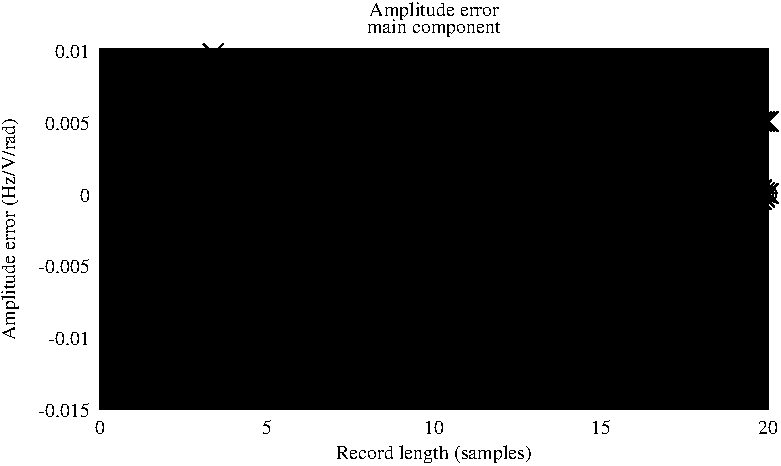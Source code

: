 #FIG 3.2
Landscape
Center
Inches
Letter
100.00
Single
-2
1200 2
0 32 #000000
0 33 #020202
0 34 #040404
0 35 #060606
0 36 #080808
0 37 #0a0a0a
0 38 #0c0c0c
0 39 #0e0e0e
0 40 #101010
0 41 #121212
0 42 #141414
0 43 #161616
0 44 #181818
0 45 #1a1a1a
0 46 #1c1c1c
0 47 #1e1e1e
0 48 #202020
0 49 #222222
0 50 #242424
0 51 #262626
0 52 #282828
0 53 #2a2a2a
0 54 #2c2c2c
0 55 #2e2e2e
0 56 #303030
0 57 #323232
0 58 #343434
0 59 #363636
0 60 #383838
0 61 #3a3a3a
0 62 #3c3c3c
0 63 #3e3e3e
0 64 #404040
0 65 #424242
0 66 #444444
0 67 #464646
0 68 #484848
0 69 #4a4a4a
0 70 #4c4c4c
0 71 #4e4e4e
0 72 #505050
0 73 #525252
0 74 #545454
0 75 #565656
0 76 #585858
0 77 #5a5a5a
0 78 #5c5c5c
0 79 #5e5e5e
0 80 #606060
0 81 #626262
0 82 #646464
0 83 #666666
0 84 #686868
0 85 #6a6a6a
0 86 #6c6c6c
0 87 #6e6e6e
0 88 #707070
0 89 #727272
0 90 #747474
0 91 #767676
0 92 #787878
0 93 #7a7a7a
0 94 #7c7c7c
0 95 #7e7e7e
0 96 #818181
0 97 #838383
0 98 #858585
0 99 #878787
0 100 #898989
0 101 #8b8b8b
0 102 #8d8d8d
0 103 #8f8f8f
0 104 #919191
0 105 #939393
0 106 #959595
0 107 #979797
0 108 #999999
0 109 #9b9b9b
0 110 #9d9d9d
0 111 #9f9f9f
0 112 #a1a1a1
0 113 #a3a3a3
0 114 #a5a5a5
0 115 #a7a7a7
0 116 #a9a9a9
0 117 #ababab
0 118 #adadad
0 119 #afafaf
0 120 #b1b1b1
0 121 #b3b3b3
0 122 #b5b5b5
0 123 #b7b7b7
0 124 #b9b9b9
0 125 #bbbbbb
0 126 #bdbdbd
0 127 #bfbfbf
0 128 #c1c1c1
0 129 #c3c3c3
0 130 #c5c5c5
0 131 #c7c7c7
0 132 #c9c9c9
0 133 #cbcbcb
0 134 #cdcdcd
0 135 #cfcfcf
0 136 #d1d1d1
0 137 #d3d3d3
0 138 #d5d5d5
0 139 #d7d7d7
0 140 #d9d9d9
0 141 #dbdbdb
0 142 #dddddd
0 143 #dfdfdf
0 144 #e1e1e1
0 145 #e3e3e3
0 146 #e5e5e5
0 147 #e7e7e7
0 148 #e9e9e9
0 149 #ebebeb
0 150 #ededed
0 151 #efefef
0 152 #f1f1f1
0 153 #f3f3f3
0 154 #f5f5f5
0 155 #f7f7f7
0 156 #f9f9f9
0 157 #fbfbfb
0 158 #fdfdfd
0 159 #ffffff
2 1 0 1 -1 -1 10 0 20  0.000 0 0 0 0 0 5
  1962 4400 6973 4400 6973 1702 1962 1702 1962 4400
2 1 0 1 -1 -1 10 0 -1     0.000 0 0 0 0 0 2
	 1962 4400 2067 4400
4 2 -1 0 -1 0 10.000  0.000 4 125.000 450.000 1887 4462 -0.015\001
2 1 0 1 -1 -1 10 0 -1     0.000 0 0 0 0 0 2
	 1962 3860 2067 3860
4 2 -1 0 -1 0 10.000  0.000 4 125.000 375.000 1887 3922 -0.01\001
2 1 0 1 -1 -1 10 0 -1     0.000 0 0 0 0 0 2
	 1962 3320 2067 3320
4 2 -1 0 -1 0 10.000  0.000 4 125.000 450.000 1887 3382 -0.005\001
2 1 0 1 -1 -1 10 0 -1     0.000 0 0 0 0 0 2
	 1962 2781 2067 2781
4 2 -1 0 -1 0 10.000  0.000 4 125.000 75.000 1887 2843 0\001
2 1 0 1 -1 -1 10 0 -1     0.000 0 0 0 0 0 2
	 1962 2241 2067 2241
4 2 -1 0 -1 0 10.000  0.000 4 125.000 375.000 1887 2303 0.005\001
2 1 0 1 -1 -1 10 0 -1     0.000 0 0 0 0 0 2
	 1962 1701 2067 1701
4 2 -1 0 -1 0 10.000  0.000 4 125.000 300.000 1887 1763 0.01\001
2 1 0 1 -1 -1 10 0 -1     0.000 0 0 0 0 0 2
	 1962 4400 1962 4295
4 1 -1 0 -1 0 10.000  0.000 4 125.000 75.000 1962 4587 0\001
2 1 0 1 -1 -1 10 0 -1     0.000 0 0 0 0 0 2
	 3215 4400 3215 4295
4 1 -1 0 -1 0 10.000  0.000 4 125.000 75.000 3215 4587 5\001
2 1 0 1 -1 -1 10 0 -1     0.000 0 0 0 0 0 2
	 4468 4400 4468 4295
4 1 -1 0 -1 0 10.000  0.000 4 125.000 150.000 4468 4587 10\001
2 1 0 1 -1 -1 10 0 -1     0.000 0 0 0 0 0 2
	 5721 4400 5721 4295
4 1 -1 0 -1 0 10.000  0.000 4 125.000 150.000 5721 4587 15\001
2 1 0 1 -1 -1 10 0 -1     0.000 0 0 0 0 0 2
	 6974 4400 6974 4295
4 1 -1 0 -1 0 10.000  0.000 4 125.000 150.000 6974 4587 20\001
4 1 -1 0 -1 0 10.000  1.571 4 125.000 1950.000 1330 3051 Amplitude error (Hz/V/rad)\001
4 1 -1 0 -1 0 10.000  0.000 4 125.000 1725.000 4468 4774 Record length (samples)\001
4 1 -1 0 -1 0 10.000  0.000 4 125.000 1125.000 4468 1450 Amplitude error\001
4 1 -1 0 -1 0 10.000  0.000 4 125.000 1050.000 4468 1575 main component\001
2 1 0 1 -1 -1 10 0 -1     0.000 0 0 0 0 0 5
	 6224 2712 6224 1776 6899 1776 6899 2712 6224 2712
6 1962 1701 6974 4400
# Begin plot #1
4 0 -1 0 -1 0 10.000  0.000 4 125.000 150.000 6749 1916 FE\001
2 1 0 1 -1 -1 10 0 -1     0.000 0 0 0 0 0 2
	 6299 1854 6674 1854
2 1 0 1 -1 -1 10 0 -1     0.000 0 0 0 0 0 172
	 2714 2781 2714 2781 2739 2606 2764 2533 2789 3079 2814 2970
	 2839 2841 2864 2644 2889 2552 2914 3053 2939 2931 2964 2781
	 2989 2648 3015 2585 3040 3006 3065 2923 3090 2817 3115 2671
	 3140 2597 3165 2990 3190 2900 3215 2781 3240 2673 3265 2620
	 3290 2961 3315 2894 3340 2805 3365 2688 3390 2628 3415 2951
	 3441 2879 3466 2781 3491 2690 3516 2644 3541 2931 3566 2875
	 3591 2798 3616 2701 3641 2650 3666 2924 3691 2864 3716 2781
	 3741 2703 3766 2661 3791 2910 3816 2862 3842 2794 3867 2711
	 3892 2666 3917 2905 3942 2854 3967 2781 3992 2712 4017 2675
	 4042 2894 4067 2852 4092 2791 4117 2719 4142 2679 4167 2890
	 4192 2845 4217 2781 4242 2720 4268 2686 4293 2881 4318 2844
	 4343 2789 4368 2725 4393 2689 4418 2878 4443 2839 4468 2781
	 4493 2726 4518 2695 4543 2871 4568 2838 4593 2787 4618 2730
	 4643 2697 4668 2869 4694 2833 4719 2781 4744 2731 4769 2702
	 4794 2863 4819 2832 4844 2786 4869 2734 4894 2704 4919 2861
	 4944 2829 4969 2781 4994 2735 5019 2708 5044 2856 5069 2828
	 5095 2785 5120 2738 5145 2710 5170 2854 5195 2825 5220 2781
	 5245 2738 5270 2714 5295 2850 5320 2824 5345 2785 5370 2741
	 5395 2715 5420 2849 5445 2822 5470 2781 5495 2741 5521 2718
	 5546 2845 5571 2821 5596 2784 5621 2743 5646 2719 5671 2844
	 5696 2819 5721 2781 5746 2744 5771 2722 5796 2841 5821 2819
	 5846 2784 5871 2746 5896 2723 5921 2840 5947 2817 5972 2781
	 5997 2746 6022 2726 6047 2837 6072 2816 6097 2783 6122 2748
	 6147 2727 6172 2836 6197 2814 6222 2781 6247 2748 6272 2729
	 6297 2834 6322 2814 6348 2783 6373 2750 6398 2730 6423 2833
	 6448 2813 6473 2781 6498 2750 6523 2732 6548 2831 6573 2812
	 6598 2783 6623 2751 6648 2732 6673 2830 6698 2811 6723 2781
	 6748 2751 6774 2734 6799 2828 6824 2811 6849 2783 6874 2753
	 6899 2735 6924 2828 6949 2809 6974 2781
2 1 0 1 -1 -1 10 0 -1     0.000 0 0 0 0 0 3
	 2639 2856 2639 2856 2789 2706
2 1 0 1 -1 -1 10 0 -1     0.000 0 0 0 0 0 3
	 2639 2706 2639 2706 2789 2856
2 1 0 1 -1 -1 10 0 -1     0.000 0 0 0 0 0 3
	 2664 2681 2664 2681 2814 2531
2 1 0 1 -1 -1 10 0 -1     0.000 0 0 0 0 0 3
	 2664 2531 2664 2531 2814 2681
2 1 0 1 -1 -1 10 0 -1     0.000 0 0 0 0 0 3
	 2689 2608 2689 2608 2839 2458
2 1 0 1 -1 -1 10 0 -1     0.000 0 0 0 0 0 3
	 2689 2458 2689 2458 2839 2608
2 1 0 1 -1 -1 10 0 -1     0.000 0 0 0 0 0 3
	 2714 3154 2714 3154 2864 3004
2 1 0 1 -1 -1 10 0 -1     0.000 0 0 0 0 0 3
	 2714 3004 2714 3004 2864 3154
2 1 0 1 -1 -1 10 0 -1     0.000 0 0 0 0 0 3
	 2739 3045 2739 3045 2889 2895
2 1 0 1 -1 -1 10 0 -1     0.000 0 0 0 0 0 3
	 2739 2895 2739 2895 2889 3045
2 1 0 1 -1 -1 10 0 -1     0.000 0 0 0 0 0 3
	 2764 2916 2764 2916 2914 2766
2 1 0 1 -1 -1 10 0 -1     0.000 0 0 0 0 0 3
	 2764 2766 2764 2766 2914 2916
2 1 0 1 -1 -1 10 0 -1     0.000 0 0 0 0 0 3
	 2789 2719 2789 2719 2939 2569
2 1 0 1 -1 -1 10 0 -1     0.000 0 0 0 0 0 3
	 2789 2569 2789 2569 2939 2719
2 1 0 1 -1 -1 10 0 -1     0.000 0 0 0 0 0 3
	 2814 2627 2814 2627 2964 2477
2 1 0 1 -1 -1 10 0 -1     0.000 0 0 0 0 0 3
	 2814 2477 2814 2477 2964 2627
2 1 0 1 -1 -1 10 0 -1     0.000 0 0 0 0 0 3
	 2839 3128 2839 3128 2989 2978
2 1 0 1 -1 -1 10 0 -1     0.000 0 0 0 0 0 3
	 2839 2978 2839 2978 2989 3128
2 1 0 1 -1 -1 10 0 -1     0.000 0 0 0 0 0 3
	 2864 3006 2864 3006 3014 2856
2 1 0 1 -1 -1 10 0 -1     0.000 0 0 0 0 0 3
	 2864 2856 2864 2856 3014 3006
2 1 0 1 -1 -1 10 0 -1     0.000 0 0 0 0 0 3
	 2889 2856 2889 2856 3039 2706
2 1 0 1 -1 -1 10 0 -1     0.000 0 0 0 0 0 3
	 2889 2706 2889 2706 3039 2856
2 1 0 1 -1 -1 10 0 -1     0.000 0 0 0 0 0 3
	 2914 2723 2914 2723 3064 2573
2 1 0 1 -1 -1 10 0 -1     0.000 0 0 0 0 0 3
	 2914 2573 2914 2573 3064 2723
2 1 0 1 -1 -1 10 0 -1     0.000 0 0 0 0 0 3
	 2940 2660 2940 2660 3090 2510
2 1 0 1 -1 -1 10 0 -1     0.000 0 0 0 0 0 3
	 2940 2510 2940 2510 3090 2660
2 1 0 1 -1 -1 10 0 -1     0.000 0 0 0 0 0 3
	 2965 3081 2965 3081 3115 2931
2 1 0 1 -1 -1 10 0 -1     0.000 0 0 0 0 0 3
	 2965 2931 2965 2931 3115 3081
2 1 0 1 -1 -1 10 0 -1     0.000 0 0 0 0 0 3
	 2990 2998 2990 2998 3140 2848
2 1 0 1 -1 -1 10 0 -1     0.000 0 0 0 0 0 3
	 2990 2848 2990 2848 3140 2998
2 1 0 1 -1 -1 10 0 -1     0.000 0 0 0 0 0 3
	 3015 2892 3015 2892 3165 2742
2 1 0 1 -1 -1 10 0 -1     0.000 0 0 0 0 0 3
	 3015 2742 3015 2742 3165 2892
2 1 0 1 -1 -1 10 0 -1     0.000 0 0 0 0 0 3
	 3040 2746 3040 2746 3190 2596
2 1 0 1 -1 -1 10 0 -1     0.000 0 0 0 0 0 3
	 3040 2596 3040 2596 3190 2746
2 1 0 1 -1 -1 10 0 -1     0.000 0 0 0 0 0 3
	 3065 2672 3065 2672 3215 2522
2 1 0 1 -1 -1 10 0 -1     0.000 0 0 0 0 0 3
	 3065 2522 3065 2522 3215 2672
2 1 0 1 -1 -1 10 0 -1     0.000 0 0 0 0 0 3
	 3090 3065 3090 3065 3240 2915
2 1 0 1 -1 -1 10 0 -1     0.000 0 0 0 0 0 3
	 3090 2915 3090 2915 3240 3065
2 1 0 1 -1 -1 10 0 -1     0.000 0 0 0 0 0 3
	 3115 2975 3115 2975 3265 2825
2 1 0 1 -1 -1 10 0 -1     0.000 0 0 0 0 0 3
	 3115 2825 3115 2825 3265 2975
2 1 0 1 -1 -1 10 0 -1     0.000 0 0 0 0 0 3
	 3140 2856 3140 2856 3290 2706
2 1 0 1 -1 -1 10 0 -1     0.000 0 0 0 0 0 3
	 3140 2706 3140 2706 3290 2856
2 1 0 1 -1 -1 10 0 -1     0.000 0 0 0 0 0 3
	 3165 2748 3165 2748 3315 2598
2 1 0 1 -1 -1 10 0 -1     0.000 0 0 0 0 0 3
	 3165 2598 3165 2598 3315 2748
2 1 0 1 -1 -1 10 0 -1     0.000 0 0 0 0 0 3
	 3190 2695 3190 2695 3340 2545
2 1 0 1 -1 -1 10 0 -1     0.000 0 0 0 0 0 3
	 3190 2545 3190 2545 3340 2695
2 1 0 1 -1 -1 10 0 -1     0.000 0 0 0 0 0 3
	 3215 3036 3215 3036 3365 2886
2 1 0 1 -1 -1 10 0 -1     0.000 0 0 0 0 0 3
	 3215 2886 3215 2886 3365 3036
2 1 0 1 -1 -1 10 0 -1     0.000 0 0 0 0 0 3
	 3240 2969 3240 2969 3390 2819
2 1 0 1 -1 -1 10 0 -1     0.000 0 0 0 0 0 3
	 3240 2819 3240 2819 3390 2969
2 1 0 1 -1 -1 10 0 -1     0.000 0 0 0 0 0 3
	 3265 2880 3265 2880 3415 2730
2 1 0 1 -1 -1 10 0 -1     0.000 0 0 0 0 0 3
	 3265 2730 3265 2730 3415 2880
2 1 0 1 -1 -1 10 0 -1     0.000 0 0 0 0 0 3
	 3290 2763 3290 2763 3440 2613
2 1 0 1 -1 -1 10 0 -1     0.000 0 0 0 0 0 3
	 3290 2613 3290 2613 3440 2763
2 1 0 1 -1 -1 10 0 -1     0.000 0 0 0 0 0 3
	 3315 2703 3315 2703 3465 2553
2 1 0 1 -1 -1 10 0 -1     0.000 0 0 0 0 0 3
	 3315 2553 3315 2553 3465 2703
2 1 0 1 -1 -1 10 0 -1     0.000 0 0 0 0 0 3
	 3340 3026 3340 3026 3490 2876
2 1 0 1 -1 -1 10 0 -1     0.000 0 0 0 0 0 3
	 3340 2876 3340 2876 3490 3026
2 1 0 1 -1 -1 10 0 -1     0.000 0 0 0 0 0 3
	 3366 2954 3366 2954 3516 2804
2 1 0 1 -1 -1 10 0 -1     0.000 0 0 0 0 0 3
	 3366 2804 3366 2804 3516 2954
2 1 0 1 -1 -1 10 0 -1     0.000 0 0 0 0 0 3
	 3391 2856 3391 2856 3541 2706
2 1 0 1 -1 -1 10 0 -1     0.000 0 0 0 0 0 3
	 3391 2706 3391 2706 3541 2856
2 1 0 1 -1 -1 10 0 -1     0.000 0 0 0 0 0 3
	 3416 2765 3416 2765 3566 2615
2 1 0 1 -1 -1 10 0 -1     0.000 0 0 0 0 0 3
	 3416 2615 3416 2615 3566 2765
2 1 0 1 -1 -1 10 0 -1     0.000 0 0 0 0 0 3
	 3441 2719 3441 2719 3591 2569
2 1 0 1 -1 -1 10 0 -1     0.000 0 0 0 0 0 3
	 3441 2569 3441 2569 3591 2719
2 1 0 1 -1 -1 10 0 -1     0.000 0 0 0 0 0 3
	 3466 3006 3466 3006 3616 2856
2 1 0 1 -1 -1 10 0 -1     0.000 0 0 0 0 0 3
	 3466 2856 3466 2856 3616 3006
2 1 0 1 -1 -1 10 0 -1     0.000 0 0 0 0 0 3
	 3491 2950 3491 2950 3641 2800
2 1 0 1 -1 -1 10 0 -1     0.000 0 0 0 0 0 3
	 3491 2800 3491 2800 3641 2950
2 1 0 1 -1 -1 10 0 -1     0.000 0 0 0 0 0 3
	 3516 2873 3516 2873 3666 2723
2 1 0 1 -1 -1 10 0 -1     0.000 0 0 0 0 0 3
	 3516 2723 3516 2723 3666 2873
2 1 0 1 -1 -1 10 0 -1     0.000 0 0 0 0 0 3
	 3541 2776 3541 2776 3691 2626
2 1 0 1 -1 -1 10 0 -1     0.000 0 0 0 0 0 3
	 3541 2626 3541 2626 3691 2776
2 1 0 1 -1 -1 10 0 -1     0.000 0 0 0 0 0 3
	 3566 2725 3566 2725 3716 2575
2 1 0 1 -1 -1 10 0 -1     0.000 0 0 0 0 0 3
	 3566 2575 3566 2575 3716 2725
2 1 0 1 -1 -1 10 0 -1     0.000 0 0 0 0 0 3
	 3591 2999 3591 2999 3741 2849
2 1 0 1 -1 -1 10 0 -1     0.000 0 0 0 0 0 3
	 3591 2849 3591 2849 3741 2999
2 1 0 1 -1 -1 10 0 -1     0.000 0 0 0 0 0 3
	 3616 2939 3616 2939 3766 2789
2 1 0 1 -1 -1 10 0 -1     0.000 0 0 0 0 0 3
	 3616 2789 3616 2789 3766 2939
2 1 0 1 -1 -1 10 0 -1     0.000 0 0 0 0 0 3
	 3641 2856 3641 2856 3791 2706
2 1 0 1 -1 -1 10 0 -1     0.000 0 0 0 0 0 3
	 3641 2706 3641 2706 3791 2856
2 1 0 1 -1 -1 10 0 -1     0.000 0 0 0 0 0 3
	 3666 2778 3666 2778 3816 2628
2 1 0 1 -1 -1 10 0 -1     0.000 0 0 0 0 0 3
	 3666 2628 3666 2628 3816 2778
2 1 0 1 -1 -1 10 0 -1     0.000 0 0 0 0 0 3
	 3691 2736 3691 2736 3841 2586
2 1 0 1 -1 -1 10 0 -1     0.000 0 0 0 0 0 3
	 3691 2586 3691 2586 3841 2736
2 1 0 1 -1 -1 10 0 -1     0.000 0 0 0 0 0 3
	 3716 2985 3716 2985 3866 2835
2 1 0 1 -1 -1 10 0 -1     0.000 0 0 0 0 0 3
	 3716 2835 3716 2835 3866 2985
2 1 0 1 -1 -1 10 0 -1     0.000 0 0 0 0 0 3
	 3741 2937 3741 2937 3891 2787
2 1 0 1 -1 -1 10 0 -1     0.000 0 0 0 0 0 3
	 3741 2787 3741 2787 3891 2937
2 1 0 1 -1 -1 10 0 -1     0.000 0 0 0 0 0 3
	 3767 2869 3767 2869 3917 2719
2 1 0 1 -1 -1 10 0 -1     0.000 0 0 0 0 0 3
	 3767 2719 3767 2719 3917 2869
2 1 0 1 -1 -1 10 0 -1     0.000 0 0 0 0 0 3
	 3792 2786 3792 2786 3942 2636
2 1 0 1 -1 -1 10 0 -1     0.000 0 0 0 0 0 3
	 3792 2636 3792 2636 3942 2786
2 1 0 1 -1 -1 10 0 -1     0.000 0 0 0 0 0 3
	 3817 2741 3817 2741 3967 2591
2 1 0 1 -1 -1 10 0 -1     0.000 0 0 0 0 0 3
	 3817 2591 3817 2591 3967 2741
2 1 0 1 -1 -1 10 0 -1     0.000 0 0 0 0 0 3
	 3842 2980 3842 2980 3992 2830
2 1 0 1 -1 -1 10 0 -1     0.000 0 0 0 0 0 3
	 3842 2830 3842 2830 3992 2980
2 1 0 1 -1 -1 10 0 -1     0.000 0 0 0 0 0 3
	 3867 2929 3867 2929 4017 2779
2 1 0 1 -1 -1 10 0 -1     0.000 0 0 0 0 0 3
	 3867 2779 3867 2779 4017 2929
2 1 0 1 -1 -1 10 0 -1     0.000 0 0 0 0 0 3
	 3892 2856 3892 2856 4042 2706
2 1 0 1 -1 -1 10 0 -1     0.000 0 0 0 0 0 3
	 3892 2706 3892 2706 4042 2856
2 1 0 1 -1 -1 10 0 -1     0.000 0 0 0 0 0 3
	 3917 2787 3917 2787 4067 2637
2 1 0 1 -1 -1 10 0 -1     0.000 0 0 0 0 0 3
	 3917 2637 3917 2637 4067 2787
2 1 0 1 -1 -1 10 0 -1     0.000 0 0 0 0 0 3
	 3942 2750 3942 2750 4092 2600
2 1 0 1 -1 -1 10 0 -1     0.000 0 0 0 0 0 3
	 3942 2600 3942 2600 4092 2750
2 1 0 1 -1 -1 10 0 -1     0.000 0 0 0 0 0 3
	 3967 2969 3967 2969 4117 2819
2 1 0 1 -1 -1 10 0 -1     0.000 0 0 0 0 0 3
	 3967 2819 3967 2819 4117 2969
2 1 0 1 -1 -1 10 0 -1     0.000 0 0 0 0 0 3
	 3992 2927 3992 2927 4142 2777
2 1 0 1 -1 -1 10 0 -1     0.000 0 0 0 0 0 3
	 3992 2777 3992 2777 4142 2927
2 1 0 1 -1 -1 10 0 -1     0.000 0 0 0 0 0 3
	 4017 2866 4017 2866 4167 2716
2 1 0 1 -1 -1 10 0 -1     0.000 0 0 0 0 0 3
	 4017 2716 4017 2716 4167 2866
2 1 0 1 -1 -1 10 0 -1     0.000 0 0 0 0 0 3
	 4042 2794 4042 2794 4192 2644
2 1 0 1 -1 -1 10 0 -1     0.000 0 0 0 0 0 3
	 4042 2644 4042 2644 4192 2794
2 1 0 1 -1 -1 10 0 -1     0.000 0 0 0 0 0 3
	 4067 2754 4067 2754 4217 2604
2 1 0 1 -1 -1 10 0 -1     0.000 0 0 0 0 0 3
	 4067 2604 4067 2604 4217 2754
2 1 0 1 -1 -1 10 0 -1     0.000 0 0 0 0 0 3
	 4092 2965 4092 2965 4242 2815
2 1 0 1 -1 -1 10 0 -1     0.000 0 0 0 0 0 3
	 4092 2815 4092 2815 4242 2965
2 1 0 1 -1 -1 10 0 -1     0.000 0 0 0 0 0 3
	 4117 2920 4117 2920 4267 2770
2 1 0 1 -1 -1 10 0 -1     0.000 0 0 0 0 0 3
	 4117 2770 4117 2770 4267 2920
2 1 0 1 -1 -1 10 0 -1     0.000 0 0 0 0 0 3
	 4142 2856 4142 2856 4292 2706
2 1 0 1 -1 -1 10 0 -1     0.000 0 0 0 0 0 3
	 4142 2706 4142 2706 4292 2856
2 1 0 1 -1 -1 10 0 -1     0.000 0 0 0 0 0 3
	 4167 2795 4167 2795 4317 2645
2 1 0 1 -1 -1 10 0 -1     0.000 0 0 0 0 0 3
	 4167 2645 4167 2645 4317 2795
2 1 0 1 -1 -1 10 0 -1     0.000 0 0 0 0 0 3
	 4193 2761 4193 2761 4343 2611
2 1 0 1 -1 -1 10 0 -1     0.000 0 0 0 0 0 3
	 4193 2611 4193 2611 4343 2761
2 1 0 1 -1 -1 10 0 -1     0.000 0 0 0 0 0 3
	 4218 2956 4218 2956 4368 2806
2 1 0 1 -1 -1 10 0 -1     0.000 0 0 0 0 0 3
	 4218 2806 4218 2806 4368 2956
2 1 0 1 -1 -1 10 0 -1     0.000 0 0 0 0 0 3
	 4243 2919 4243 2919 4393 2769
2 1 0 1 -1 -1 10 0 -1     0.000 0 0 0 0 0 3
	 4243 2769 4243 2769 4393 2919
2 1 0 1 -1 -1 10 0 -1     0.000 0 0 0 0 0 3
	 4268 2864 4268 2864 4418 2714
2 1 0 1 -1 -1 10 0 -1     0.000 0 0 0 0 0 3
	 4268 2714 4268 2714 4418 2864
2 1 0 1 -1 -1 10 0 -1     0.000 0 0 0 0 0 3
	 4293 2800 4293 2800 4443 2650
2 1 0 1 -1 -1 10 0 -1     0.000 0 0 0 0 0 3
	 4293 2650 4293 2650 4443 2800
2 1 0 1 -1 -1 10 0 -1     0.000 0 0 0 0 0 3
	 4318 2764 4318 2764 4468 2614
2 1 0 1 -1 -1 10 0 -1     0.000 0 0 0 0 0 3
	 4318 2614 4318 2614 4468 2764
2 1 0 1 -1 -1 10 0 -1     0.000 0 0 0 0 0 3
	 4343 2953 4343 2953 4493 2803
2 1 0 1 -1 -1 10 0 -1     0.000 0 0 0 0 0 3
	 4343 2803 4343 2803 4493 2953
2 1 0 1 -1 -1 10 0 -1     0.000 0 0 0 0 0 3
	 4368 2914 4368 2914 4518 2764
2 1 0 1 -1 -1 10 0 -1     0.000 0 0 0 0 0 3
	 4368 2764 4368 2764 4518 2914
2 1 0 1 -1 -1 10 0 -1     0.000 0 0 0 0 0 3
	 4393 2856 4393 2856 4543 2706
2 1 0 1 -1 -1 10 0 -1     0.000 0 0 0 0 0 3
	 4393 2706 4393 2706 4543 2856
2 1 0 1 -1 -1 10 0 -1     0.000 0 0 0 0 0 3
	 4418 2801 4418 2801 4568 2651
2 1 0 1 -1 -1 10 0 -1     0.000 0 0 0 0 0 3
	 4418 2651 4418 2651 4568 2801
2 1 0 1 -1 -1 10 0 -1     0.000 0 0 0 0 0 3
	 4443 2770 4443 2770 4593 2620
2 1 0 1 -1 -1 10 0 -1     0.000 0 0 0 0 0 3
	 4443 2620 4443 2620 4593 2770
2 1 0 1 -1 -1 10 0 -1     0.000 0 0 0 0 0 3
	 4468 2946 4468 2946 4618 2796
2 1 0 1 -1 -1 10 0 -1     0.000 0 0 0 0 0 3
	 4468 2796 4468 2796 4618 2946
2 1 0 1 -1 -1 10 0 -1     0.000 0 0 0 0 0 3
	 4493 2913 4493 2913 4643 2763
2 1 0 1 -1 -1 10 0 -1     0.000 0 0 0 0 0 3
	 4493 2763 4493 2763 4643 2913
2 1 0 1 -1 -1 10 0 -1     0.000 0 0 0 0 0 3
	 4518 2862 4518 2862 4668 2712
2 1 0 1 -1 -1 10 0 -1     0.000 0 0 0 0 0 3
	 4518 2712 4518 2712 4668 2862
2 1 0 1 -1 -1 10 0 -1     0.000 0 0 0 0 0 3
	 4543 2805 4543 2805 4693 2655
2 1 0 1 -1 -1 10 0 -1     0.000 0 0 0 0 0 3
	 4543 2655 4543 2655 4693 2805
2 1 0 1 -1 -1 10 0 -1     0.000 0 0 0 0 0 3
	 4568 2772 4568 2772 4718 2622
2 1 0 1 -1 -1 10 0 -1     0.000 0 0 0 0 0 3
	 4568 2622 4568 2622 4718 2772
2 1 0 1 -1 -1 10 0 -1     0.000 0 0 0 0 0 3
	 4593 2944 4593 2944 4743 2794
2 1 0 1 -1 -1 10 0 -1     0.000 0 0 0 0 0 3
	 4593 2794 4593 2794 4743 2944
2 1 0 1 -1 -1 10 0 -1     0.000 0 0 0 0 0 3
	 4619 2908 4619 2908 4769 2758
2 1 0 1 -1 -1 10 0 -1     0.000 0 0 0 0 0 3
	 4619 2758 4619 2758 4769 2908
2 1 0 1 -1 -1 10 0 -1     0.000 0 0 0 0 0 3
	 4644 2856 4644 2856 4794 2706
2 1 0 1 -1 -1 10 0 -1     0.000 0 0 0 0 0 3
	 4644 2706 4644 2706 4794 2856
2 1 0 1 -1 -1 10 0 -1     0.000 0 0 0 0 0 3
	 4669 2806 4669 2806 4819 2656
2 1 0 1 -1 -1 10 0 -1     0.000 0 0 0 0 0 3
	 4669 2656 4669 2656 4819 2806
2 1 0 1 -1 -1 10 0 -1     0.000 0 0 0 0 0 3
	 4694 2777 4694 2777 4844 2627
2 1 0 1 -1 -1 10 0 -1     0.000 0 0 0 0 0 3
	 4694 2627 4694 2627 4844 2777
2 1 0 1 -1 -1 10 0 -1     0.000 0 0 0 0 0 3
	 4719 2938 4719 2938 4869 2788
2 1 0 1 -1 -1 10 0 -1     0.000 0 0 0 0 0 3
	 4719 2788 4719 2788 4869 2938
2 1 0 1 -1 -1 10 0 -1     0.000 0 0 0 0 0 3
	 4744 2907 4744 2907 4894 2757
2 1 0 1 -1 -1 10 0 -1     0.000 0 0 0 0 0 3
	 4744 2757 4744 2757 4894 2907
2 1 0 1 -1 -1 10 0 -1     0.000 0 0 0 0 0 3
	 4769 2861 4769 2861 4919 2711
2 1 0 1 -1 -1 10 0 -1     0.000 0 0 0 0 0 3
	 4769 2711 4769 2711 4919 2861
2 1 0 1 -1 -1 10 0 -1     0.000 0 0 0 0 0 3
	 4794 2809 4794 2809 4944 2659
2 1 0 1 -1 -1 10 0 -1     0.000 0 0 0 0 0 3
	 4794 2659 4794 2659 4944 2809
2 1 0 1 -1 -1 10 0 -1     0.000 0 0 0 0 0 3
	 4819 2779 4819 2779 4969 2629
2 1 0 1 -1 -1 10 0 -1     0.000 0 0 0 0 0 3
	 4819 2629 4819 2629 4969 2779
2 1 0 1 -1 -1 10 0 -1     0.000 0 0 0 0 0 3
	 4844 2936 4844 2936 4994 2786
2 1 0 1 -1 -1 10 0 -1     0.000 0 0 0 0 0 3
	 4844 2786 4844 2786 4994 2936
2 1 0 1 -1 -1 10 0 -1     0.000 0 0 0 0 0 3
	 4869 2904 4869 2904 5019 2754
2 1 0 1 -1 -1 10 0 -1     0.000 0 0 0 0 0 3
	 4869 2754 4869 2754 5019 2904
2 1 0 1 -1 -1 10 0 -1     0.000 0 0 0 0 0 3
	 4894 2856 4894 2856 5044 2706
2 1 0 1 -1 -1 10 0 -1     0.000 0 0 0 0 0 3
	 4894 2706 4894 2706 5044 2856
2 1 0 1 -1 -1 10 0 -1     0.000 0 0 0 0 0 3
	 4919 2810 4919 2810 5069 2660
2 1 0 1 -1 -1 10 0 -1     0.000 0 0 0 0 0 3
	 4919 2660 4919 2660 5069 2810
2 1 0 1 -1 -1 10 0 -1     0.000 0 0 0 0 0 3
	 4944 2783 4944 2783 5094 2633
2 1 0 1 -1 -1 10 0 -1     0.000 0 0 0 0 0 3
	 4944 2633 4944 2633 5094 2783
2 1 0 1 -1 -1 10 0 -1     0.000 0 0 0 0 0 3
	 4969 2931 4969 2931 5119 2781
2 1 0 1 -1 -1 10 0 -1     0.000 0 0 0 0 0 3
	 4969 2781 4969 2781 5119 2931
2 1 0 1 -1 -1 10 0 -1     0.000 0 0 0 0 0 3
	 4994 2903 4994 2903 5144 2753
2 1 0 1 -1 -1 10 0 -1     0.000 0 0 0 0 0 3
	 4994 2753 4994 2753 5144 2903
2 1 0 1 -1 -1 10 0 -1     0.000 0 0 0 0 0 3
	 5020 2860 5020 2860 5170 2710
2 1 0 1 -1 -1 10 0 -1     0.000 0 0 0 0 0 3
	 5020 2710 5020 2710 5170 2860
2 1 0 1 -1 -1 10 0 -1     0.000 0 0 0 0 0 3
	 5045 2813 5045 2813 5195 2663
2 1 0 1 -1 -1 10 0 -1     0.000 0 0 0 0 0 3
	 5045 2663 5045 2663 5195 2813
2 1 0 1 -1 -1 10 0 -1     0.000 0 0 0 0 0 3
	 5070 2785 5070 2785 5220 2635
2 1 0 1 -1 -1 10 0 -1     0.000 0 0 0 0 0 3
	 5070 2635 5070 2635 5220 2785
2 1 0 1 -1 -1 10 0 -1     0.000 0 0 0 0 0 3
	 5095 2929 5095 2929 5245 2779
2 1 0 1 -1 -1 10 0 -1     0.000 0 0 0 0 0 3
	 5095 2779 5095 2779 5245 2929
2 1 0 1 -1 -1 10 0 -1     0.000 0 0 0 0 0 3
	 5120 2900 5120 2900 5270 2750
2 1 0 1 -1 -1 10 0 -1     0.000 0 0 0 0 0 3
	 5120 2750 5120 2750 5270 2900
2 1 0 1 -1 -1 10 0 -1     0.000 0 0 0 0 0 3
	 5145 2856 5145 2856 5295 2706
2 1 0 1 -1 -1 10 0 -1     0.000 0 0 0 0 0 3
	 5145 2706 5145 2706 5295 2856
2 1 0 1 -1 -1 10 0 -1     0.000 0 0 0 0 0 3
	 5170 2813 5170 2813 5320 2663
2 1 0 1 -1 -1 10 0 -1     0.000 0 0 0 0 0 3
	 5170 2663 5170 2663 5320 2813
2 1 0 1 -1 -1 10 0 -1     0.000 0 0 0 0 0 3
	 5195 2789 5195 2789 5345 2639
2 1 0 1 -1 -1 10 0 -1     0.000 0 0 0 0 0 3
	 5195 2639 5195 2639 5345 2789
2 1 0 1 -1 -1 10 0 -1     0.000 0 0 0 0 0 3
	 5220 2925 5220 2925 5370 2775
2 1 0 1 -1 -1 10 0 -1     0.000 0 0 0 0 0 3
	 5220 2775 5220 2775 5370 2925
2 1 0 1 -1 -1 10 0 -1     0.000 0 0 0 0 0 3
	 5245 2899 5245 2899 5395 2749
2 1 0 1 -1 -1 10 0 -1     0.000 0 0 0 0 0 3
	 5245 2749 5245 2749 5395 2899
2 1 0 1 -1 -1 10 0 -1     0.000 0 0 0 0 0 3
	 5270 2860 5270 2860 5420 2710
2 1 0 1 -1 -1 10 0 -1     0.000 0 0 0 0 0 3
	 5270 2710 5270 2710 5420 2860
2 1 0 1 -1 -1 10 0 -1     0.000 0 0 0 0 0 3
	 5295 2816 5295 2816 5445 2666
2 1 0 1 -1 -1 10 0 -1     0.000 0 0 0 0 0 3
	 5295 2666 5295 2666 5445 2816
2 1 0 1 -1 -1 10 0 -1     0.000 0 0 0 0 0 3
	 5320 2790 5320 2790 5470 2640
2 1 0 1 -1 -1 10 0 -1     0.000 0 0 0 0 0 3
	 5320 2640 5320 2640 5470 2790
2 1 0 1 -1 -1 10 0 -1     0.000 0 0 0 0 0 3
	 5345 2924 5345 2924 5495 2774
2 1 0 1 -1 -1 10 0 -1     0.000 0 0 0 0 0 3
	 5345 2774 5345 2774 5495 2924
2 1 0 1 -1 -1 10 0 -1     0.000 0 0 0 0 0 3
	 5370 2897 5370 2897 5520 2747
2 1 0 1 -1 -1 10 0 -1     0.000 0 0 0 0 0 3
	 5370 2747 5370 2747 5520 2897
2 1 0 1 -1 -1 10 0 -1     0.000 0 0 0 0 0 3
	 5395 2856 5395 2856 5545 2706
2 1 0 1 -1 -1 10 0 -1     0.000 0 0 0 0 0 3
	 5395 2706 5395 2706 5545 2856
2 1 0 1 -1 -1 10 0 -1     0.000 0 0 0 0 0 3
	 5420 2816 5420 2816 5570 2666
2 1 0 1 -1 -1 10 0 -1     0.000 0 0 0 0 0 3
	 5420 2666 5420 2666 5570 2816
2 1 0 1 -1 -1 10 0 -1     0.000 0 0 0 0 0 3
	 5446 2793 5446 2793 5596 2643
2 1 0 1 -1 -1 10 0 -1     0.000 0 0 0 0 0 3
	 5446 2643 5446 2643 5596 2793
2 1 0 1 -1 -1 10 0 -1     0.000 0 0 0 0 0 3
	 5471 2920 5471 2920 5621 2770
2 1 0 1 -1 -1 10 0 -1     0.000 0 0 0 0 0 3
	 5471 2770 5471 2770 5621 2920
2 1 0 1 -1 -1 10 0 -1     0.000 0 0 0 0 0 3
	 5496 2896 5496 2896 5646 2746
2 1 0 1 -1 -1 10 0 -1     0.000 0 0 0 0 0 3
	 5496 2746 5496 2746 5646 2896
2 1 0 1 -1 -1 10 0 -1     0.000 0 0 0 0 0 3
	 5521 2859 5521 2859 5671 2709
2 1 0 1 -1 -1 10 0 -1     0.000 0 0 0 0 0 3
	 5521 2709 5521 2709 5671 2859
2 1 0 1 -1 -1 10 0 -1     0.000 0 0 0 0 0 3
	 5546 2818 5546 2818 5696 2668
2 1 0 1 -1 -1 10 0 -1     0.000 0 0 0 0 0 3
	 5546 2668 5546 2668 5696 2818
2 1 0 1 -1 -1 10 0 -1     0.000 0 0 0 0 0 3
	 5571 2794 5571 2794 5721 2644
2 1 0 1 -1 -1 10 0 -1     0.000 0 0 0 0 0 3
	 5571 2644 5571 2644 5721 2794
2 1 0 1 -1 -1 10 0 -1     0.000 0 0 0 0 0 3
	 5596 2919 5596 2919 5746 2769
2 1 0 1 -1 -1 10 0 -1     0.000 0 0 0 0 0 3
	 5596 2769 5596 2769 5746 2919
2 1 0 1 -1 -1 10 0 -1     0.000 0 0 0 0 0 3
	 5621 2894 5621 2894 5771 2744
2 1 0 1 -1 -1 10 0 -1     0.000 0 0 0 0 0 3
	 5621 2744 5621 2744 5771 2894
2 1 0 1 -1 -1 10 0 -1     0.000 0 0 0 0 0 3
	 5646 2856 5646 2856 5796 2706
2 1 0 1 -1 -1 10 0 -1     0.000 0 0 0 0 0 3
	 5646 2706 5646 2706 5796 2856
2 1 0 1 -1 -1 10 0 -1     0.000 0 0 0 0 0 3
	 5671 2819 5671 2819 5821 2669
2 1 0 1 -1 -1 10 0 -1     0.000 0 0 0 0 0 3
	 5671 2669 5671 2669 5821 2819
2 1 0 1 -1 -1 10 0 -1     0.000 0 0 0 0 0 3
	 5696 2797 5696 2797 5846 2647
2 1 0 1 -1 -1 10 0 -1     0.000 0 0 0 0 0 3
	 5696 2647 5696 2647 5846 2797
2 1 0 1 -1 -1 10 0 -1     0.000 0 0 0 0 0 3
	 5721 2916 5721 2916 5871 2766
2 1 0 1 -1 -1 10 0 -1     0.000 0 0 0 0 0 3
	 5721 2766 5721 2766 5871 2916
2 1 0 1 -1 -1 10 0 -1     0.000 0 0 0 0 0 3
	 5746 2894 5746 2894 5896 2744
2 1 0 1 -1 -1 10 0 -1     0.000 0 0 0 0 0 3
	 5746 2744 5746 2744 5896 2894
2 1 0 1 -1 -1 10 0 -1     0.000 0 0 0 0 0 3
	 5771 2859 5771 2859 5921 2709
2 1 0 1 -1 -1 10 0 -1     0.000 0 0 0 0 0 3
	 5771 2709 5771 2709 5921 2859
2 1 0 1 -1 -1 10 0 -1     0.000 0 0 0 0 0 3
	 5796 2821 5796 2821 5946 2671
2 1 0 1 -1 -1 10 0 -1     0.000 0 0 0 0 0 3
	 5796 2671 5796 2671 5946 2821
2 1 0 1 -1 -1 10 0 -1     0.000 0 0 0 0 0 3
	 5821 2798 5821 2798 5971 2648
2 1 0 1 -1 -1 10 0 -1     0.000 0 0 0 0 0 3
	 5821 2648 5821 2648 5971 2798
2 1 0 1 -1 -1 10 0 -1     0.000 0 0 0 0 0 3
	 5846 2915 5846 2915 5996 2765
2 1 0 1 -1 -1 10 0 -1     0.000 0 0 0 0 0 3
	 5846 2765 5846 2765 5996 2915
2 1 0 1 -1 -1 10 0 -1     0.000 0 0 0 0 0 3
	 5872 2892 5872 2892 6022 2742
2 1 0 1 -1 -1 10 0 -1     0.000 0 0 0 0 0 3
	 5872 2742 5872 2742 6022 2892
2 1 0 1 -1 -1 10 0 -1     0.000 0 0 0 0 0 3
	 5897 2856 5897 2856 6047 2706
2 1 0 1 -1 -1 10 0 -1     0.000 0 0 0 0 0 3
	 5897 2706 5897 2706 6047 2856
2 1 0 1 -1 -1 10 0 -1     0.000 0 0 0 0 0 3
	 5922 2821 5922 2821 6072 2671
2 1 0 1 -1 -1 10 0 -1     0.000 0 0 0 0 0 3
	 5922 2671 5922 2671 6072 2821
2 1 0 1 -1 -1 10 0 -1     0.000 0 0 0 0 0 3
	 5947 2801 5947 2801 6097 2651
2 1 0 1 -1 -1 10 0 -1     0.000 0 0 0 0 0 3
	 5947 2651 5947 2651 6097 2801
2 1 0 1 -1 -1 10 0 -1     0.000 0 0 0 0 0 3
	 5972 2912 5972 2912 6122 2762
2 1 0 1 -1 -1 10 0 -1     0.000 0 0 0 0 0 3
	 5972 2762 5972 2762 6122 2912
2 1 0 1 -1 -1 10 0 -1     0.000 0 0 0 0 0 3
	 5997 2891 5997 2891 6147 2741
2 1 0 1 -1 -1 10 0 -1     0.000 0 0 0 0 0 3
	 5997 2741 5997 2741 6147 2891
2 1 0 1 -1 -1 10 0 -1     0.000 0 0 0 0 0 3
	 6022 2858 6022 2858 6172 2708
2 1 0 1 -1 -1 10 0 -1     0.000 0 0 0 0 0 3
	 6022 2708 6022 2708 6172 2858
2 1 0 1 -1 -1 10 0 -1     0.000 0 0 0 0 0 3
	 6047 2823 6047 2823 6197 2673
2 1 0 1 -1 -1 10 0 -1     0.000 0 0 0 0 0 3
	 6047 2673 6047 2673 6197 2823
2 1 0 1 -1 -1 10 0 -1     0.000 0 0 0 0 0 3
	 6072 2802 6072 2802 6222 2652
2 1 0 1 -1 -1 10 0 -1     0.000 0 0 0 0 0 3
	 6072 2652 6072 2652 6222 2802
2 1 0 1 -1 -1 10 0 -1     0.000 0 0 0 0 0 3
	 6097 2911 6097 2911 6247 2761
2 1 0 1 -1 -1 10 0 -1     0.000 0 0 0 0 0 3
	 6097 2761 6097 2761 6247 2911
2 1 0 1 -1 -1 10 0 -1     0.000 0 0 0 0 0 3
	 6122 2889 6122 2889 6272 2739
2 1 0 1 -1 -1 10 0 -1     0.000 0 0 0 0 0 3
	 6122 2739 6122 2739 6272 2889
2 1 0 1 -1 -1 10 0 -1     0.000 0 0 0 0 0 3
	 6147 2856 6147 2856 6297 2706
2 1 0 1 -1 -1 10 0 -1     0.000 0 0 0 0 0 3
	 6147 2706 6147 2706 6297 2856
2 1 0 1 -1 -1 10 0 -1     0.000 0 0 0 0 0 3
	 6172 2823 6172 2823 6322 2673
2 1 0 1 -1 -1 10 0 -1     0.000 0 0 0 0 0 3
	 6172 2673 6172 2673 6322 2823
2 1 0 1 -1 -1 10 0 -1     0.000 0 0 0 0 0 3
	 6197 2804 6197 2804 6347 2654
2 1 0 1 -1 -1 10 0 -1     0.000 0 0 0 0 0 3
	 6197 2654 6197 2654 6347 2804
2 1 0 1 -1 -1 10 0 -1     0.000 0 0 0 0 0 3
	 6222 2909 6222 2909 6372 2759
2 1 0 1 -1 -1 10 0 -1     0.000 0 0 0 0 0 3
	 6222 2759 6222 2759 6372 2909
2 1 0 1 -1 -1 10 0 -1     0.000 0 0 0 0 0 3
	 6247 2889 6247 2889 6397 2739
2 1 0 1 -1 -1 10 0 -1     0.000 0 0 0 0 0 3
	 6247 2739 6247 2739 6397 2889
2 1 0 1 -1 -1 10 0 -1     0.000 0 0 0 0 0 3
	 6273 2858 6273 2858 6423 2708
2 1 0 1 -1 -1 10 0 -1     0.000 0 0 0 0 0 3
	 6273 2708 6273 2708 6423 2858
2 1 0 1 -1 -1 10 0 -1     0.000 0 0 0 0 0 3
	 6298 2825 6298 2825 6448 2675
2 1 0 1 -1 -1 10 0 -1     0.000 0 0 0 0 0 3
	 6298 2675 6298 2675 6448 2825
2 1 0 1 -1 -1 10 0 -1     0.000 0 0 0 0 0 3
	 6323 2805 6323 2805 6473 2655
2 1 0 1 -1 -1 10 0 -1     0.000 0 0 0 0 0 3
	 6323 2655 6323 2655 6473 2805
2 1 0 1 -1 -1 10 0 -1     0.000 0 0 0 0 0 3
	 6348 2908 6348 2908 6498 2758
2 1 0 1 -1 -1 10 0 -1     0.000 0 0 0 0 0 3
	 6348 2758 6348 2758 6498 2908
2 1 0 1 -1 -1 10 0 -1     0.000 0 0 0 0 0 3
	 6373 2888 6373 2888 6523 2738
2 1 0 1 -1 -1 10 0 -1     0.000 0 0 0 0 0 3
	 6373 2738 6373 2738 6523 2888
2 1 0 1 -1 -1 10 0 -1     0.000 0 0 0 0 0 3
	 6398 2856 6398 2856 6548 2706
2 1 0 1 -1 -1 10 0 -1     0.000 0 0 0 0 0 3
	 6398 2706 6398 2706 6548 2856
2 1 0 1 -1 -1 10 0 -1     0.000 0 0 0 0 0 3
	 6423 2825 6423 2825 6573 2675
2 1 0 1 -1 -1 10 0 -1     0.000 0 0 0 0 0 3
	 6423 2675 6423 2675 6573 2825
2 1 0 1 -1 -1 10 0 -1     0.000 0 0 0 0 0 3
	 6448 2807 6448 2807 6598 2657
2 1 0 1 -1 -1 10 0 -1     0.000 0 0 0 0 0 3
	 6448 2657 6448 2657 6598 2807
2 1 0 1 -1 -1 10 0 -1     0.000 0 0 0 0 0 3
	 6473 2906 6473 2906 6623 2756
2 1 0 1 -1 -1 10 0 -1     0.000 0 0 0 0 0 3
	 6473 2756 6473 2756 6623 2906
2 1 0 1 -1 -1 10 0 -1     0.000 0 0 0 0 0 3
	 6498 2887 6498 2887 6648 2737
2 1 0 1 -1 -1 10 0 -1     0.000 0 0 0 0 0 3
	 6498 2737 6498 2737 6648 2887
2 1 0 1 -1 -1 10 0 -1     0.000 0 0 0 0 0 3
	 6523 2858 6523 2858 6673 2708
2 1 0 1 -1 -1 10 0 -1     0.000 0 0 0 0 0 3
	 6523 2708 6523 2708 6673 2858
2 1 0 1 -1 -1 10 0 -1     0.000 0 0 0 0 0 3
	 6548 2826 6548 2826 6698 2676
2 1 0 1 -1 -1 10 0 -1     0.000 0 0 0 0 0 3
	 6548 2676 6548 2676 6698 2826
2 1 0 1 -1 -1 10 0 -1     0.000 0 0 0 0 0 3
	 6573 2807 6573 2807 6723 2657
2 1 0 1 -1 -1 10 0 -1     0.000 0 0 0 0 0 3
	 6573 2657 6573 2657 6723 2807
2 1 0 1 -1 -1 10 0 -1     0.000 0 0 0 0 0 3
	 6598 2905 6598 2905 6748 2755
2 1 0 1 -1 -1 10 0 -1     0.000 0 0 0 0 0 3
	 6598 2755 6598 2755 6748 2905
2 1 0 1 -1 -1 10 0 -1     0.000 0 0 0 0 0 3
	 6623 2886 6623 2886 6773 2736
2 1 0 1 -1 -1 10 0 -1     0.000 0 0 0 0 0 3
	 6623 2736 6623 2736 6773 2886
2 1 0 1 -1 -1 10 0 -1     0.000 0 0 0 0 0 3
	 6648 2856 6648 2856 6798 2706
2 1 0 1 -1 -1 10 0 -1     0.000 0 0 0 0 0 3
	 6648 2706 6648 2706 6798 2856
2 1 0 1 -1 -1 10 0 -1     0.000 0 0 0 0 0 3
	 6673 2826 6673 2826 6823 2676
2 1 0 1 -1 -1 10 0 -1     0.000 0 0 0 0 0 3
	 6673 2676 6673 2676 6823 2826
2 1 0 1 -1 -1 10 0 -1     0.000 0 0 0 0 0 3
	 6699 2809 6699 2809 6849 2659
2 1 0 1 -1 -1 10 0 -1     0.000 0 0 0 0 0 3
	 6699 2659 6699 2659 6849 2809
2 1 0 1 -1 -1 10 0 -1     0.000 0 0 0 0 0 3
	 6724 2903 6724 2903 6874 2753
2 1 0 1 -1 -1 10 0 -1     0.000 0 0 0 0 0 3
	 6724 2753 6724 2753 6874 2903
2 1 0 1 -1 -1 10 0 -1     0.000 0 0 0 0 0 3
	 6749 2886 6749 2886 6899 2736
2 1 0 1 -1 -1 10 0 -1     0.000 0 0 0 0 0 3
	 6749 2736 6749 2736 6899 2886
2 1 0 1 -1 -1 10 0 -1     0.000 0 0 0 0 0 3
	 6774 2858 6774 2858 6924 2708
2 1 0 1 -1 -1 10 0 -1     0.000 0 0 0 0 0 3
	 6774 2708 6774 2708 6924 2858
2 1 0 1 -1 -1 10 0 -1     0.000 0 0 0 0 0 3
	 6799 2828 6799 2828 6949 2678
2 1 0 1 -1 -1 10 0 -1     0.000 0 0 0 0 0 3
	 6799 2678 6799 2678 6949 2828
2 1 0 1 -1 -1 10 0 -1     0.000 0 0 0 0 0 3
	 6824 2810 6824 2810 6974 2660
2 1 0 1 -1 -1 10 0 -1     0.000 0 0 0 0 0 3
	 6824 2660 6824 2660 6974 2810
2 1 0 1 -1 -1 10 0 -1     0.000 0 0 0 0 0 3
	 6849 2903 6849 2903 6999 2753
2 1 0 1 -1 -1 10 0 -1     0.000 0 0 0 0 0 3
	 6849 2753 6849 2753 6999 2903
2 1 0 1 -1 -1 10 0 -1     0.000 0 0 0 0 0 3
	 6874 2884 6874 2884 7024 2734
2 1 0 1 -1 -1 10 0 -1     0.000 0 0 0 0 0 3
	 6874 2734 6874 2734 7024 2884
2 1 0 1 -1 -1 10 0 -1     0.000 0 0 0 0 0 3
	 6899 2856 6899 2856 7049 2706
2 1 0 1 -1 -1 10 0 -1     0.000 0 0 0 0 0 3
	 6899 2706 6899 2706 7049 2856
2 1 0 1 -1 -1 10 0 -1     0.000 0 0 0 0 0 3
	 6412 1929 6412 1929 6562 1779
2 1 0 1 -1 -1 10 0 -1     0.000 0 0 0 0 0 3
	 6412 1779 6412 1779 6562 1929
# End plot #1
-6
6 1962 1701 6974 4400
# Begin plot #2
4 0 -1 0 -1 0 10.000  0.000 4 125.000 150.000 6749 2072 SR\001
2 1 0 1 -1 -1 10 0 -1     0.000 0 0 0 0 0 2
	 6299 2010 6674 2010
2 1 0 1 -1 -1 10 0 -1     0.000 0 0 0 0 0 172
	 2714 2781 2714 2781 2739 2781 2764 2781 2789 2781 2814 2781
	 2839 2781 2864 2781 2889 2781 2914 2781 2939 2781 2964 2781
	 2989 2781 3015 2781 3040 2781 3065 2781 3090 2781 3115 2781
	 3140 2781 3165 2781 3190 2781 3215 2781 3240 2781 3265 2781
	 3290 2781 3315 2781 3340 2781 3365 2781 3390 2781 3415 2781
	 3441 2781 3466 2781 3491 2781 3516 2781 3541 2781 3566 2781
	 3591 2781 3616 2781 3641 2781 3666 2781 3691 2781 3716 2781
	 3741 2781 3766 2781 3791 2781 3816 2781 3842 2781 3867 2781
	 3892 2781 3917 2781 3942 2781 3967 2781 3992 2781 4017 2781
	 4042 2781 4067 2781 4092 2781 4117 2781 4142 2781 4167 2781
	 4192 2781 4217 2781 4242 2781 4268 2781 4293 2781 4318 2781
	 4343 2781 4368 2781 4393 2781 4418 2781 4443 2781 4468 2781
	 4493 2781 4518 2781 4543 2781 4568 2781 4593 2781 4618 2781
	 4643 2781 4668 2781 4694 2781 4719 2781 4744 2781 4769 2781
	 4794 2781 4819 2781 4844 2781 4869 2781 4894 2781 4919 2781
	 4944 2781 4969 2781 4994 2781 5019 2781 5044 2781 5069 2781
	 5095 2781 5120 2781 5145 2781 5170 2781 5195 2781 5220 2781
	 5245 2781 5270 2781 5295 2781 5320 2781 5345 2781 5370 2781
	 5395 2781 5420 2781 5445 2781 5470 2781 5495 2781 5521 2781
	 5546 2781 5571 2781 5596 2781 5621 2781 5646 2781 5671 2781
	 5696 2781 5721 2781 5746 2781 5771 2781 5796 2781 5821 2781
	 5846 2781 5871 2781 5896 2781 5921 2781 5947 2781 5972 2781
	 5997 2781 6022 2781 6047 2781 6072 2781 6097 2781 6122 2781
	 6147 2781 6172 2781 6197 2781 6222 2781 6247 2781 6272 2781
	 6297 2781 6322 2781 6348 2781 6373 2781 6398 2781 6423 2781
	 6448 2781 6473 2781 6498 2781 6523 2781 6548 2781 6573 2781
	 6598 2781 6623 2781 6648 2781 6673 2781 6698 2781 6723 2781
	 6748 2781 6774 2781 6799 2781 6824 2781 6849 2781 6874 2781
	 6899 2781 6924 2781 6949 2781 6974 2781
2 1 0 1 -1 -1 10 0 -1     0.000 0 0 0 0 0 3
	 2639 2781 2639 2781 2789 2781
2 1 0 1 -1 -1 10 0 -1     0.000 0 0 0 0 0 3
	 2714 2856 2714 2856 2714 2706
2 1 0 1 -1 -1 10 0 -1     0.000 0 0 0 0 0 3
	 2664 2781 2664 2781 2814 2781
2 1 0 1 -1 -1 10 0 -1     0.000 0 0 0 0 0 3
	 2739 2856 2739 2856 2739 2706
2 1 0 1 -1 -1 10 0 -1     0.000 0 0 0 0 0 3
	 2689 2781 2689 2781 2839 2781
2 1 0 1 -1 -1 10 0 -1     0.000 0 0 0 0 0 3
	 2764 2856 2764 2856 2764 2706
2 1 0 1 -1 -1 10 0 -1     0.000 0 0 0 0 0 3
	 2714 2781 2714 2781 2864 2781
2 1 0 1 -1 -1 10 0 -1     0.000 0 0 0 0 0 3
	 2789 2856 2789 2856 2789 2706
2 1 0 1 -1 -1 10 0 -1     0.000 0 0 0 0 0 3
	 2739 2781 2739 2781 2889 2781
2 1 0 1 -1 -1 10 0 -1     0.000 0 0 0 0 0 3
	 2814 2856 2814 2856 2814 2706
2 1 0 1 -1 -1 10 0 -1     0.000 0 0 0 0 0 3
	 2764 2781 2764 2781 2914 2781
2 1 0 1 -1 -1 10 0 -1     0.000 0 0 0 0 0 3
	 2839 2856 2839 2856 2839 2706
2 1 0 1 -1 -1 10 0 -1     0.000 0 0 0 0 0 3
	 2789 2781 2789 2781 2939 2781
2 1 0 1 -1 -1 10 0 -1     0.000 0 0 0 0 0 3
	 2864 2856 2864 2856 2864 2706
2 1 0 1 -1 -1 10 0 -1     0.000 0 0 0 0 0 3
	 2814 2781 2814 2781 2964 2781
2 1 0 1 -1 -1 10 0 -1     0.000 0 0 0 0 0 3
	 2889 2856 2889 2856 2889 2706
2 1 0 1 -1 -1 10 0 -1     0.000 0 0 0 0 0 3
	 2839 2781 2839 2781 2989 2781
2 1 0 1 -1 -1 10 0 -1     0.000 0 0 0 0 0 3
	 2914 2856 2914 2856 2914 2706
2 1 0 1 -1 -1 10 0 -1     0.000 0 0 0 0 0 3
	 2864 2781 2864 2781 3014 2781
2 1 0 1 -1 -1 10 0 -1     0.000 0 0 0 0 0 3
	 2939 2856 2939 2856 2939 2706
2 1 0 1 -1 -1 10 0 -1     0.000 0 0 0 0 0 3
	 2889 2781 2889 2781 3039 2781
2 1 0 1 -1 -1 10 0 -1     0.000 0 0 0 0 0 3
	 2964 2856 2964 2856 2964 2706
2 1 0 1 -1 -1 10 0 -1     0.000 0 0 0 0 0 3
	 2914 2781 2914 2781 3064 2781
2 1 0 1 -1 -1 10 0 -1     0.000 0 0 0 0 0 3
	 2989 2856 2989 2856 2989 2706
2 1 0 1 -1 -1 10 0 -1     0.000 0 0 0 0 0 3
	 2940 2781 2940 2781 3090 2781
2 1 0 1 -1 -1 10 0 -1     0.000 0 0 0 0 0 3
	 3015 2856 3015 2856 3015 2706
2 1 0 1 -1 -1 10 0 -1     0.000 0 0 0 0 0 3
	 2965 2781 2965 2781 3115 2781
2 1 0 1 -1 -1 10 0 -1     0.000 0 0 0 0 0 3
	 3040 2856 3040 2856 3040 2706
2 1 0 1 -1 -1 10 0 -1     0.000 0 0 0 0 0 3
	 2990 2781 2990 2781 3140 2781
2 1 0 1 -1 -1 10 0 -1     0.000 0 0 0 0 0 3
	 3065 2856 3065 2856 3065 2706
2 1 0 1 -1 -1 10 0 -1     0.000 0 0 0 0 0 3
	 3015 2781 3015 2781 3165 2781
2 1 0 1 -1 -1 10 0 -1     0.000 0 0 0 0 0 3
	 3090 2856 3090 2856 3090 2706
2 1 0 1 -1 -1 10 0 -1     0.000 0 0 0 0 0 3
	 3040 2781 3040 2781 3190 2781
2 1 0 1 -1 -1 10 0 -1     0.000 0 0 0 0 0 3
	 3115 2856 3115 2856 3115 2706
2 1 0 1 -1 -1 10 0 -1     0.000 0 0 0 0 0 3
	 3065 2781 3065 2781 3215 2781
2 1 0 1 -1 -1 10 0 -1     0.000 0 0 0 0 0 3
	 3140 2856 3140 2856 3140 2706
2 1 0 1 -1 -1 10 0 -1     0.000 0 0 0 0 0 3
	 3090 2781 3090 2781 3240 2781
2 1 0 1 -1 -1 10 0 -1     0.000 0 0 0 0 0 3
	 3165 2856 3165 2856 3165 2706
2 1 0 1 -1 -1 10 0 -1     0.000 0 0 0 0 0 3
	 3115 2781 3115 2781 3265 2781
2 1 0 1 -1 -1 10 0 -1     0.000 0 0 0 0 0 3
	 3190 2856 3190 2856 3190 2706
2 1 0 1 -1 -1 10 0 -1     0.000 0 0 0 0 0 3
	 3140 2781 3140 2781 3290 2781
2 1 0 1 -1 -1 10 0 -1     0.000 0 0 0 0 0 3
	 3215 2856 3215 2856 3215 2706
2 1 0 1 -1 -1 10 0 -1     0.000 0 0 0 0 0 3
	 3165 2781 3165 2781 3315 2781
2 1 0 1 -1 -1 10 0 -1     0.000 0 0 0 0 0 3
	 3240 2856 3240 2856 3240 2706
2 1 0 1 -1 -1 10 0 -1     0.000 0 0 0 0 0 3
	 3190 2781 3190 2781 3340 2781
2 1 0 1 -1 -1 10 0 -1     0.000 0 0 0 0 0 3
	 3265 2856 3265 2856 3265 2706
2 1 0 1 -1 -1 10 0 -1     0.000 0 0 0 0 0 3
	 3215 2781 3215 2781 3365 2781
2 1 0 1 -1 -1 10 0 -1     0.000 0 0 0 0 0 3
	 3290 2856 3290 2856 3290 2706
2 1 0 1 -1 -1 10 0 -1     0.000 0 0 0 0 0 3
	 3240 2781 3240 2781 3390 2781
2 1 0 1 -1 -1 10 0 -1     0.000 0 0 0 0 0 3
	 3315 2856 3315 2856 3315 2706
2 1 0 1 -1 -1 10 0 -1     0.000 0 0 0 0 0 3
	 3265 2781 3265 2781 3415 2781
2 1 0 1 -1 -1 10 0 -1     0.000 0 0 0 0 0 3
	 3340 2856 3340 2856 3340 2706
2 1 0 1 -1 -1 10 0 -1     0.000 0 0 0 0 0 3
	 3290 2781 3290 2781 3440 2781
2 1 0 1 -1 -1 10 0 -1     0.000 0 0 0 0 0 3
	 3365 2856 3365 2856 3365 2706
2 1 0 1 -1 -1 10 0 -1     0.000 0 0 0 0 0 3
	 3315 2781 3315 2781 3465 2781
2 1 0 1 -1 -1 10 0 -1     0.000 0 0 0 0 0 3
	 3390 2856 3390 2856 3390 2706
2 1 0 1 -1 -1 10 0 -1     0.000 0 0 0 0 0 3
	 3340 2781 3340 2781 3490 2781
2 1 0 1 -1 -1 10 0 -1     0.000 0 0 0 0 0 3
	 3415 2856 3415 2856 3415 2706
2 1 0 1 -1 -1 10 0 -1     0.000 0 0 0 0 0 3
	 3366 2781 3366 2781 3516 2781
2 1 0 1 -1 -1 10 0 -1     0.000 0 0 0 0 0 3
	 3441 2856 3441 2856 3441 2706
2 1 0 1 -1 -1 10 0 -1     0.000 0 0 0 0 0 3
	 3391 2781 3391 2781 3541 2781
2 1 0 1 -1 -1 10 0 -1     0.000 0 0 0 0 0 3
	 3466 2856 3466 2856 3466 2706
2 1 0 1 -1 -1 10 0 -1     0.000 0 0 0 0 0 3
	 3416 2781 3416 2781 3566 2781
2 1 0 1 -1 -1 10 0 -1     0.000 0 0 0 0 0 3
	 3491 2856 3491 2856 3491 2706
2 1 0 1 -1 -1 10 0 -1     0.000 0 0 0 0 0 3
	 3441 2781 3441 2781 3591 2781
2 1 0 1 -1 -1 10 0 -1     0.000 0 0 0 0 0 3
	 3516 2856 3516 2856 3516 2706
2 1 0 1 -1 -1 10 0 -1     0.000 0 0 0 0 0 3
	 3466 2781 3466 2781 3616 2781
2 1 0 1 -1 -1 10 0 -1     0.000 0 0 0 0 0 3
	 3541 2856 3541 2856 3541 2706
2 1 0 1 -1 -1 10 0 -1     0.000 0 0 0 0 0 3
	 3491 2781 3491 2781 3641 2781
2 1 0 1 -1 -1 10 0 -1     0.000 0 0 0 0 0 3
	 3566 2856 3566 2856 3566 2706
2 1 0 1 -1 -1 10 0 -1     0.000 0 0 0 0 0 3
	 3516 2781 3516 2781 3666 2781
2 1 0 1 -1 -1 10 0 -1     0.000 0 0 0 0 0 3
	 3591 2856 3591 2856 3591 2706
2 1 0 1 -1 -1 10 0 -1     0.000 0 0 0 0 0 3
	 3541 2781 3541 2781 3691 2781
2 1 0 1 -1 -1 10 0 -1     0.000 0 0 0 0 0 3
	 3616 2856 3616 2856 3616 2706
2 1 0 1 -1 -1 10 0 -1     0.000 0 0 0 0 0 3
	 3566 2781 3566 2781 3716 2781
2 1 0 1 -1 -1 10 0 -1     0.000 0 0 0 0 0 3
	 3641 2856 3641 2856 3641 2706
2 1 0 1 -1 -1 10 0 -1     0.000 0 0 0 0 0 3
	 3591 2781 3591 2781 3741 2781
2 1 0 1 -1 -1 10 0 -1     0.000 0 0 0 0 0 3
	 3666 2856 3666 2856 3666 2706
2 1 0 1 -1 -1 10 0 -1     0.000 0 0 0 0 0 3
	 3616 2781 3616 2781 3766 2781
2 1 0 1 -1 -1 10 0 -1     0.000 0 0 0 0 0 3
	 3691 2856 3691 2856 3691 2706
2 1 0 1 -1 -1 10 0 -1     0.000 0 0 0 0 0 3
	 3641 2781 3641 2781 3791 2781
2 1 0 1 -1 -1 10 0 -1     0.000 0 0 0 0 0 3
	 3716 2856 3716 2856 3716 2706
2 1 0 1 -1 -1 10 0 -1     0.000 0 0 0 0 0 3
	 3666 2781 3666 2781 3816 2781
2 1 0 1 -1 -1 10 0 -1     0.000 0 0 0 0 0 3
	 3741 2856 3741 2856 3741 2706
2 1 0 1 -1 -1 10 0 -1     0.000 0 0 0 0 0 3
	 3691 2781 3691 2781 3841 2781
2 1 0 1 -1 -1 10 0 -1     0.000 0 0 0 0 0 3
	 3766 2856 3766 2856 3766 2706
2 1 0 1 -1 -1 10 0 -1     0.000 0 0 0 0 0 3
	 3716 2781 3716 2781 3866 2781
2 1 0 1 -1 -1 10 0 -1     0.000 0 0 0 0 0 3
	 3791 2856 3791 2856 3791 2706
2 1 0 1 -1 -1 10 0 -1     0.000 0 0 0 0 0 3
	 3741 2781 3741 2781 3891 2781
2 1 0 1 -1 -1 10 0 -1     0.000 0 0 0 0 0 3
	 3816 2856 3816 2856 3816 2706
2 1 0 1 -1 -1 10 0 -1     0.000 0 0 0 0 0 3
	 3767 2781 3767 2781 3917 2781
2 1 0 1 -1 -1 10 0 -1     0.000 0 0 0 0 0 3
	 3842 2856 3842 2856 3842 2706
2 1 0 1 -1 -1 10 0 -1     0.000 0 0 0 0 0 3
	 3792 2781 3792 2781 3942 2781
2 1 0 1 -1 -1 10 0 -1     0.000 0 0 0 0 0 3
	 3867 2856 3867 2856 3867 2706
2 1 0 1 -1 -1 10 0 -1     0.000 0 0 0 0 0 3
	 3817 2781 3817 2781 3967 2781
2 1 0 1 -1 -1 10 0 -1     0.000 0 0 0 0 0 3
	 3892 2856 3892 2856 3892 2706
2 1 0 1 -1 -1 10 0 -1     0.000 0 0 0 0 0 3
	 3842 2781 3842 2781 3992 2781
2 1 0 1 -1 -1 10 0 -1     0.000 0 0 0 0 0 3
	 3917 2856 3917 2856 3917 2706
2 1 0 1 -1 -1 10 0 -1     0.000 0 0 0 0 0 3
	 3867 2781 3867 2781 4017 2781
2 1 0 1 -1 -1 10 0 -1     0.000 0 0 0 0 0 3
	 3942 2856 3942 2856 3942 2706
2 1 0 1 -1 -1 10 0 -1     0.000 0 0 0 0 0 3
	 3892 2781 3892 2781 4042 2781
2 1 0 1 -1 -1 10 0 -1     0.000 0 0 0 0 0 3
	 3967 2856 3967 2856 3967 2706
2 1 0 1 -1 -1 10 0 -1     0.000 0 0 0 0 0 3
	 3917 2781 3917 2781 4067 2781
2 1 0 1 -1 -1 10 0 -1     0.000 0 0 0 0 0 3
	 3992 2856 3992 2856 3992 2706
2 1 0 1 -1 -1 10 0 -1     0.000 0 0 0 0 0 3
	 3942 2781 3942 2781 4092 2781
2 1 0 1 -1 -1 10 0 -1     0.000 0 0 0 0 0 3
	 4017 2856 4017 2856 4017 2706
2 1 0 1 -1 -1 10 0 -1     0.000 0 0 0 0 0 3
	 3967 2781 3967 2781 4117 2781
2 1 0 1 -1 -1 10 0 -1     0.000 0 0 0 0 0 3
	 4042 2856 4042 2856 4042 2706
2 1 0 1 -1 -1 10 0 -1     0.000 0 0 0 0 0 3
	 3992 2781 3992 2781 4142 2781
2 1 0 1 -1 -1 10 0 -1     0.000 0 0 0 0 0 3
	 4067 2856 4067 2856 4067 2706
2 1 0 1 -1 -1 10 0 -1     0.000 0 0 0 0 0 3
	 4017 2781 4017 2781 4167 2781
2 1 0 1 -1 -1 10 0 -1     0.000 0 0 0 0 0 3
	 4092 2856 4092 2856 4092 2706
2 1 0 1 -1 -1 10 0 -1     0.000 0 0 0 0 0 3
	 4042 2781 4042 2781 4192 2781
2 1 0 1 -1 -1 10 0 -1     0.000 0 0 0 0 0 3
	 4117 2856 4117 2856 4117 2706
2 1 0 1 -1 -1 10 0 -1     0.000 0 0 0 0 0 3
	 4067 2781 4067 2781 4217 2781
2 1 0 1 -1 -1 10 0 -1     0.000 0 0 0 0 0 3
	 4142 2856 4142 2856 4142 2706
2 1 0 1 -1 -1 10 0 -1     0.000 0 0 0 0 0 3
	 4092 2781 4092 2781 4242 2781
2 1 0 1 -1 -1 10 0 -1     0.000 0 0 0 0 0 3
	 4167 2856 4167 2856 4167 2706
2 1 0 1 -1 -1 10 0 -1     0.000 0 0 0 0 0 3
	 4117 2781 4117 2781 4267 2781
2 1 0 1 -1 -1 10 0 -1     0.000 0 0 0 0 0 3
	 4192 2856 4192 2856 4192 2706
2 1 0 1 -1 -1 10 0 -1     0.000 0 0 0 0 0 3
	 4142 2781 4142 2781 4292 2781
2 1 0 1 -1 -1 10 0 -1     0.000 0 0 0 0 0 3
	 4217 2856 4217 2856 4217 2706
2 1 0 1 -1 -1 10 0 -1     0.000 0 0 0 0 0 3
	 4167 2781 4167 2781 4317 2781
2 1 0 1 -1 -1 10 0 -1     0.000 0 0 0 0 0 3
	 4242 2856 4242 2856 4242 2706
2 1 0 1 -1 -1 10 0 -1     0.000 0 0 0 0 0 3
	 4193 2781 4193 2781 4343 2781
2 1 0 1 -1 -1 10 0 -1     0.000 0 0 0 0 0 3
	 4268 2856 4268 2856 4268 2706
2 1 0 1 -1 -1 10 0 -1     0.000 0 0 0 0 0 3
	 4218 2781 4218 2781 4368 2781
2 1 0 1 -1 -1 10 0 -1     0.000 0 0 0 0 0 3
	 4293 2856 4293 2856 4293 2706
2 1 0 1 -1 -1 10 0 -1     0.000 0 0 0 0 0 3
	 4243 2781 4243 2781 4393 2781
2 1 0 1 -1 -1 10 0 -1     0.000 0 0 0 0 0 3
	 4318 2856 4318 2856 4318 2706
2 1 0 1 -1 -1 10 0 -1     0.000 0 0 0 0 0 3
	 4268 2781 4268 2781 4418 2781
2 1 0 1 -1 -1 10 0 -1     0.000 0 0 0 0 0 3
	 4343 2856 4343 2856 4343 2706
2 1 0 1 -1 -1 10 0 -1     0.000 0 0 0 0 0 3
	 4293 2781 4293 2781 4443 2781
2 1 0 1 -1 -1 10 0 -1     0.000 0 0 0 0 0 3
	 4368 2856 4368 2856 4368 2706
2 1 0 1 -1 -1 10 0 -1     0.000 0 0 0 0 0 3
	 4318 2781 4318 2781 4468 2781
2 1 0 1 -1 -1 10 0 -1     0.000 0 0 0 0 0 3
	 4393 2856 4393 2856 4393 2706
2 1 0 1 -1 -1 10 0 -1     0.000 0 0 0 0 0 3
	 4343 2781 4343 2781 4493 2781
2 1 0 1 -1 -1 10 0 -1     0.000 0 0 0 0 0 3
	 4418 2856 4418 2856 4418 2706
2 1 0 1 -1 -1 10 0 -1     0.000 0 0 0 0 0 3
	 4368 2781 4368 2781 4518 2781
2 1 0 1 -1 -1 10 0 -1     0.000 0 0 0 0 0 3
	 4443 2856 4443 2856 4443 2706
2 1 0 1 -1 -1 10 0 -1     0.000 0 0 0 0 0 3
	 4393 2781 4393 2781 4543 2781
2 1 0 1 -1 -1 10 0 -1     0.000 0 0 0 0 0 3
	 4468 2856 4468 2856 4468 2706
2 1 0 1 -1 -1 10 0 -1     0.000 0 0 0 0 0 3
	 4418 2781 4418 2781 4568 2781
2 1 0 1 -1 -1 10 0 -1     0.000 0 0 0 0 0 3
	 4493 2856 4493 2856 4493 2706
2 1 0 1 -1 -1 10 0 -1     0.000 0 0 0 0 0 3
	 4443 2781 4443 2781 4593 2781
2 1 0 1 -1 -1 10 0 -1     0.000 0 0 0 0 0 3
	 4518 2856 4518 2856 4518 2706
2 1 0 1 -1 -1 10 0 -1     0.000 0 0 0 0 0 3
	 4468 2781 4468 2781 4618 2781
2 1 0 1 -1 -1 10 0 -1     0.000 0 0 0 0 0 3
	 4543 2856 4543 2856 4543 2706
2 1 0 1 -1 -1 10 0 -1     0.000 0 0 0 0 0 3
	 4493 2781 4493 2781 4643 2781
2 1 0 1 -1 -1 10 0 -1     0.000 0 0 0 0 0 3
	 4568 2856 4568 2856 4568 2706
2 1 0 1 -1 -1 10 0 -1     0.000 0 0 0 0 0 3
	 4518 2781 4518 2781 4668 2781
2 1 0 1 -1 -1 10 0 -1     0.000 0 0 0 0 0 3
	 4593 2856 4593 2856 4593 2706
2 1 0 1 -1 -1 10 0 -1     0.000 0 0 0 0 0 3
	 4543 2781 4543 2781 4693 2781
2 1 0 1 -1 -1 10 0 -1     0.000 0 0 0 0 0 3
	 4618 2856 4618 2856 4618 2706
2 1 0 1 -1 -1 10 0 -1     0.000 0 0 0 0 0 3
	 4568 2781 4568 2781 4718 2781
2 1 0 1 -1 -1 10 0 -1     0.000 0 0 0 0 0 3
	 4643 2856 4643 2856 4643 2706
2 1 0 1 -1 -1 10 0 -1     0.000 0 0 0 0 0 3
	 4593 2781 4593 2781 4743 2781
2 1 0 1 -1 -1 10 0 -1     0.000 0 0 0 0 0 3
	 4668 2856 4668 2856 4668 2706
2 1 0 1 -1 -1 10 0 -1     0.000 0 0 0 0 0 3
	 4619 2781 4619 2781 4769 2781
2 1 0 1 -1 -1 10 0 -1     0.000 0 0 0 0 0 3
	 4694 2856 4694 2856 4694 2706
2 1 0 1 -1 -1 10 0 -1     0.000 0 0 0 0 0 3
	 4644 2781 4644 2781 4794 2781
2 1 0 1 -1 -1 10 0 -1     0.000 0 0 0 0 0 3
	 4719 2856 4719 2856 4719 2706
2 1 0 1 -1 -1 10 0 -1     0.000 0 0 0 0 0 3
	 4669 2781 4669 2781 4819 2781
2 1 0 1 -1 -1 10 0 -1     0.000 0 0 0 0 0 3
	 4744 2856 4744 2856 4744 2706
2 1 0 1 -1 -1 10 0 -1     0.000 0 0 0 0 0 3
	 4694 2781 4694 2781 4844 2781
2 1 0 1 -1 -1 10 0 -1     0.000 0 0 0 0 0 3
	 4769 2856 4769 2856 4769 2706
2 1 0 1 -1 -1 10 0 -1     0.000 0 0 0 0 0 3
	 4719 2781 4719 2781 4869 2781
2 1 0 1 -1 -1 10 0 -1     0.000 0 0 0 0 0 3
	 4794 2856 4794 2856 4794 2706
2 1 0 1 -1 -1 10 0 -1     0.000 0 0 0 0 0 3
	 4744 2781 4744 2781 4894 2781
2 1 0 1 -1 -1 10 0 -1     0.000 0 0 0 0 0 3
	 4819 2856 4819 2856 4819 2706
2 1 0 1 -1 -1 10 0 -1     0.000 0 0 0 0 0 3
	 4769 2781 4769 2781 4919 2781
2 1 0 1 -1 -1 10 0 -1     0.000 0 0 0 0 0 3
	 4844 2856 4844 2856 4844 2706
2 1 0 1 -1 -1 10 0 -1     0.000 0 0 0 0 0 3
	 4794 2781 4794 2781 4944 2781
2 1 0 1 -1 -1 10 0 -1     0.000 0 0 0 0 0 3
	 4869 2856 4869 2856 4869 2706
2 1 0 1 -1 -1 10 0 -1     0.000 0 0 0 0 0 3
	 4819 2781 4819 2781 4969 2781
2 1 0 1 -1 -1 10 0 -1     0.000 0 0 0 0 0 3
	 4894 2856 4894 2856 4894 2706
2 1 0 1 -1 -1 10 0 -1     0.000 0 0 0 0 0 3
	 4844 2781 4844 2781 4994 2781
2 1 0 1 -1 -1 10 0 -1     0.000 0 0 0 0 0 3
	 4919 2856 4919 2856 4919 2706
2 1 0 1 -1 -1 10 0 -1     0.000 0 0 0 0 0 3
	 4869 2781 4869 2781 5019 2781
2 1 0 1 -1 -1 10 0 -1     0.000 0 0 0 0 0 3
	 4944 2856 4944 2856 4944 2706
2 1 0 1 -1 -1 10 0 -1     0.000 0 0 0 0 0 3
	 4894 2781 4894 2781 5044 2781
2 1 0 1 -1 -1 10 0 -1     0.000 0 0 0 0 0 3
	 4969 2856 4969 2856 4969 2706
2 1 0 1 -1 -1 10 0 -1     0.000 0 0 0 0 0 3
	 4919 2781 4919 2781 5069 2781
2 1 0 1 -1 -1 10 0 -1     0.000 0 0 0 0 0 3
	 4994 2856 4994 2856 4994 2706
2 1 0 1 -1 -1 10 0 -1     0.000 0 0 0 0 0 3
	 4944 2781 4944 2781 5094 2781
2 1 0 1 -1 -1 10 0 -1     0.000 0 0 0 0 0 3
	 5019 2856 5019 2856 5019 2706
2 1 0 1 -1 -1 10 0 -1     0.000 0 0 0 0 0 3
	 4969 2781 4969 2781 5119 2781
2 1 0 1 -1 -1 10 0 -1     0.000 0 0 0 0 0 3
	 5044 2856 5044 2856 5044 2706
2 1 0 1 -1 -1 10 0 -1     0.000 0 0 0 0 0 3
	 4994 2781 4994 2781 5144 2781
2 1 0 1 -1 -1 10 0 -1     0.000 0 0 0 0 0 3
	 5069 2856 5069 2856 5069 2706
2 1 0 1 -1 -1 10 0 -1     0.000 0 0 0 0 0 3
	 5020 2781 5020 2781 5170 2781
2 1 0 1 -1 -1 10 0 -1     0.000 0 0 0 0 0 3
	 5095 2856 5095 2856 5095 2706
2 1 0 1 -1 -1 10 0 -1     0.000 0 0 0 0 0 3
	 5045 2781 5045 2781 5195 2781
2 1 0 1 -1 -1 10 0 -1     0.000 0 0 0 0 0 3
	 5120 2856 5120 2856 5120 2706
2 1 0 1 -1 -1 10 0 -1     0.000 0 0 0 0 0 3
	 5070 2781 5070 2781 5220 2781
2 1 0 1 -1 -1 10 0 -1     0.000 0 0 0 0 0 3
	 5145 2856 5145 2856 5145 2706
2 1 0 1 -1 -1 10 0 -1     0.000 0 0 0 0 0 3
	 5095 2781 5095 2781 5245 2781
2 1 0 1 -1 -1 10 0 -1     0.000 0 0 0 0 0 3
	 5170 2856 5170 2856 5170 2706
2 1 0 1 -1 -1 10 0 -1     0.000 0 0 0 0 0 3
	 5120 2781 5120 2781 5270 2781
2 1 0 1 -1 -1 10 0 -1     0.000 0 0 0 0 0 3
	 5195 2856 5195 2856 5195 2706
2 1 0 1 -1 -1 10 0 -1     0.000 0 0 0 0 0 3
	 5145 2781 5145 2781 5295 2781
2 1 0 1 -1 -1 10 0 -1     0.000 0 0 0 0 0 3
	 5220 2856 5220 2856 5220 2706
2 1 0 1 -1 -1 10 0 -1     0.000 0 0 0 0 0 3
	 5170 2781 5170 2781 5320 2781
2 1 0 1 -1 -1 10 0 -1     0.000 0 0 0 0 0 3
	 5245 2856 5245 2856 5245 2706
2 1 0 1 -1 -1 10 0 -1     0.000 0 0 0 0 0 3
	 5195 2781 5195 2781 5345 2781
2 1 0 1 -1 -1 10 0 -1     0.000 0 0 0 0 0 3
	 5270 2856 5270 2856 5270 2706
2 1 0 1 -1 -1 10 0 -1     0.000 0 0 0 0 0 3
	 5220 2781 5220 2781 5370 2781
2 1 0 1 -1 -1 10 0 -1     0.000 0 0 0 0 0 3
	 5295 2856 5295 2856 5295 2706
2 1 0 1 -1 -1 10 0 -1     0.000 0 0 0 0 0 3
	 5245 2781 5245 2781 5395 2781
2 1 0 1 -1 -1 10 0 -1     0.000 0 0 0 0 0 3
	 5320 2856 5320 2856 5320 2706
2 1 0 1 -1 -1 10 0 -1     0.000 0 0 0 0 0 3
	 5270 2781 5270 2781 5420 2781
2 1 0 1 -1 -1 10 0 -1     0.000 0 0 0 0 0 3
	 5345 2856 5345 2856 5345 2706
2 1 0 1 -1 -1 10 0 -1     0.000 0 0 0 0 0 3
	 5295 2781 5295 2781 5445 2781
2 1 0 1 -1 -1 10 0 -1     0.000 0 0 0 0 0 3
	 5370 2856 5370 2856 5370 2706
2 1 0 1 -1 -1 10 0 -1     0.000 0 0 0 0 0 3
	 5320 2781 5320 2781 5470 2781
2 1 0 1 -1 -1 10 0 -1     0.000 0 0 0 0 0 3
	 5395 2856 5395 2856 5395 2706
2 1 0 1 -1 -1 10 0 -1     0.000 0 0 0 0 0 3
	 5345 2781 5345 2781 5495 2781
2 1 0 1 -1 -1 10 0 -1     0.000 0 0 0 0 0 3
	 5420 2856 5420 2856 5420 2706
2 1 0 1 -1 -1 10 0 -1     0.000 0 0 0 0 0 3
	 5370 2781 5370 2781 5520 2781
2 1 0 1 -1 -1 10 0 -1     0.000 0 0 0 0 0 3
	 5445 2856 5445 2856 5445 2706
2 1 0 1 -1 -1 10 0 -1     0.000 0 0 0 0 0 3
	 5395 2781 5395 2781 5545 2781
2 1 0 1 -1 -1 10 0 -1     0.000 0 0 0 0 0 3
	 5470 2856 5470 2856 5470 2706
2 1 0 1 -1 -1 10 0 -1     0.000 0 0 0 0 0 3
	 5420 2781 5420 2781 5570 2781
2 1 0 1 -1 -1 10 0 -1     0.000 0 0 0 0 0 3
	 5495 2856 5495 2856 5495 2706
2 1 0 1 -1 -1 10 0 -1     0.000 0 0 0 0 0 3
	 5446 2781 5446 2781 5596 2781
2 1 0 1 -1 -1 10 0 -1     0.000 0 0 0 0 0 3
	 5521 2856 5521 2856 5521 2706
2 1 0 1 -1 -1 10 0 -1     0.000 0 0 0 0 0 3
	 5471 2781 5471 2781 5621 2781
2 1 0 1 -1 -1 10 0 -1     0.000 0 0 0 0 0 3
	 5546 2856 5546 2856 5546 2706
2 1 0 1 -1 -1 10 0 -1     0.000 0 0 0 0 0 3
	 5496 2781 5496 2781 5646 2781
2 1 0 1 -1 -1 10 0 -1     0.000 0 0 0 0 0 3
	 5571 2856 5571 2856 5571 2706
2 1 0 1 -1 -1 10 0 -1     0.000 0 0 0 0 0 3
	 5521 2781 5521 2781 5671 2781
2 1 0 1 -1 -1 10 0 -1     0.000 0 0 0 0 0 3
	 5596 2856 5596 2856 5596 2706
2 1 0 1 -1 -1 10 0 -1     0.000 0 0 0 0 0 3
	 5546 2781 5546 2781 5696 2781
2 1 0 1 -1 -1 10 0 -1     0.000 0 0 0 0 0 3
	 5621 2856 5621 2856 5621 2706
2 1 0 1 -1 -1 10 0 -1     0.000 0 0 0 0 0 3
	 5571 2781 5571 2781 5721 2781
2 1 0 1 -1 -1 10 0 -1     0.000 0 0 0 0 0 3
	 5646 2856 5646 2856 5646 2706
2 1 0 1 -1 -1 10 0 -1     0.000 0 0 0 0 0 3
	 5596 2781 5596 2781 5746 2781
2 1 0 1 -1 -1 10 0 -1     0.000 0 0 0 0 0 3
	 5671 2856 5671 2856 5671 2706
2 1 0 1 -1 -1 10 0 -1     0.000 0 0 0 0 0 3
	 5621 2781 5621 2781 5771 2781
2 1 0 1 -1 -1 10 0 -1     0.000 0 0 0 0 0 3
	 5696 2856 5696 2856 5696 2706
2 1 0 1 -1 -1 10 0 -1     0.000 0 0 0 0 0 3
	 5646 2781 5646 2781 5796 2781
2 1 0 1 -1 -1 10 0 -1     0.000 0 0 0 0 0 3
	 5721 2856 5721 2856 5721 2706
2 1 0 1 -1 -1 10 0 -1     0.000 0 0 0 0 0 3
	 5671 2781 5671 2781 5821 2781
2 1 0 1 -1 -1 10 0 -1     0.000 0 0 0 0 0 3
	 5746 2856 5746 2856 5746 2706
2 1 0 1 -1 -1 10 0 -1     0.000 0 0 0 0 0 3
	 5696 2781 5696 2781 5846 2781
2 1 0 1 -1 -1 10 0 -1     0.000 0 0 0 0 0 3
	 5771 2856 5771 2856 5771 2706
2 1 0 1 -1 -1 10 0 -1     0.000 0 0 0 0 0 3
	 5721 2781 5721 2781 5871 2781
2 1 0 1 -1 -1 10 0 -1     0.000 0 0 0 0 0 3
	 5796 2856 5796 2856 5796 2706
2 1 0 1 -1 -1 10 0 -1     0.000 0 0 0 0 0 3
	 5746 2781 5746 2781 5896 2781
2 1 0 1 -1 -1 10 0 -1     0.000 0 0 0 0 0 3
	 5821 2856 5821 2856 5821 2706
2 1 0 1 -1 -1 10 0 -1     0.000 0 0 0 0 0 3
	 5771 2781 5771 2781 5921 2781
2 1 0 1 -1 -1 10 0 -1     0.000 0 0 0 0 0 3
	 5846 2856 5846 2856 5846 2706
2 1 0 1 -1 -1 10 0 -1     0.000 0 0 0 0 0 3
	 5796 2781 5796 2781 5946 2781
2 1 0 1 -1 -1 10 0 -1     0.000 0 0 0 0 0 3
	 5871 2856 5871 2856 5871 2706
2 1 0 1 -1 -1 10 0 -1     0.000 0 0 0 0 0 3
	 5821 2781 5821 2781 5971 2781
2 1 0 1 -1 -1 10 0 -1     0.000 0 0 0 0 0 3
	 5896 2856 5896 2856 5896 2706
2 1 0 1 -1 -1 10 0 -1     0.000 0 0 0 0 0 3
	 5846 2781 5846 2781 5996 2781
2 1 0 1 -1 -1 10 0 -1     0.000 0 0 0 0 0 3
	 5921 2856 5921 2856 5921 2706
2 1 0 1 -1 -1 10 0 -1     0.000 0 0 0 0 0 3
	 5872 2781 5872 2781 6022 2781
2 1 0 1 -1 -1 10 0 -1     0.000 0 0 0 0 0 3
	 5947 2856 5947 2856 5947 2706
2 1 0 1 -1 -1 10 0 -1     0.000 0 0 0 0 0 3
	 5897 2781 5897 2781 6047 2781
2 1 0 1 -1 -1 10 0 -1     0.000 0 0 0 0 0 3
	 5972 2856 5972 2856 5972 2706
2 1 0 1 -1 -1 10 0 -1     0.000 0 0 0 0 0 3
	 5922 2781 5922 2781 6072 2781
2 1 0 1 -1 -1 10 0 -1     0.000 0 0 0 0 0 3
	 5997 2856 5997 2856 5997 2706
2 1 0 1 -1 -1 10 0 -1     0.000 0 0 0 0 0 3
	 5947 2781 5947 2781 6097 2781
2 1 0 1 -1 -1 10 0 -1     0.000 0 0 0 0 0 3
	 6022 2856 6022 2856 6022 2706
2 1 0 1 -1 -1 10 0 -1     0.000 0 0 0 0 0 3
	 5972 2781 5972 2781 6122 2781
2 1 0 1 -1 -1 10 0 -1     0.000 0 0 0 0 0 3
	 6047 2856 6047 2856 6047 2706
2 1 0 1 -1 -1 10 0 -1     0.000 0 0 0 0 0 3
	 5997 2781 5997 2781 6147 2781
2 1 0 1 -1 -1 10 0 -1     0.000 0 0 0 0 0 3
	 6072 2856 6072 2856 6072 2706
2 1 0 1 -1 -1 10 0 -1     0.000 0 0 0 0 0 3
	 6022 2781 6022 2781 6172 2781
2 1 0 1 -1 -1 10 0 -1     0.000 0 0 0 0 0 3
	 6097 2856 6097 2856 6097 2706
2 1 0 1 -1 -1 10 0 -1     0.000 0 0 0 0 0 3
	 6047 2781 6047 2781 6197 2781
2 1 0 1 -1 -1 10 0 -1     0.000 0 0 0 0 0 3
	 6122 2856 6122 2856 6122 2706
2 1 0 1 -1 -1 10 0 -1     0.000 0 0 0 0 0 3
	 6072 2781 6072 2781 6222 2781
2 1 0 1 -1 -1 10 0 -1     0.000 0 0 0 0 0 3
	 6147 2856 6147 2856 6147 2706
2 1 0 1 -1 -1 10 0 -1     0.000 0 0 0 0 0 3
	 6097 2781 6097 2781 6247 2781
2 1 0 1 -1 -1 10 0 -1     0.000 0 0 0 0 0 3
	 6172 2856 6172 2856 6172 2706
2 1 0 1 -1 -1 10 0 -1     0.000 0 0 0 0 0 3
	 6122 2781 6122 2781 6272 2781
2 1 0 1 -1 -1 10 0 -1     0.000 0 0 0 0 0 3
	 6197 2856 6197 2856 6197 2706
2 1 0 1 -1 -1 10 0 -1     0.000 0 0 0 0 0 3
	 6147 2781 6147 2781 6297 2781
2 1 0 1 -1 -1 10 0 -1     0.000 0 0 0 0 0 3
	 6222 2856 6222 2856 6222 2706
2 1 0 1 -1 -1 10 0 -1     0.000 0 0 0 0 0 3
	 6172 2781 6172 2781 6322 2781
2 1 0 1 -1 -1 10 0 -1     0.000 0 0 0 0 0 3
	 6247 2856 6247 2856 6247 2706
2 1 0 1 -1 -1 10 0 -1     0.000 0 0 0 0 0 3
	 6197 2781 6197 2781 6347 2781
2 1 0 1 -1 -1 10 0 -1     0.000 0 0 0 0 0 3
	 6272 2856 6272 2856 6272 2706
2 1 0 1 -1 -1 10 0 -1     0.000 0 0 0 0 0 3
	 6222 2781 6222 2781 6372 2781
2 1 0 1 -1 -1 10 0 -1     0.000 0 0 0 0 0 3
	 6297 2856 6297 2856 6297 2706
2 1 0 1 -1 -1 10 0 -1     0.000 0 0 0 0 0 3
	 6247 2781 6247 2781 6397 2781
2 1 0 1 -1 -1 10 0 -1     0.000 0 0 0 0 0 3
	 6322 2856 6322 2856 6322 2706
2 1 0 1 -1 -1 10 0 -1     0.000 0 0 0 0 0 3
	 6273 2781 6273 2781 6423 2781
2 1 0 1 -1 -1 10 0 -1     0.000 0 0 0 0 0 3
	 6348 2856 6348 2856 6348 2706
2 1 0 1 -1 -1 10 0 -1     0.000 0 0 0 0 0 3
	 6298 2781 6298 2781 6448 2781
2 1 0 1 -1 -1 10 0 -1     0.000 0 0 0 0 0 3
	 6373 2856 6373 2856 6373 2706
2 1 0 1 -1 -1 10 0 -1     0.000 0 0 0 0 0 3
	 6323 2781 6323 2781 6473 2781
2 1 0 1 -1 -1 10 0 -1     0.000 0 0 0 0 0 3
	 6398 2856 6398 2856 6398 2706
2 1 0 1 -1 -1 10 0 -1     0.000 0 0 0 0 0 3
	 6348 2781 6348 2781 6498 2781
2 1 0 1 -1 -1 10 0 -1     0.000 0 0 0 0 0 3
	 6423 2856 6423 2856 6423 2706
2 1 0 1 -1 -1 10 0 -1     0.000 0 0 0 0 0 3
	 6373 2781 6373 2781 6523 2781
2 1 0 1 -1 -1 10 0 -1     0.000 0 0 0 0 0 3
	 6448 2856 6448 2856 6448 2706
2 1 0 1 -1 -1 10 0 -1     0.000 0 0 0 0 0 3
	 6398 2781 6398 2781 6548 2781
2 1 0 1 -1 -1 10 0 -1     0.000 0 0 0 0 0 3
	 6473 2856 6473 2856 6473 2706
2 1 0 1 -1 -1 10 0 -1     0.000 0 0 0 0 0 3
	 6423 2781 6423 2781 6573 2781
2 1 0 1 -1 -1 10 0 -1     0.000 0 0 0 0 0 3
	 6498 2856 6498 2856 6498 2706
2 1 0 1 -1 -1 10 0 -1     0.000 0 0 0 0 0 3
	 6448 2781 6448 2781 6598 2781
2 1 0 1 -1 -1 10 0 -1     0.000 0 0 0 0 0 3
	 6523 2856 6523 2856 6523 2706
2 1 0 1 -1 -1 10 0 -1     0.000 0 0 0 0 0 3
	 6473 2781 6473 2781 6623 2781
2 1 0 1 -1 -1 10 0 -1     0.000 0 0 0 0 0 3
	 6548 2856 6548 2856 6548 2706
2 1 0 1 -1 -1 10 0 -1     0.000 0 0 0 0 0 3
	 6498 2781 6498 2781 6648 2781
2 1 0 1 -1 -1 10 0 -1     0.000 0 0 0 0 0 3
	 6573 2856 6573 2856 6573 2706
2 1 0 1 -1 -1 10 0 -1     0.000 0 0 0 0 0 3
	 6523 2781 6523 2781 6673 2781
2 1 0 1 -1 -1 10 0 -1     0.000 0 0 0 0 0 3
	 6598 2856 6598 2856 6598 2706
2 1 0 1 -1 -1 10 0 -1     0.000 0 0 0 0 0 3
	 6548 2781 6548 2781 6698 2781
2 1 0 1 -1 -1 10 0 -1     0.000 0 0 0 0 0 3
	 6623 2856 6623 2856 6623 2706
2 1 0 1 -1 -1 10 0 -1     0.000 0 0 0 0 0 3
	 6573 2781 6573 2781 6723 2781
2 1 0 1 -1 -1 10 0 -1     0.000 0 0 0 0 0 3
	 6648 2856 6648 2856 6648 2706
2 1 0 1 -1 -1 10 0 -1     0.000 0 0 0 0 0 3
	 6598 2781 6598 2781 6748 2781
2 1 0 1 -1 -1 10 0 -1     0.000 0 0 0 0 0 3
	 6673 2856 6673 2856 6673 2706
2 1 0 1 -1 -1 10 0 -1     0.000 0 0 0 0 0 3
	 6623 2781 6623 2781 6773 2781
2 1 0 1 -1 -1 10 0 -1     0.000 0 0 0 0 0 3
	 6698 2856 6698 2856 6698 2706
2 1 0 1 -1 -1 10 0 -1     0.000 0 0 0 0 0 3
	 6648 2781 6648 2781 6798 2781
2 1 0 1 -1 -1 10 0 -1     0.000 0 0 0 0 0 3
	 6723 2856 6723 2856 6723 2706
2 1 0 1 -1 -1 10 0 -1     0.000 0 0 0 0 0 3
	 6673 2781 6673 2781 6823 2781
2 1 0 1 -1 -1 10 0 -1     0.000 0 0 0 0 0 3
	 6748 2856 6748 2856 6748 2706
2 1 0 1 -1 -1 10 0 -1     0.000 0 0 0 0 0 3
	 6699 2781 6699 2781 6849 2781
2 1 0 1 -1 -1 10 0 -1     0.000 0 0 0 0 0 3
	 6774 2856 6774 2856 6774 2706
2 1 0 1 -1 -1 10 0 -1     0.000 0 0 0 0 0 3
	 6724 2781 6724 2781 6874 2781
2 1 0 1 -1 -1 10 0 -1     0.000 0 0 0 0 0 3
	 6799 2856 6799 2856 6799 2706
2 1 0 1 -1 -1 10 0 -1     0.000 0 0 0 0 0 3
	 6749 2781 6749 2781 6899 2781
2 1 0 1 -1 -1 10 0 -1     0.000 0 0 0 0 0 3
	 6824 2856 6824 2856 6824 2706
2 1 0 1 -1 -1 10 0 -1     0.000 0 0 0 0 0 3
	 6774 2781 6774 2781 6924 2781
2 1 0 1 -1 -1 10 0 -1     0.000 0 0 0 0 0 3
	 6849 2856 6849 2856 6849 2706
2 1 0 1 -1 -1 10 0 -1     0.000 0 0 0 0 0 3
	 6799 2781 6799 2781 6949 2781
2 1 0 1 -1 -1 10 0 -1     0.000 0 0 0 0 0 3
	 6874 2856 6874 2856 6874 2706
2 1 0 1 -1 -1 10 0 -1     0.000 0 0 0 0 0 3
	 6824 2781 6824 2781 6974 2781
2 1 0 1 -1 -1 10 0 -1     0.000 0 0 0 0 0 3
	 6899 2856 6899 2856 6899 2706
2 1 0 1 -1 -1 10 0 -1     0.000 0 0 0 0 0 3
	 6849 2781 6849 2781 6999 2781
2 1 0 1 -1 -1 10 0 -1     0.000 0 0 0 0 0 3
	 6924 2856 6924 2856 6924 2706
2 1 0 1 -1 -1 10 0 -1     0.000 0 0 0 0 0 3
	 6874 2781 6874 2781 7024 2781
2 1 0 1 -1 -1 10 0 -1     0.000 0 0 0 0 0 3
	 6949 2856 6949 2856 6949 2706
2 1 0 1 -1 -1 10 0 -1     0.000 0 0 0 0 0 3
	 6899 2781 6899 2781 7049 2781
2 1 0 1 -1 -1 10 0 -1     0.000 0 0 0 0 0 3
	 6974 2856 6974 2856 6974 2706
2 1 0 1 -1 -1 10 0 -1     0.000 0 0 0 0 0 3
	 6412 2010 6412 2010 6562 2010
2 1 0 1 -1 -1 10 0 -1     0.000 0 0 0 0 0 3
	 6487 2085 6487 2085 6487 1935
# End plot #2
-6
6 1962 1701 6974 4400
# Begin plot #3
4 0 -1 0 -1 0 10.000  0.000 4 125.000 150.000 6749 2228 WF\001
2 1 0 1 -1 -1 10 0 -1     0.000 0 0 0 0 0 2
	 6299 2166 6674 2166
2 1 0 1 -1 -1 10 0 -1     0.000 0 0 0 0 0 172
	 2714 2781 2714 2781 2739 2774 2764 2758 2789 2746 2814 2756
	 2839 2816 2864 2756 2889 2746 2914 2758 2939 2774 2964 2781
	 2989 2774 3015 2758 3040 2746 3065 2756 3090 2816 3115 2756
	 3140 2746 3165 2758 3190 2774 3215 2781 3240 2774 3265 2758
	 3290 2746 3315 2756 3340 2816 3365 2756 3390 2746 3415 2758
	 3441 2774 3466 2781 3491 2774 3516 2758 3541 2746 3566 2756
	 3591 2816 3616 2756 3641 2746 3666 2758 3691 2774 3716 2781
	 3741 2774 3766 2758 3791 2746 3816 2756 3842 2816 3867 2756
	 3892 2746 3917 2758 3942 2774 3967 2781 3992 2774 4017 2758
	 4042 2746 4067 2756 4092 2816 4117 2756 4142 2746 4167 2758
	 4192 2774 4217 2781 4242 2774 4268 2758 4293 2746 4318 2756
	 4343 2816 4368 2756 4393 2746 4418 2758 4443 2774 4468 2781
	 4493 2774 4518 2758 4543 2746 4568 2756 4593 2816 4618 2756
	 4643 2746 4668 2758 4694 2774 4719 2781 4744 2774 4769 2758
	 4794 2746 4819 2756 4844 2816 4869 2756 4894 2746 4919 2758
	 4944 2774 4969 2781 4994 2774 5019 2758 5044 2746 5069 2756
	 5095 2816 5120 2756 5145 2746 5170 2758 5195 2774 5220 2781
	 5245 2774 5270 2758 5295 2746 5320 2756 5345 2816 5370 2756
	 5395 2746 5420 2758 5445 2774 5470 2781 5495 2774 5521 2758
	 5546 2746 5571 2756 5596 2816 5621 2756 5646 2746 5671 2758
	 5696 2774 5721 2781 5746 2774 5771 2758 5796 2746 5821 2756
	 5846 2816 5871 2756 5896 2746 5921 2758 5947 2774 5972 2781
	 5997 2774 6022 2758 6047 2746 6072 2756 6097 2816 6122 2756
	 6147 2746 6172 2758 6197 2774 6222 2781 6247 2774 6272 2758
	 6297 2746 6322 2756 6348 2816 6373 2756 6398 2746 6423 2758
	 6448 2774 6473 2781 6498 2774 6523 2758 6548 2746 6573 2756
	 6598 2816 6623 2756 6648 2746 6673 2758 6698 2774 6723 2781
	 6748 2774 6774 2758 6799 2746 6824 2756 6849 2816 6874 2756
	 6899 2746 6924 2758 6949 2774 6974 2781
2 1 0 1 -1 -1 10 0 -1     0.000 0 0 0 0 0 3
	 2639 2856 2639 2856 2789 2706
2 1 0 1 -1 -1 10 0 -1     0.000 0 0 0 0 0 3
	 2639 2706 2639 2706 2789 2856
2 1 0 1 -1 -1 10 0 -1     0.000 0 0 0 0 0 3
	 2664 2849 2664 2849 2814 2699
2 1 0 1 -1 -1 10 0 -1     0.000 0 0 0 0 0 3
	 2664 2699 2664 2699 2814 2849
2 1 0 1 -1 -1 10 0 -1     0.000 0 0 0 0 0 3
	 2689 2833 2689 2833 2839 2683
2 1 0 1 -1 -1 10 0 -1     0.000 0 0 0 0 0 3
	 2689 2683 2689 2683 2839 2833
2 1 0 1 -1 -1 10 0 -1     0.000 0 0 0 0 0 3
	 2714 2821 2714 2821 2864 2671
2 1 0 1 -1 -1 10 0 -1     0.000 0 0 0 0 0 3
	 2714 2671 2714 2671 2864 2821
2 1 0 1 -1 -1 10 0 -1     0.000 0 0 0 0 0 3
	 2739 2831 2739 2831 2889 2681
2 1 0 1 -1 -1 10 0 -1     0.000 0 0 0 0 0 3
	 2739 2681 2739 2681 2889 2831
2 1 0 1 -1 -1 10 0 -1     0.000 0 0 0 0 0 3
	 2764 2891 2764 2891 2914 2741
2 1 0 1 -1 -1 10 0 -1     0.000 0 0 0 0 0 3
	 2764 2741 2764 2741 2914 2891
2 1 0 1 -1 -1 10 0 -1     0.000 0 0 0 0 0 3
	 2789 2831 2789 2831 2939 2681
2 1 0 1 -1 -1 10 0 -1     0.000 0 0 0 0 0 3
	 2789 2681 2789 2681 2939 2831
2 1 0 1 -1 -1 10 0 -1     0.000 0 0 0 0 0 3
	 2814 2821 2814 2821 2964 2671
2 1 0 1 -1 -1 10 0 -1     0.000 0 0 0 0 0 3
	 2814 2671 2814 2671 2964 2821
2 1 0 1 -1 -1 10 0 -1     0.000 0 0 0 0 0 3
	 2839 2833 2839 2833 2989 2683
2 1 0 1 -1 -1 10 0 -1     0.000 0 0 0 0 0 3
	 2839 2683 2839 2683 2989 2833
2 1 0 1 -1 -1 10 0 -1     0.000 0 0 0 0 0 3
	 2864 2849 2864 2849 3014 2699
2 1 0 1 -1 -1 10 0 -1     0.000 0 0 0 0 0 3
	 2864 2699 2864 2699 3014 2849
2 1 0 1 -1 -1 10 0 -1     0.000 0 0 0 0 0 3
	 2889 2856 2889 2856 3039 2706
2 1 0 1 -1 -1 10 0 -1     0.000 0 0 0 0 0 3
	 2889 2706 2889 2706 3039 2856
2 1 0 1 -1 -1 10 0 -1     0.000 0 0 0 0 0 3
	 2914 2849 2914 2849 3064 2699
2 1 0 1 -1 -1 10 0 -1     0.000 0 0 0 0 0 3
	 2914 2699 2914 2699 3064 2849
2 1 0 1 -1 -1 10 0 -1     0.000 0 0 0 0 0 3
	 2940 2833 2940 2833 3090 2683
2 1 0 1 -1 -1 10 0 -1     0.000 0 0 0 0 0 3
	 2940 2683 2940 2683 3090 2833
2 1 0 1 -1 -1 10 0 -1     0.000 0 0 0 0 0 3
	 2965 2821 2965 2821 3115 2671
2 1 0 1 -1 -1 10 0 -1     0.000 0 0 0 0 0 3
	 2965 2671 2965 2671 3115 2821
2 1 0 1 -1 -1 10 0 -1     0.000 0 0 0 0 0 3
	 2990 2831 2990 2831 3140 2681
2 1 0 1 -1 -1 10 0 -1     0.000 0 0 0 0 0 3
	 2990 2681 2990 2681 3140 2831
2 1 0 1 -1 -1 10 0 -1     0.000 0 0 0 0 0 3
	 3015 2891 3015 2891 3165 2741
2 1 0 1 -1 -1 10 0 -1     0.000 0 0 0 0 0 3
	 3015 2741 3015 2741 3165 2891
2 1 0 1 -1 -1 10 0 -1     0.000 0 0 0 0 0 3
	 3040 2831 3040 2831 3190 2681
2 1 0 1 -1 -1 10 0 -1     0.000 0 0 0 0 0 3
	 3040 2681 3040 2681 3190 2831
2 1 0 1 -1 -1 10 0 -1     0.000 0 0 0 0 0 3
	 3065 2821 3065 2821 3215 2671
2 1 0 1 -1 -1 10 0 -1     0.000 0 0 0 0 0 3
	 3065 2671 3065 2671 3215 2821
2 1 0 1 -1 -1 10 0 -1     0.000 0 0 0 0 0 3
	 3090 2833 3090 2833 3240 2683
2 1 0 1 -1 -1 10 0 -1     0.000 0 0 0 0 0 3
	 3090 2683 3090 2683 3240 2833
2 1 0 1 -1 -1 10 0 -1     0.000 0 0 0 0 0 3
	 3115 2849 3115 2849 3265 2699
2 1 0 1 -1 -1 10 0 -1     0.000 0 0 0 0 0 3
	 3115 2699 3115 2699 3265 2849
2 1 0 1 -1 -1 10 0 -1     0.000 0 0 0 0 0 3
	 3140 2856 3140 2856 3290 2706
2 1 0 1 -1 -1 10 0 -1     0.000 0 0 0 0 0 3
	 3140 2706 3140 2706 3290 2856
2 1 0 1 -1 -1 10 0 -1     0.000 0 0 0 0 0 3
	 3165 2849 3165 2849 3315 2699
2 1 0 1 -1 -1 10 0 -1     0.000 0 0 0 0 0 3
	 3165 2699 3165 2699 3315 2849
2 1 0 1 -1 -1 10 0 -1     0.000 0 0 0 0 0 3
	 3190 2833 3190 2833 3340 2683
2 1 0 1 -1 -1 10 0 -1     0.000 0 0 0 0 0 3
	 3190 2683 3190 2683 3340 2833
2 1 0 1 -1 -1 10 0 -1     0.000 0 0 0 0 0 3
	 3215 2821 3215 2821 3365 2671
2 1 0 1 -1 -1 10 0 -1     0.000 0 0 0 0 0 3
	 3215 2671 3215 2671 3365 2821
2 1 0 1 -1 -1 10 0 -1     0.000 0 0 0 0 0 3
	 3240 2831 3240 2831 3390 2681
2 1 0 1 -1 -1 10 0 -1     0.000 0 0 0 0 0 3
	 3240 2681 3240 2681 3390 2831
2 1 0 1 -1 -1 10 0 -1     0.000 0 0 0 0 0 3
	 3265 2891 3265 2891 3415 2741
2 1 0 1 -1 -1 10 0 -1     0.000 0 0 0 0 0 3
	 3265 2741 3265 2741 3415 2891
2 1 0 1 -1 -1 10 0 -1     0.000 0 0 0 0 0 3
	 3290 2831 3290 2831 3440 2681
2 1 0 1 -1 -1 10 0 -1     0.000 0 0 0 0 0 3
	 3290 2681 3290 2681 3440 2831
2 1 0 1 -1 -1 10 0 -1     0.000 0 0 0 0 0 3
	 3315 2821 3315 2821 3465 2671
2 1 0 1 -1 -1 10 0 -1     0.000 0 0 0 0 0 3
	 3315 2671 3315 2671 3465 2821
2 1 0 1 -1 -1 10 0 -1     0.000 0 0 0 0 0 3
	 3340 2833 3340 2833 3490 2683
2 1 0 1 -1 -1 10 0 -1     0.000 0 0 0 0 0 3
	 3340 2683 3340 2683 3490 2833
2 1 0 1 -1 -1 10 0 -1     0.000 0 0 0 0 0 3
	 3366 2849 3366 2849 3516 2699
2 1 0 1 -1 -1 10 0 -1     0.000 0 0 0 0 0 3
	 3366 2699 3366 2699 3516 2849
2 1 0 1 -1 -1 10 0 -1     0.000 0 0 0 0 0 3
	 3391 2856 3391 2856 3541 2706
2 1 0 1 -1 -1 10 0 -1     0.000 0 0 0 0 0 3
	 3391 2706 3391 2706 3541 2856
2 1 0 1 -1 -1 10 0 -1     0.000 0 0 0 0 0 3
	 3416 2849 3416 2849 3566 2699
2 1 0 1 -1 -1 10 0 -1     0.000 0 0 0 0 0 3
	 3416 2699 3416 2699 3566 2849
2 1 0 1 -1 -1 10 0 -1     0.000 0 0 0 0 0 3
	 3441 2833 3441 2833 3591 2683
2 1 0 1 -1 -1 10 0 -1     0.000 0 0 0 0 0 3
	 3441 2683 3441 2683 3591 2833
2 1 0 1 -1 -1 10 0 -1     0.000 0 0 0 0 0 3
	 3466 2821 3466 2821 3616 2671
2 1 0 1 -1 -1 10 0 -1     0.000 0 0 0 0 0 3
	 3466 2671 3466 2671 3616 2821
2 1 0 1 -1 -1 10 0 -1     0.000 0 0 0 0 0 3
	 3491 2831 3491 2831 3641 2681
2 1 0 1 -1 -1 10 0 -1     0.000 0 0 0 0 0 3
	 3491 2681 3491 2681 3641 2831
2 1 0 1 -1 -1 10 0 -1     0.000 0 0 0 0 0 3
	 3516 2891 3516 2891 3666 2741
2 1 0 1 -1 -1 10 0 -1     0.000 0 0 0 0 0 3
	 3516 2741 3516 2741 3666 2891
2 1 0 1 -1 -1 10 0 -1     0.000 0 0 0 0 0 3
	 3541 2831 3541 2831 3691 2681
2 1 0 1 -1 -1 10 0 -1     0.000 0 0 0 0 0 3
	 3541 2681 3541 2681 3691 2831
2 1 0 1 -1 -1 10 0 -1     0.000 0 0 0 0 0 3
	 3566 2821 3566 2821 3716 2671
2 1 0 1 -1 -1 10 0 -1     0.000 0 0 0 0 0 3
	 3566 2671 3566 2671 3716 2821
2 1 0 1 -1 -1 10 0 -1     0.000 0 0 0 0 0 3
	 3591 2833 3591 2833 3741 2683
2 1 0 1 -1 -1 10 0 -1     0.000 0 0 0 0 0 3
	 3591 2683 3591 2683 3741 2833
2 1 0 1 -1 -1 10 0 -1     0.000 0 0 0 0 0 3
	 3616 2849 3616 2849 3766 2699
2 1 0 1 -1 -1 10 0 -1     0.000 0 0 0 0 0 3
	 3616 2699 3616 2699 3766 2849
2 1 0 1 -1 -1 10 0 -1     0.000 0 0 0 0 0 3
	 3641 2856 3641 2856 3791 2706
2 1 0 1 -1 -1 10 0 -1     0.000 0 0 0 0 0 3
	 3641 2706 3641 2706 3791 2856
2 1 0 1 -1 -1 10 0 -1     0.000 0 0 0 0 0 3
	 3666 2849 3666 2849 3816 2699
2 1 0 1 -1 -1 10 0 -1     0.000 0 0 0 0 0 3
	 3666 2699 3666 2699 3816 2849
2 1 0 1 -1 -1 10 0 -1     0.000 0 0 0 0 0 3
	 3691 2833 3691 2833 3841 2683
2 1 0 1 -1 -1 10 0 -1     0.000 0 0 0 0 0 3
	 3691 2683 3691 2683 3841 2833
2 1 0 1 -1 -1 10 0 -1     0.000 0 0 0 0 0 3
	 3716 2821 3716 2821 3866 2671
2 1 0 1 -1 -1 10 0 -1     0.000 0 0 0 0 0 3
	 3716 2671 3716 2671 3866 2821
2 1 0 1 -1 -1 10 0 -1     0.000 0 0 0 0 0 3
	 3741 2831 3741 2831 3891 2681
2 1 0 1 -1 -1 10 0 -1     0.000 0 0 0 0 0 3
	 3741 2681 3741 2681 3891 2831
2 1 0 1 -1 -1 10 0 -1     0.000 0 0 0 0 0 3
	 3767 2891 3767 2891 3917 2741
2 1 0 1 -1 -1 10 0 -1     0.000 0 0 0 0 0 3
	 3767 2741 3767 2741 3917 2891
2 1 0 1 -1 -1 10 0 -1     0.000 0 0 0 0 0 3
	 3792 2831 3792 2831 3942 2681
2 1 0 1 -1 -1 10 0 -1     0.000 0 0 0 0 0 3
	 3792 2681 3792 2681 3942 2831
2 1 0 1 -1 -1 10 0 -1     0.000 0 0 0 0 0 3
	 3817 2821 3817 2821 3967 2671
2 1 0 1 -1 -1 10 0 -1     0.000 0 0 0 0 0 3
	 3817 2671 3817 2671 3967 2821
2 1 0 1 -1 -1 10 0 -1     0.000 0 0 0 0 0 3
	 3842 2833 3842 2833 3992 2683
2 1 0 1 -1 -1 10 0 -1     0.000 0 0 0 0 0 3
	 3842 2683 3842 2683 3992 2833
2 1 0 1 -1 -1 10 0 -1     0.000 0 0 0 0 0 3
	 3867 2849 3867 2849 4017 2699
2 1 0 1 -1 -1 10 0 -1     0.000 0 0 0 0 0 3
	 3867 2699 3867 2699 4017 2849
2 1 0 1 -1 -1 10 0 -1     0.000 0 0 0 0 0 3
	 3892 2856 3892 2856 4042 2706
2 1 0 1 -1 -1 10 0 -1     0.000 0 0 0 0 0 3
	 3892 2706 3892 2706 4042 2856
2 1 0 1 -1 -1 10 0 -1     0.000 0 0 0 0 0 3
	 3917 2849 3917 2849 4067 2699
2 1 0 1 -1 -1 10 0 -1     0.000 0 0 0 0 0 3
	 3917 2699 3917 2699 4067 2849
2 1 0 1 -1 -1 10 0 -1     0.000 0 0 0 0 0 3
	 3942 2833 3942 2833 4092 2683
2 1 0 1 -1 -1 10 0 -1     0.000 0 0 0 0 0 3
	 3942 2683 3942 2683 4092 2833
2 1 0 1 -1 -1 10 0 -1     0.000 0 0 0 0 0 3
	 3967 2821 3967 2821 4117 2671
2 1 0 1 -1 -1 10 0 -1     0.000 0 0 0 0 0 3
	 3967 2671 3967 2671 4117 2821
2 1 0 1 -1 -1 10 0 -1     0.000 0 0 0 0 0 3
	 3992 2831 3992 2831 4142 2681
2 1 0 1 -1 -1 10 0 -1     0.000 0 0 0 0 0 3
	 3992 2681 3992 2681 4142 2831
2 1 0 1 -1 -1 10 0 -1     0.000 0 0 0 0 0 3
	 4017 2891 4017 2891 4167 2741
2 1 0 1 -1 -1 10 0 -1     0.000 0 0 0 0 0 3
	 4017 2741 4017 2741 4167 2891
2 1 0 1 -1 -1 10 0 -1     0.000 0 0 0 0 0 3
	 4042 2831 4042 2831 4192 2681
2 1 0 1 -1 -1 10 0 -1     0.000 0 0 0 0 0 3
	 4042 2681 4042 2681 4192 2831
2 1 0 1 -1 -1 10 0 -1     0.000 0 0 0 0 0 3
	 4067 2821 4067 2821 4217 2671
2 1 0 1 -1 -1 10 0 -1     0.000 0 0 0 0 0 3
	 4067 2671 4067 2671 4217 2821
2 1 0 1 -1 -1 10 0 -1     0.000 0 0 0 0 0 3
	 4092 2833 4092 2833 4242 2683
2 1 0 1 -1 -1 10 0 -1     0.000 0 0 0 0 0 3
	 4092 2683 4092 2683 4242 2833
2 1 0 1 -1 -1 10 0 -1     0.000 0 0 0 0 0 3
	 4117 2849 4117 2849 4267 2699
2 1 0 1 -1 -1 10 0 -1     0.000 0 0 0 0 0 3
	 4117 2699 4117 2699 4267 2849
2 1 0 1 -1 -1 10 0 -1     0.000 0 0 0 0 0 3
	 4142 2856 4142 2856 4292 2706
2 1 0 1 -1 -1 10 0 -1     0.000 0 0 0 0 0 3
	 4142 2706 4142 2706 4292 2856
2 1 0 1 -1 -1 10 0 -1     0.000 0 0 0 0 0 3
	 4167 2849 4167 2849 4317 2699
2 1 0 1 -1 -1 10 0 -1     0.000 0 0 0 0 0 3
	 4167 2699 4167 2699 4317 2849
2 1 0 1 -1 -1 10 0 -1     0.000 0 0 0 0 0 3
	 4193 2833 4193 2833 4343 2683
2 1 0 1 -1 -1 10 0 -1     0.000 0 0 0 0 0 3
	 4193 2683 4193 2683 4343 2833
2 1 0 1 -1 -1 10 0 -1     0.000 0 0 0 0 0 3
	 4218 2821 4218 2821 4368 2671
2 1 0 1 -1 -1 10 0 -1     0.000 0 0 0 0 0 3
	 4218 2671 4218 2671 4368 2821
2 1 0 1 -1 -1 10 0 -1     0.000 0 0 0 0 0 3
	 4243 2831 4243 2831 4393 2681
2 1 0 1 -1 -1 10 0 -1     0.000 0 0 0 0 0 3
	 4243 2681 4243 2681 4393 2831
2 1 0 1 -1 -1 10 0 -1     0.000 0 0 0 0 0 3
	 4268 2891 4268 2891 4418 2741
2 1 0 1 -1 -1 10 0 -1     0.000 0 0 0 0 0 3
	 4268 2741 4268 2741 4418 2891
2 1 0 1 -1 -1 10 0 -1     0.000 0 0 0 0 0 3
	 4293 2831 4293 2831 4443 2681
2 1 0 1 -1 -1 10 0 -1     0.000 0 0 0 0 0 3
	 4293 2681 4293 2681 4443 2831
2 1 0 1 -1 -1 10 0 -1     0.000 0 0 0 0 0 3
	 4318 2821 4318 2821 4468 2671
2 1 0 1 -1 -1 10 0 -1     0.000 0 0 0 0 0 3
	 4318 2671 4318 2671 4468 2821
2 1 0 1 -1 -1 10 0 -1     0.000 0 0 0 0 0 3
	 4343 2833 4343 2833 4493 2683
2 1 0 1 -1 -1 10 0 -1     0.000 0 0 0 0 0 3
	 4343 2683 4343 2683 4493 2833
2 1 0 1 -1 -1 10 0 -1     0.000 0 0 0 0 0 3
	 4368 2849 4368 2849 4518 2699
2 1 0 1 -1 -1 10 0 -1     0.000 0 0 0 0 0 3
	 4368 2699 4368 2699 4518 2849
2 1 0 1 -1 -1 10 0 -1     0.000 0 0 0 0 0 3
	 4393 2856 4393 2856 4543 2706
2 1 0 1 -1 -1 10 0 -1     0.000 0 0 0 0 0 3
	 4393 2706 4393 2706 4543 2856
2 1 0 1 -1 -1 10 0 -1     0.000 0 0 0 0 0 3
	 4418 2849 4418 2849 4568 2699
2 1 0 1 -1 -1 10 0 -1     0.000 0 0 0 0 0 3
	 4418 2699 4418 2699 4568 2849
2 1 0 1 -1 -1 10 0 -1     0.000 0 0 0 0 0 3
	 4443 2833 4443 2833 4593 2683
2 1 0 1 -1 -1 10 0 -1     0.000 0 0 0 0 0 3
	 4443 2683 4443 2683 4593 2833
2 1 0 1 -1 -1 10 0 -1     0.000 0 0 0 0 0 3
	 4468 2821 4468 2821 4618 2671
2 1 0 1 -1 -1 10 0 -1     0.000 0 0 0 0 0 3
	 4468 2671 4468 2671 4618 2821
2 1 0 1 -1 -1 10 0 -1     0.000 0 0 0 0 0 3
	 4493 2831 4493 2831 4643 2681
2 1 0 1 -1 -1 10 0 -1     0.000 0 0 0 0 0 3
	 4493 2681 4493 2681 4643 2831
2 1 0 1 -1 -1 10 0 -1     0.000 0 0 0 0 0 3
	 4518 2891 4518 2891 4668 2741
2 1 0 1 -1 -1 10 0 -1     0.000 0 0 0 0 0 3
	 4518 2741 4518 2741 4668 2891
2 1 0 1 -1 -1 10 0 -1     0.000 0 0 0 0 0 3
	 4543 2831 4543 2831 4693 2681
2 1 0 1 -1 -1 10 0 -1     0.000 0 0 0 0 0 3
	 4543 2681 4543 2681 4693 2831
2 1 0 1 -1 -1 10 0 -1     0.000 0 0 0 0 0 3
	 4568 2821 4568 2821 4718 2671
2 1 0 1 -1 -1 10 0 -1     0.000 0 0 0 0 0 3
	 4568 2671 4568 2671 4718 2821
2 1 0 1 -1 -1 10 0 -1     0.000 0 0 0 0 0 3
	 4593 2833 4593 2833 4743 2683
2 1 0 1 -1 -1 10 0 -1     0.000 0 0 0 0 0 3
	 4593 2683 4593 2683 4743 2833
2 1 0 1 -1 -1 10 0 -1     0.000 0 0 0 0 0 3
	 4619 2849 4619 2849 4769 2699
2 1 0 1 -1 -1 10 0 -1     0.000 0 0 0 0 0 3
	 4619 2699 4619 2699 4769 2849
2 1 0 1 -1 -1 10 0 -1     0.000 0 0 0 0 0 3
	 4644 2856 4644 2856 4794 2706
2 1 0 1 -1 -1 10 0 -1     0.000 0 0 0 0 0 3
	 4644 2706 4644 2706 4794 2856
2 1 0 1 -1 -1 10 0 -1     0.000 0 0 0 0 0 3
	 4669 2849 4669 2849 4819 2699
2 1 0 1 -1 -1 10 0 -1     0.000 0 0 0 0 0 3
	 4669 2699 4669 2699 4819 2849
2 1 0 1 -1 -1 10 0 -1     0.000 0 0 0 0 0 3
	 4694 2833 4694 2833 4844 2683
2 1 0 1 -1 -1 10 0 -1     0.000 0 0 0 0 0 3
	 4694 2683 4694 2683 4844 2833
2 1 0 1 -1 -1 10 0 -1     0.000 0 0 0 0 0 3
	 4719 2821 4719 2821 4869 2671
2 1 0 1 -1 -1 10 0 -1     0.000 0 0 0 0 0 3
	 4719 2671 4719 2671 4869 2821
2 1 0 1 -1 -1 10 0 -1     0.000 0 0 0 0 0 3
	 4744 2831 4744 2831 4894 2681
2 1 0 1 -1 -1 10 0 -1     0.000 0 0 0 0 0 3
	 4744 2681 4744 2681 4894 2831
2 1 0 1 -1 -1 10 0 -1     0.000 0 0 0 0 0 3
	 4769 2891 4769 2891 4919 2741
2 1 0 1 -1 -1 10 0 -1     0.000 0 0 0 0 0 3
	 4769 2741 4769 2741 4919 2891
2 1 0 1 -1 -1 10 0 -1     0.000 0 0 0 0 0 3
	 4794 2831 4794 2831 4944 2681
2 1 0 1 -1 -1 10 0 -1     0.000 0 0 0 0 0 3
	 4794 2681 4794 2681 4944 2831
2 1 0 1 -1 -1 10 0 -1     0.000 0 0 0 0 0 3
	 4819 2821 4819 2821 4969 2671
2 1 0 1 -1 -1 10 0 -1     0.000 0 0 0 0 0 3
	 4819 2671 4819 2671 4969 2821
2 1 0 1 -1 -1 10 0 -1     0.000 0 0 0 0 0 3
	 4844 2833 4844 2833 4994 2683
2 1 0 1 -1 -1 10 0 -1     0.000 0 0 0 0 0 3
	 4844 2683 4844 2683 4994 2833
2 1 0 1 -1 -1 10 0 -1     0.000 0 0 0 0 0 3
	 4869 2849 4869 2849 5019 2699
2 1 0 1 -1 -1 10 0 -1     0.000 0 0 0 0 0 3
	 4869 2699 4869 2699 5019 2849
2 1 0 1 -1 -1 10 0 -1     0.000 0 0 0 0 0 3
	 4894 2856 4894 2856 5044 2706
2 1 0 1 -1 -1 10 0 -1     0.000 0 0 0 0 0 3
	 4894 2706 4894 2706 5044 2856
2 1 0 1 -1 -1 10 0 -1     0.000 0 0 0 0 0 3
	 4919 2849 4919 2849 5069 2699
2 1 0 1 -1 -1 10 0 -1     0.000 0 0 0 0 0 3
	 4919 2699 4919 2699 5069 2849
2 1 0 1 -1 -1 10 0 -1     0.000 0 0 0 0 0 3
	 4944 2833 4944 2833 5094 2683
2 1 0 1 -1 -1 10 0 -1     0.000 0 0 0 0 0 3
	 4944 2683 4944 2683 5094 2833
2 1 0 1 -1 -1 10 0 -1     0.000 0 0 0 0 0 3
	 4969 2821 4969 2821 5119 2671
2 1 0 1 -1 -1 10 0 -1     0.000 0 0 0 0 0 3
	 4969 2671 4969 2671 5119 2821
2 1 0 1 -1 -1 10 0 -1     0.000 0 0 0 0 0 3
	 4994 2831 4994 2831 5144 2681
2 1 0 1 -1 -1 10 0 -1     0.000 0 0 0 0 0 3
	 4994 2681 4994 2681 5144 2831
2 1 0 1 -1 -1 10 0 -1     0.000 0 0 0 0 0 3
	 5020 2891 5020 2891 5170 2741
2 1 0 1 -1 -1 10 0 -1     0.000 0 0 0 0 0 3
	 5020 2741 5020 2741 5170 2891
2 1 0 1 -1 -1 10 0 -1     0.000 0 0 0 0 0 3
	 5045 2831 5045 2831 5195 2681
2 1 0 1 -1 -1 10 0 -1     0.000 0 0 0 0 0 3
	 5045 2681 5045 2681 5195 2831
2 1 0 1 -1 -1 10 0 -1     0.000 0 0 0 0 0 3
	 5070 2821 5070 2821 5220 2671
2 1 0 1 -1 -1 10 0 -1     0.000 0 0 0 0 0 3
	 5070 2671 5070 2671 5220 2821
2 1 0 1 -1 -1 10 0 -1     0.000 0 0 0 0 0 3
	 5095 2833 5095 2833 5245 2683
2 1 0 1 -1 -1 10 0 -1     0.000 0 0 0 0 0 3
	 5095 2683 5095 2683 5245 2833
2 1 0 1 -1 -1 10 0 -1     0.000 0 0 0 0 0 3
	 5120 2849 5120 2849 5270 2699
2 1 0 1 -1 -1 10 0 -1     0.000 0 0 0 0 0 3
	 5120 2699 5120 2699 5270 2849
2 1 0 1 -1 -1 10 0 -1     0.000 0 0 0 0 0 3
	 5145 2856 5145 2856 5295 2706
2 1 0 1 -1 -1 10 0 -1     0.000 0 0 0 0 0 3
	 5145 2706 5145 2706 5295 2856
2 1 0 1 -1 -1 10 0 -1     0.000 0 0 0 0 0 3
	 5170 2849 5170 2849 5320 2699
2 1 0 1 -1 -1 10 0 -1     0.000 0 0 0 0 0 3
	 5170 2699 5170 2699 5320 2849
2 1 0 1 -1 -1 10 0 -1     0.000 0 0 0 0 0 3
	 5195 2833 5195 2833 5345 2683
2 1 0 1 -1 -1 10 0 -1     0.000 0 0 0 0 0 3
	 5195 2683 5195 2683 5345 2833
2 1 0 1 -1 -1 10 0 -1     0.000 0 0 0 0 0 3
	 5220 2821 5220 2821 5370 2671
2 1 0 1 -1 -1 10 0 -1     0.000 0 0 0 0 0 3
	 5220 2671 5220 2671 5370 2821
2 1 0 1 -1 -1 10 0 -1     0.000 0 0 0 0 0 3
	 5245 2831 5245 2831 5395 2681
2 1 0 1 -1 -1 10 0 -1     0.000 0 0 0 0 0 3
	 5245 2681 5245 2681 5395 2831
2 1 0 1 -1 -1 10 0 -1     0.000 0 0 0 0 0 3
	 5270 2891 5270 2891 5420 2741
2 1 0 1 -1 -1 10 0 -1     0.000 0 0 0 0 0 3
	 5270 2741 5270 2741 5420 2891
2 1 0 1 -1 -1 10 0 -1     0.000 0 0 0 0 0 3
	 5295 2831 5295 2831 5445 2681
2 1 0 1 -1 -1 10 0 -1     0.000 0 0 0 0 0 3
	 5295 2681 5295 2681 5445 2831
2 1 0 1 -1 -1 10 0 -1     0.000 0 0 0 0 0 3
	 5320 2821 5320 2821 5470 2671
2 1 0 1 -1 -1 10 0 -1     0.000 0 0 0 0 0 3
	 5320 2671 5320 2671 5470 2821
2 1 0 1 -1 -1 10 0 -1     0.000 0 0 0 0 0 3
	 5345 2833 5345 2833 5495 2683
2 1 0 1 -1 -1 10 0 -1     0.000 0 0 0 0 0 3
	 5345 2683 5345 2683 5495 2833
2 1 0 1 -1 -1 10 0 -1     0.000 0 0 0 0 0 3
	 5370 2849 5370 2849 5520 2699
2 1 0 1 -1 -1 10 0 -1     0.000 0 0 0 0 0 3
	 5370 2699 5370 2699 5520 2849
2 1 0 1 -1 -1 10 0 -1     0.000 0 0 0 0 0 3
	 5395 2856 5395 2856 5545 2706
2 1 0 1 -1 -1 10 0 -1     0.000 0 0 0 0 0 3
	 5395 2706 5395 2706 5545 2856
2 1 0 1 -1 -1 10 0 -1     0.000 0 0 0 0 0 3
	 5420 2849 5420 2849 5570 2699
2 1 0 1 -1 -1 10 0 -1     0.000 0 0 0 0 0 3
	 5420 2699 5420 2699 5570 2849
2 1 0 1 -1 -1 10 0 -1     0.000 0 0 0 0 0 3
	 5446 2833 5446 2833 5596 2683
2 1 0 1 -1 -1 10 0 -1     0.000 0 0 0 0 0 3
	 5446 2683 5446 2683 5596 2833
2 1 0 1 -1 -1 10 0 -1     0.000 0 0 0 0 0 3
	 5471 2821 5471 2821 5621 2671
2 1 0 1 -1 -1 10 0 -1     0.000 0 0 0 0 0 3
	 5471 2671 5471 2671 5621 2821
2 1 0 1 -1 -1 10 0 -1     0.000 0 0 0 0 0 3
	 5496 2831 5496 2831 5646 2681
2 1 0 1 -1 -1 10 0 -1     0.000 0 0 0 0 0 3
	 5496 2681 5496 2681 5646 2831
2 1 0 1 -1 -1 10 0 -1     0.000 0 0 0 0 0 3
	 5521 2891 5521 2891 5671 2741
2 1 0 1 -1 -1 10 0 -1     0.000 0 0 0 0 0 3
	 5521 2741 5521 2741 5671 2891
2 1 0 1 -1 -1 10 0 -1     0.000 0 0 0 0 0 3
	 5546 2831 5546 2831 5696 2681
2 1 0 1 -1 -1 10 0 -1     0.000 0 0 0 0 0 3
	 5546 2681 5546 2681 5696 2831
2 1 0 1 -1 -1 10 0 -1     0.000 0 0 0 0 0 3
	 5571 2821 5571 2821 5721 2671
2 1 0 1 -1 -1 10 0 -1     0.000 0 0 0 0 0 3
	 5571 2671 5571 2671 5721 2821
2 1 0 1 -1 -1 10 0 -1     0.000 0 0 0 0 0 3
	 5596 2833 5596 2833 5746 2683
2 1 0 1 -1 -1 10 0 -1     0.000 0 0 0 0 0 3
	 5596 2683 5596 2683 5746 2833
2 1 0 1 -1 -1 10 0 -1     0.000 0 0 0 0 0 3
	 5621 2849 5621 2849 5771 2699
2 1 0 1 -1 -1 10 0 -1     0.000 0 0 0 0 0 3
	 5621 2699 5621 2699 5771 2849
2 1 0 1 -1 -1 10 0 -1     0.000 0 0 0 0 0 3
	 5646 2856 5646 2856 5796 2706
2 1 0 1 -1 -1 10 0 -1     0.000 0 0 0 0 0 3
	 5646 2706 5646 2706 5796 2856
2 1 0 1 -1 -1 10 0 -1     0.000 0 0 0 0 0 3
	 5671 2849 5671 2849 5821 2699
2 1 0 1 -1 -1 10 0 -1     0.000 0 0 0 0 0 3
	 5671 2699 5671 2699 5821 2849
2 1 0 1 -1 -1 10 0 -1     0.000 0 0 0 0 0 3
	 5696 2833 5696 2833 5846 2683
2 1 0 1 -1 -1 10 0 -1     0.000 0 0 0 0 0 3
	 5696 2683 5696 2683 5846 2833
2 1 0 1 -1 -1 10 0 -1     0.000 0 0 0 0 0 3
	 5721 2821 5721 2821 5871 2671
2 1 0 1 -1 -1 10 0 -1     0.000 0 0 0 0 0 3
	 5721 2671 5721 2671 5871 2821
2 1 0 1 -1 -1 10 0 -1     0.000 0 0 0 0 0 3
	 5746 2831 5746 2831 5896 2681
2 1 0 1 -1 -1 10 0 -1     0.000 0 0 0 0 0 3
	 5746 2681 5746 2681 5896 2831
2 1 0 1 -1 -1 10 0 -1     0.000 0 0 0 0 0 3
	 5771 2891 5771 2891 5921 2741
2 1 0 1 -1 -1 10 0 -1     0.000 0 0 0 0 0 3
	 5771 2741 5771 2741 5921 2891
2 1 0 1 -1 -1 10 0 -1     0.000 0 0 0 0 0 3
	 5796 2831 5796 2831 5946 2681
2 1 0 1 -1 -1 10 0 -1     0.000 0 0 0 0 0 3
	 5796 2681 5796 2681 5946 2831
2 1 0 1 -1 -1 10 0 -1     0.000 0 0 0 0 0 3
	 5821 2821 5821 2821 5971 2671
2 1 0 1 -1 -1 10 0 -1     0.000 0 0 0 0 0 3
	 5821 2671 5821 2671 5971 2821
2 1 0 1 -1 -1 10 0 -1     0.000 0 0 0 0 0 3
	 5846 2833 5846 2833 5996 2683
2 1 0 1 -1 -1 10 0 -1     0.000 0 0 0 0 0 3
	 5846 2683 5846 2683 5996 2833
2 1 0 1 -1 -1 10 0 -1     0.000 0 0 0 0 0 3
	 5872 2849 5872 2849 6022 2699
2 1 0 1 -1 -1 10 0 -1     0.000 0 0 0 0 0 3
	 5872 2699 5872 2699 6022 2849
2 1 0 1 -1 -1 10 0 -1     0.000 0 0 0 0 0 3
	 5897 2856 5897 2856 6047 2706
2 1 0 1 -1 -1 10 0 -1     0.000 0 0 0 0 0 3
	 5897 2706 5897 2706 6047 2856
2 1 0 1 -1 -1 10 0 -1     0.000 0 0 0 0 0 3
	 5922 2849 5922 2849 6072 2699
2 1 0 1 -1 -1 10 0 -1     0.000 0 0 0 0 0 3
	 5922 2699 5922 2699 6072 2849
2 1 0 1 -1 -1 10 0 -1     0.000 0 0 0 0 0 3
	 5947 2833 5947 2833 6097 2683
2 1 0 1 -1 -1 10 0 -1     0.000 0 0 0 0 0 3
	 5947 2683 5947 2683 6097 2833
2 1 0 1 -1 -1 10 0 -1     0.000 0 0 0 0 0 3
	 5972 2821 5972 2821 6122 2671
2 1 0 1 -1 -1 10 0 -1     0.000 0 0 0 0 0 3
	 5972 2671 5972 2671 6122 2821
2 1 0 1 -1 -1 10 0 -1     0.000 0 0 0 0 0 3
	 5997 2831 5997 2831 6147 2681
2 1 0 1 -1 -1 10 0 -1     0.000 0 0 0 0 0 3
	 5997 2681 5997 2681 6147 2831
2 1 0 1 -1 -1 10 0 -1     0.000 0 0 0 0 0 3
	 6022 2891 6022 2891 6172 2741
2 1 0 1 -1 -1 10 0 -1     0.000 0 0 0 0 0 3
	 6022 2741 6022 2741 6172 2891
2 1 0 1 -1 -1 10 0 -1     0.000 0 0 0 0 0 3
	 6047 2831 6047 2831 6197 2681
2 1 0 1 -1 -1 10 0 -1     0.000 0 0 0 0 0 3
	 6047 2681 6047 2681 6197 2831
2 1 0 1 -1 -1 10 0 -1     0.000 0 0 0 0 0 3
	 6072 2821 6072 2821 6222 2671
2 1 0 1 -1 -1 10 0 -1     0.000 0 0 0 0 0 3
	 6072 2671 6072 2671 6222 2821
2 1 0 1 -1 -1 10 0 -1     0.000 0 0 0 0 0 3
	 6097 2833 6097 2833 6247 2683
2 1 0 1 -1 -1 10 0 -1     0.000 0 0 0 0 0 3
	 6097 2683 6097 2683 6247 2833
2 1 0 1 -1 -1 10 0 -1     0.000 0 0 0 0 0 3
	 6122 2849 6122 2849 6272 2699
2 1 0 1 -1 -1 10 0 -1     0.000 0 0 0 0 0 3
	 6122 2699 6122 2699 6272 2849
2 1 0 1 -1 -1 10 0 -1     0.000 0 0 0 0 0 3
	 6147 2856 6147 2856 6297 2706
2 1 0 1 -1 -1 10 0 -1     0.000 0 0 0 0 0 3
	 6147 2706 6147 2706 6297 2856
2 1 0 1 -1 -1 10 0 -1     0.000 0 0 0 0 0 3
	 6172 2849 6172 2849 6322 2699
2 1 0 1 -1 -1 10 0 -1     0.000 0 0 0 0 0 3
	 6172 2699 6172 2699 6322 2849
2 1 0 1 -1 -1 10 0 -1     0.000 0 0 0 0 0 3
	 6197 2833 6197 2833 6347 2683
2 1 0 1 -1 -1 10 0 -1     0.000 0 0 0 0 0 3
	 6197 2683 6197 2683 6347 2833
2 1 0 1 -1 -1 10 0 -1     0.000 0 0 0 0 0 3
	 6222 2821 6222 2821 6372 2671
2 1 0 1 -1 -1 10 0 -1     0.000 0 0 0 0 0 3
	 6222 2671 6222 2671 6372 2821
2 1 0 1 -1 -1 10 0 -1     0.000 0 0 0 0 0 3
	 6247 2831 6247 2831 6397 2681
2 1 0 1 -1 -1 10 0 -1     0.000 0 0 0 0 0 3
	 6247 2681 6247 2681 6397 2831
2 1 0 1 -1 -1 10 0 -1     0.000 0 0 0 0 0 3
	 6273 2891 6273 2891 6423 2741
2 1 0 1 -1 -1 10 0 -1     0.000 0 0 0 0 0 3
	 6273 2741 6273 2741 6423 2891
2 1 0 1 -1 -1 10 0 -1     0.000 0 0 0 0 0 3
	 6298 2831 6298 2831 6448 2681
2 1 0 1 -1 -1 10 0 -1     0.000 0 0 0 0 0 3
	 6298 2681 6298 2681 6448 2831
2 1 0 1 -1 -1 10 0 -1     0.000 0 0 0 0 0 3
	 6323 2821 6323 2821 6473 2671
2 1 0 1 -1 -1 10 0 -1     0.000 0 0 0 0 0 3
	 6323 2671 6323 2671 6473 2821
2 1 0 1 -1 -1 10 0 -1     0.000 0 0 0 0 0 3
	 6348 2833 6348 2833 6498 2683
2 1 0 1 -1 -1 10 0 -1     0.000 0 0 0 0 0 3
	 6348 2683 6348 2683 6498 2833
2 1 0 1 -1 -1 10 0 -1     0.000 0 0 0 0 0 3
	 6373 2849 6373 2849 6523 2699
2 1 0 1 -1 -1 10 0 -1     0.000 0 0 0 0 0 3
	 6373 2699 6373 2699 6523 2849
2 1 0 1 -1 -1 10 0 -1     0.000 0 0 0 0 0 3
	 6398 2856 6398 2856 6548 2706
2 1 0 1 -1 -1 10 0 -1     0.000 0 0 0 0 0 3
	 6398 2706 6398 2706 6548 2856
2 1 0 1 -1 -1 10 0 -1     0.000 0 0 0 0 0 3
	 6423 2849 6423 2849 6573 2699
2 1 0 1 -1 -1 10 0 -1     0.000 0 0 0 0 0 3
	 6423 2699 6423 2699 6573 2849
2 1 0 1 -1 -1 10 0 -1     0.000 0 0 0 0 0 3
	 6448 2833 6448 2833 6598 2683
2 1 0 1 -1 -1 10 0 -1     0.000 0 0 0 0 0 3
	 6448 2683 6448 2683 6598 2833
2 1 0 1 -1 -1 10 0 -1     0.000 0 0 0 0 0 3
	 6473 2821 6473 2821 6623 2671
2 1 0 1 -1 -1 10 0 -1     0.000 0 0 0 0 0 3
	 6473 2671 6473 2671 6623 2821
2 1 0 1 -1 -1 10 0 -1     0.000 0 0 0 0 0 3
	 6498 2831 6498 2831 6648 2681
2 1 0 1 -1 -1 10 0 -1     0.000 0 0 0 0 0 3
	 6498 2681 6498 2681 6648 2831
2 1 0 1 -1 -1 10 0 -1     0.000 0 0 0 0 0 3
	 6523 2891 6523 2891 6673 2741
2 1 0 1 -1 -1 10 0 -1     0.000 0 0 0 0 0 3
	 6523 2741 6523 2741 6673 2891
2 1 0 1 -1 -1 10 0 -1     0.000 0 0 0 0 0 3
	 6548 2831 6548 2831 6698 2681
2 1 0 1 -1 -1 10 0 -1     0.000 0 0 0 0 0 3
	 6548 2681 6548 2681 6698 2831
2 1 0 1 -1 -1 10 0 -1     0.000 0 0 0 0 0 3
	 6573 2821 6573 2821 6723 2671
2 1 0 1 -1 -1 10 0 -1     0.000 0 0 0 0 0 3
	 6573 2671 6573 2671 6723 2821
2 1 0 1 -1 -1 10 0 -1     0.000 0 0 0 0 0 3
	 6598 2833 6598 2833 6748 2683
2 1 0 1 -1 -1 10 0 -1     0.000 0 0 0 0 0 3
	 6598 2683 6598 2683 6748 2833
2 1 0 1 -1 -1 10 0 -1     0.000 0 0 0 0 0 3
	 6623 2849 6623 2849 6773 2699
2 1 0 1 -1 -1 10 0 -1     0.000 0 0 0 0 0 3
	 6623 2699 6623 2699 6773 2849
2 1 0 1 -1 -1 10 0 -1     0.000 0 0 0 0 0 3
	 6648 2856 6648 2856 6798 2706
2 1 0 1 -1 -1 10 0 -1     0.000 0 0 0 0 0 3
	 6648 2706 6648 2706 6798 2856
2 1 0 1 -1 -1 10 0 -1     0.000 0 0 0 0 0 3
	 6673 2849 6673 2849 6823 2699
2 1 0 1 -1 -1 10 0 -1     0.000 0 0 0 0 0 3
	 6673 2699 6673 2699 6823 2849
2 1 0 1 -1 -1 10 0 -1     0.000 0 0 0 0 0 3
	 6699 2833 6699 2833 6849 2683
2 1 0 1 -1 -1 10 0 -1     0.000 0 0 0 0 0 3
	 6699 2683 6699 2683 6849 2833
2 1 0 1 -1 -1 10 0 -1     0.000 0 0 0 0 0 3
	 6724 2821 6724 2821 6874 2671
2 1 0 1 -1 -1 10 0 -1     0.000 0 0 0 0 0 3
	 6724 2671 6724 2671 6874 2821
2 1 0 1 -1 -1 10 0 -1     0.000 0 0 0 0 0 3
	 6749 2831 6749 2831 6899 2681
2 1 0 1 -1 -1 10 0 -1     0.000 0 0 0 0 0 3
	 6749 2681 6749 2681 6899 2831
2 1 0 1 -1 -1 10 0 -1     0.000 0 0 0 0 0 3
	 6774 2891 6774 2891 6924 2741
2 1 0 1 -1 -1 10 0 -1     0.000 0 0 0 0 0 3
	 6774 2741 6774 2741 6924 2891
2 1 0 1 -1 -1 10 0 -1     0.000 0 0 0 0 0 3
	 6799 2831 6799 2831 6949 2681
2 1 0 1 -1 -1 10 0 -1     0.000 0 0 0 0 0 3
	 6799 2681 6799 2681 6949 2831
2 1 0 1 -1 -1 10 0 -1     0.000 0 0 0 0 0 3
	 6824 2821 6824 2821 6974 2671
2 1 0 1 -1 -1 10 0 -1     0.000 0 0 0 0 0 3
	 6824 2671 6824 2671 6974 2821
2 1 0 1 -1 -1 10 0 -1     0.000 0 0 0 0 0 3
	 6849 2833 6849 2833 6999 2683
2 1 0 1 -1 -1 10 0 -1     0.000 0 0 0 0 0 3
	 6849 2683 6849 2683 6999 2833
2 1 0 1 -1 -1 10 0 -1     0.000 0 0 0 0 0 3
	 6874 2849 6874 2849 7024 2699
2 1 0 1 -1 -1 10 0 -1     0.000 0 0 0 0 0 3
	 6874 2699 6874 2699 7024 2849
2 1 0 1 -1 -1 10 0 -1     0.000 0 0 0 0 0 3
	 6899 2856 6899 2856 7049 2706
2 1 0 1 -1 -1 10 0 -1     0.000 0 0 0 0 0 3
	 6899 2706 6899 2706 7049 2856
2 1 0 1 -1 -1 10 0 -1     0.000 0 0 0 0 0 3
	 6412 2241 6412 2241 6562 2091
2 1 0 1 -1 -1 10 0 -1     0.000 0 0 0 0 0 3
	 6412 2091 6412 2091 6562 2241
# End plot #3
-6
6 1962 1701 6974 4400
# Begin plot #4
4 0 -1 0 -1 0 10.000  0.000 4 125.000 150.000 6749 2384 MH\001
2 1 0 1 -1 -1 10 0 -1     0.000 0 0 0 0 0 2
	 6299 2322 6674 2322
2 1 0 1 -1 -1 10 0 -1     0.000 0 0 0 0 0 172
	 2714 2781 2714 2781 2739 2781 2764 2781 2789 2781 2814 2781
	 2839 2781 2864 2781 2889 2781 2914 2781 2939 2781 2964 2781
	 2989 2781 3015 2781 3040 2781 3065 2781 3090 2781 3115 2781
	 3140 2781 3165 2781 3190 2781 3215 2781 3240 2781 3265 2781
	 3290 2781 3315 2781 3340 2781 3365 2781 3390 2781 3415 2781
	 3441 2781 3466 2781 3491 2781 3516 2781 3541 2781 3566 2781
	 3591 2781 3616 2781 3641 2781 3666 2781 3691 2781 3716 2781
	 3741 2781 3766 2781 3791 2781 3816 2781 3842 2781 3867 2781
	 3892 2781 3917 2781 3942 2781 3967 2781 3992 2781 4017 2781
	 4042 2781 4067 2781 4092 2781 4117 2781 4142 2781 4167 2781
	 4192 2781 4217 2781 4242 2781 4268 2781 4293 2781 4318 2781
	 4343 2781 4368 2781 4393 2781 4418 2781 4443 2781 4468 2781
	 4493 2781 4518 2781 4543 2781 4568 2781 4593 2781 4618 2781
	 4643 2781 4668 2781 4694 2781 4719 2781 4744 2781 4769 2781
	 4794 2781 4819 2781 4844 2781 4869 2781 4894 2781 4919 2781
	 4944 2781 4969 2781 4994 2781 5019 2781 5044 2781 5069 2781
	 5095 2781 5120 2781 5145 2781 5170 2781 5195 2781 5220 2781
	 5245 2781 5270 2781 5295 2781 5320 2781 5345 2781 5370 2781
	 5395 2781 5420 2781 5445 2781 5470 2781 5495 2781 5521 2781
	 5546 2781 5571 2781 5596 2781 5621 2781 5646 2781 5671 2781
	 5696 2781 5721 2781 5746 2781 5771 2781 5796 2781 5821 2781
	 5846 2781 5871 2781 5896 2781 5921 2781 5947 2781 5972 2781
	 5997 2781 6022 2781 6047 2781 6072 2781 6097 2781 6122 2781
	 6147 2781 6172 2781 6197 2781 6222 2781 6247 2781 6272 2781
	 6297 2781 6322 2781 6348 2781 6373 2781 6398 2781 6423 2781
	 6448 2781 6473 2781 6498 2781 6523 2781 6548 2781 6573 2781
	 6598 2781 6623 2781 6648 2781 6673 2781 6698 2781 6723 2781
	 6748 2781 6774 2781 6799 2781 6824 2781 6849 2781 6874 2781
	 6899 2781 6924 2781 6949 2781 6974 2781
2 1 0 1 -1 -1 10 0 -1     0.000 0 0 0 0 0 3
	 2639 2781 2639 2781 2789 2781
2 1 0 1 -1 -1 10 0 -1     0.000 0 0 0 0 0 3
	 2714 2856 2714 2856 2714 2706
2 1 0 1 -1 -1 10 0 -1     0.000 0 0 0 0 0 3
	 2664 2781 2664 2781 2814 2781
2 1 0 1 -1 -1 10 0 -1     0.000 0 0 0 0 0 3
	 2739 2856 2739 2856 2739 2706
2 1 0 1 -1 -1 10 0 -1     0.000 0 0 0 0 0 3
	 2689 2781 2689 2781 2839 2781
2 1 0 1 -1 -1 10 0 -1     0.000 0 0 0 0 0 3
	 2764 2856 2764 2856 2764 2706
2 1 0 1 -1 -1 10 0 -1     0.000 0 0 0 0 0 3
	 2714 2781 2714 2781 2864 2781
2 1 0 1 -1 -1 10 0 -1     0.000 0 0 0 0 0 3
	 2789 2856 2789 2856 2789 2706
2 1 0 1 -1 -1 10 0 -1     0.000 0 0 0 0 0 3
	 2739 2781 2739 2781 2889 2781
2 1 0 1 -1 -1 10 0 -1     0.000 0 0 0 0 0 3
	 2814 2856 2814 2856 2814 2706
2 1 0 1 -1 -1 10 0 -1     0.000 0 0 0 0 0 3
	 2764 2781 2764 2781 2914 2781
2 1 0 1 -1 -1 10 0 -1     0.000 0 0 0 0 0 3
	 2839 2856 2839 2856 2839 2706
2 1 0 1 -1 -1 10 0 -1     0.000 0 0 0 0 0 3
	 2789 2781 2789 2781 2939 2781
2 1 0 1 -1 -1 10 0 -1     0.000 0 0 0 0 0 3
	 2864 2856 2864 2856 2864 2706
2 1 0 1 -1 -1 10 0 -1     0.000 0 0 0 0 0 3
	 2814 2781 2814 2781 2964 2781
2 1 0 1 -1 -1 10 0 -1     0.000 0 0 0 0 0 3
	 2889 2856 2889 2856 2889 2706
2 1 0 1 -1 -1 10 0 -1     0.000 0 0 0 0 0 3
	 2839 2781 2839 2781 2989 2781
2 1 0 1 -1 -1 10 0 -1     0.000 0 0 0 0 0 3
	 2914 2856 2914 2856 2914 2706
2 1 0 1 -1 -1 10 0 -1     0.000 0 0 0 0 0 3
	 2864 2781 2864 2781 3014 2781
2 1 0 1 -1 -1 10 0 -1     0.000 0 0 0 0 0 3
	 2939 2856 2939 2856 2939 2706
2 1 0 1 -1 -1 10 0 -1     0.000 0 0 0 0 0 3
	 2889 2781 2889 2781 3039 2781
2 1 0 1 -1 -1 10 0 -1     0.000 0 0 0 0 0 3
	 2964 2856 2964 2856 2964 2706
2 1 0 1 -1 -1 10 0 -1     0.000 0 0 0 0 0 3
	 2914 2781 2914 2781 3064 2781
2 1 0 1 -1 -1 10 0 -1     0.000 0 0 0 0 0 3
	 2989 2856 2989 2856 2989 2706
2 1 0 1 -1 -1 10 0 -1     0.000 0 0 0 0 0 3
	 2940 2781 2940 2781 3090 2781
2 1 0 1 -1 -1 10 0 -1     0.000 0 0 0 0 0 3
	 3015 2856 3015 2856 3015 2706
2 1 0 1 -1 -1 10 0 -1     0.000 0 0 0 0 0 3
	 2965 2781 2965 2781 3115 2781
2 1 0 1 -1 -1 10 0 -1     0.000 0 0 0 0 0 3
	 3040 2856 3040 2856 3040 2706
2 1 0 1 -1 -1 10 0 -1     0.000 0 0 0 0 0 3
	 2990 2781 2990 2781 3140 2781
2 1 0 1 -1 -1 10 0 -1     0.000 0 0 0 0 0 3
	 3065 2856 3065 2856 3065 2706
2 1 0 1 -1 -1 10 0 -1     0.000 0 0 0 0 0 3
	 3015 2781 3015 2781 3165 2781
2 1 0 1 -1 -1 10 0 -1     0.000 0 0 0 0 0 3
	 3090 2856 3090 2856 3090 2706
2 1 0 1 -1 -1 10 0 -1     0.000 0 0 0 0 0 3
	 3040 2781 3040 2781 3190 2781
2 1 0 1 -1 -1 10 0 -1     0.000 0 0 0 0 0 3
	 3115 2856 3115 2856 3115 2706
2 1 0 1 -1 -1 10 0 -1     0.000 0 0 0 0 0 3
	 3065 2781 3065 2781 3215 2781
2 1 0 1 -1 -1 10 0 -1     0.000 0 0 0 0 0 3
	 3140 2856 3140 2856 3140 2706
2 1 0 1 -1 -1 10 0 -1     0.000 0 0 0 0 0 3
	 3090 2781 3090 2781 3240 2781
2 1 0 1 -1 -1 10 0 -1     0.000 0 0 0 0 0 3
	 3165 2856 3165 2856 3165 2706
2 1 0 1 -1 -1 10 0 -1     0.000 0 0 0 0 0 3
	 3115 2781 3115 2781 3265 2781
2 1 0 1 -1 -1 10 0 -1     0.000 0 0 0 0 0 3
	 3190 2856 3190 2856 3190 2706
2 1 0 1 -1 -1 10 0 -1     0.000 0 0 0 0 0 3
	 3140 2781 3140 2781 3290 2781
2 1 0 1 -1 -1 10 0 -1     0.000 0 0 0 0 0 3
	 3215 2856 3215 2856 3215 2706
2 1 0 1 -1 -1 10 0 -1     0.000 0 0 0 0 0 3
	 3165 2781 3165 2781 3315 2781
2 1 0 1 -1 -1 10 0 -1     0.000 0 0 0 0 0 3
	 3240 2856 3240 2856 3240 2706
2 1 0 1 -1 -1 10 0 -1     0.000 0 0 0 0 0 3
	 3190 2781 3190 2781 3340 2781
2 1 0 1 -1 -1 10 0 -1     0.000 0 0 0 0 0 3
	 3265 2856 3265 2856 3265 2706
2 1 0 1 -1 -1 10 0 -1     0.000 0 0 0 0 0 3
	 3215 2781 3215 2781 3365 2781
2 1 0 1 -1 -1 10 0 -1     0.000 0 0 0 0 0 3
	 3290 2856 3290 2856 3290 2706
2 1 0 1 -1 -1 10 0 -1     0.000 0 0 0 0 0 3
	 3240 2781 3240 2781 3390 2781
2 1 0 1 -1 -1 10 0 -1     0.000 0 0 0 0 0 3
	 3315 2856 3315 2856 3315 2706
2 1 0 1 -1 -1 10 0 -1     0.000 0 0 0 0 0 3
	 3265 2781 3265 2781 3415 2781
2 1 0 1 -1 -1 10 0 -1     0.000 0 0 0 0 0 3
	 3340 2856 3340 2856 3340 2706
2 1 0 1 -1 -1 10 0 -1     0.000 0 0 0 0 0 3
	 3290 2781 3290 2781 3440 2781
2 1 0 1 -1 -1 10 0 -1     0.000 0 0 0 0 0 3
	 3365 2856 3365 2856 3365 2706
2 1 0 1 -1 -1 10 0 -1     0.000 0 0 0 0 0 3
	 3315 2781 3315 2781 3465 2781
2 1 0 1 -1 -1 10 0 -1     0.000 0 0 0 0 0 3
	 3390 2856 3390 2856 3390 2706
2 1 0 1 -1 -1 10 0 -1     0.000 0 0 0 0 0 3
	 3340 2781 3340 2781 3490 2781
2 1 0 1 -1 -1 10 0 -1     0.000 0 0 0 0 0 3
	 3415 2856 3415 2856 3415 2706
2 1 0 1 -1 -1 10 0 -1     0.000 0 0 0 0 0 3
	 3366 2781 3366 2781 3516 2781
2 1 0 1 -1 -1 10 0 -1     0.000 0 0 0 0 0 3
	 3441 2856 3441 2856 3441 2706
2 1 0 1 -1 -1 10 0 -1     0.000 0 0 0 0 0 3
	 3391 2781 3391 2781 3541 2781
2 1 0 1 -1 -1 10 0 -1     0.000 0 0 0 0 0 3
	 3466 2856 3466 2856 3466 2706
2 1 0 1 -1 -1 10 0 -1     0.000 0 0 0 0 0 3
	 3416 2781 3416 2781 3566 2781
2 1 0 1 -1 -1 10 0 -1     0.000 0 0 0 0 0 3
	 3491 2856 3491 2856 3491 2706
2 1 0 1 -1 -1 10 0 -1     0.000 0 0 0 0 0 3
	 3441 2781 3441 2781 3591 2781
2 1 0 1 -1 -1 10 0 -1     0.000 0 0 0 0 0 3
	 3516 2856 3516 2856 3516 2706
2 1 0 1 -1 -1 10 0 -1     0.000 0 0 0 0 0 3
	 3466 2781 3466 2781 3616 2781
2 1 0 1 -1 -1 10 0 -1     0.000 0 0 0 0 0 3
	 3541 2856 3541 2856 3541 2706
2 1 0 1 -1 -1 10 0 -1     0.000 0 0 0 0 0 3
	 3491 2781 3491 2781 3641 2781
2 1 0 1 -1 -1 10 0 -1     0.000 0 0 0 0 0 3
	 3566 2856 3566 2856 3566 2706
2 1 0 1 -1 -1 10 0 -1     0.000 0 0 0 0 0 3
	 3516 2781 3516 2781 3666 2781
2 1 0 1 -1 -1 10 0 -1     0.000 0 0 0 0 0 3
	 3591 2856 3591 2856 3591 2706
2 1 0 1 -1 -1 10 0 -1     0.000 0 0 0 0 0 3
	 3541 2781 3541 2781 3691 2781
2 1 0 1 -1 -1 10 0 -1     0.000 0 0 0 0 0 3
	 3616 2856 3616 2856 3616 2706
2 1 0 1 -1 -1 10 0 -1     0.000 0 0 0 0 0 3
	 3566 2781 3566 2781 3716 2781
2 1 0 1 -1 -1 10 0 -1     0.000 0 0 0 0 0 3
	 3641 2856 3641 2856 3641 2706
2 1 0 1 -1 -1 10 0 -1     0.000 0 0 0 0 0 3
	 3591 2781 3591 2781 3741 2781
2 1 0 1 -1 -1 10 0 -1     0.000 0 0 0 0 0 3
	 3666 2856 3666 2856 3666 2706
2 1 0 1 -1 -1 10 0 -1     0.000 0 0 0 0 0 3
	 3616 2781 3616 2781 3766 2781
2 1 0 1 -1 -1 10 0 -1     0.000 0 0 0 0 0 3
	 3691 2856 3691 2856 3691 2706
2 1 0 1 -1 -1 10 0 -1     0.000 0 0 0 0 0 3
	 3641 2781 3641 2781 3791 2781
2 1 0 1 -1 -1 10 0 -1     0.000 0 0 0 0 0 3
	 3716 2856 3716 2856 3716 2706
2 1 0 1 -1 -1 10 0 -1     0.000 0 0 0 0 0 3
	 3666 2781 3666 2781 3816 2781
2 1 0 1 -1 -1 10 0 -1     0.000 0 0 0 0 0 3
	 3741 2856 3741 2856 3741 2706
2 1 0 1 -1 -1 10 0 -1     0.000 0 0 0 0 0 3
	 3691 2781 3691 2781 3841 2781
2 1 0 1 -1 -1 10 0 -1     0.000 0 0 0 0 0 3
	 3766 2856 3766 2856 3766 2706
2 1 0 1 -1 -1 10 0 -1     0.000 0 0 0 0 0 3
	 3716 2781 3716 2781 3866 2781
2 1 0 1 -1 -1 10 0 -1     0.000 0 0 0 0 0 3
	 3791 2856 3791 2856 3791 2706
2 1 0 1 -1 -1 10 0 -1     0.000 0 0 0 0 0 3
	 3741 2781 3741 2781 3891 2781
2 1 0 1 -1 -1 10 0 -1     0.000 0 0 0 0 0 3
	 3816 2856 3816 2856 3816 2706
2 1 0 1 -1 -1 10 0 -1     0.000 0 0 0 0 0 3
	 3767 2781 3767 2781 3917 2781
2 1 0 1 -1 -1 10 0 -1     0.000 0 0 0 0 0 3
	 3842 2856 3842 2856 3842 2706
2 1 0 1 -1 -1 10 0 -1     0.000 0 0 0 0 0 3
	 3792 2781 3792 2781 3942 2781
2 1 0 1 -1 -1 10 0 -1     0.000 0 0 0 0 0 3
	 3867 2856 3867 2856 3867 2706
2 1 0 1 -1 -1 10 0 -1     0.000 0 0 0 0 0 3
	 3817 2781 3817 2781 3967 2781
2 1 0 1 -1 -1 10 0 -1     0.000 0 0 0 0 0 3
	 3892 2856 3892 2856 3892 2706
2 1 0 1 -1 -1 10 0 -1     0.000 0 0 0 0 0 3
	 3842 2781 3842 2781 3992 2781
2 1 0 1 -1 -1 10 0 -1     0.000 0 0 0 0 0 3
	 3917 2856 3917 2856 3917 2706
2 1 0 1 -1 -1 10 0 -1     0.000 0 0 0 0 0 3
	 3867 2781 3867 2781 4017 2781
2 1 0 1 -1 -1 10 0 -1     0.000 0 0 0 0 0 3
	 3942 2856 3942 2856 3942 2706
2 1 0 1 -1 -1 10 0 -1     0.000 0 0 0 0 0 3
	 3892 2781 3892 2781 4042 2781
2 1 0 1 -1 -1 10 0 -1     0.000 0 0 0 0 0 3
	 3967 2856 3967 2856 3967 2706
2 1 0 1 -1 -1 10 0 -1     0.000 0 0 0 0 0 3
	 3917 2781 3917 2781 4067 2781
2 1 0 1 -1 -1 10 0 -1     0.000 0 0 0 0 0 3
	 3992 2856 3992 2856 3992 2706
2 1 0 1 -1 -1 10 0 -1     0.000 0 0 0 0 0 3
	 3942 2781 3942 2781 4092 2781
2 1 0 1 -1 -1 10 0 -1     0.000 0 0 0 0 0 3
	 4017 2856 4017 2856 4017 2706
2 1 0 1 -1 -1 10 0 -1     0.000 0 0 0 0 0 3
	 3967 2781 3967 2781 4117 2781
2 1 0 1 -1 -1 10 0 -1     0.000 0 0 0 0 0 3
	 4042 2856 4042 2856 4042 2706
2 1 0 1 -1 -1 10 0 -1     0.000 0 0 0 0 0 3
	 3992 2781 3992 2781 4142 2781
2 1 0 1 -1 -1 10 0 -1     0.000 0 0 0 0 0 3
	 4067 2856 4067 2856 4067 2706
2 1 0 1 -1 -1 10 0 -1     0.000 0 0 0 0 0 3
	 4017 2781 4017 2781 4167 2781
2 1 0 1 -1 -1 10 0 -1     0.000 0 0 0 0 0 3
	 4092 2856 4092 2856 4092 2706
2 1 0 1 -1 -1 10 0 -1     0.000 0 0 0 0 0 3
	 4042 2781 4042 2781 4192 2781
2 1 0 1 -1 -1 10 0 -1     0.000 0 0 0 0 0 3
	 4117 2856 4117 2856 4117 2706
2 1 0 1 -1 -1 10 0 -1     0.000 0 0 0 0 0 3
	 4067 2781 4067 2781 4217 2781
2 1 0 1 -1 -1 10 0 -1     0.000 0 0 0 0 0 3
	 4142 2856 4142 2856 4142 2706
2 1 0 1 -1 -1 10 0 -1     0.000 0 0 0 0 0 3
	 4092 2781 4092 2781 4242 2781
2 1 0 1 -1 -1 10 0 -1     0.000 0 0 0 0 0 3
	 4167 2856 4167 2856 4167 2706
2 1 0 1 -1 -1 10 0 -1     0.000 0 0 0 0 0 3
	 4117 2781 4117 2781 4267 2781
2 1 0 1 -1 -1 10 0 -1     0.000 0 0 0 0 0 3
	 4192 2856 4192 2856 4192 2706
2 1 0 1 -1 -1 10 0 -1     0.000 0 0 0 0 0 3
	 4142 2781 4142 2781 4292 2781
2 1 0 1 -1 -1 10 0 -1     0.000 0 0 0 0 0 3
	 4217 2856 4217 2856 4217 2706
2 1 0 1 -1 -1 10 0 -1     0.000 0 0 0 0 0 3
	 4167 2781 4167 2781 4317 2781
2 1 0 1 -1 -1 10 0 -1     0.000 0 0 0 0 0 3
	 4242 2856 4242 2856 4242 2706
2 1 0 1 -1 -1 10 0 -1     0.000 0 0 0 0 0 3
	 4193 2781 4193 2781 4343 2781
2 1 0 1 -1 -1 10 0 -1     0.000 0 0 0 0 0 3
	 4268 2856 4268 2856 4268 2706
2 1 0 1 -1 -1 10 0 -1     0.000 0 0 0 0 0 3
	 4218 2781 4218 2781 4368 2781
2 1 0 1 -1 -1 10 0 -1     0.000 0 0 0 0 0 3
	 4293 2856 4293 2856 4293 2706
2 1 0 1 -1 -1 10 0 -1     0.000 0 0 0 0 0 3
	 4243 2781 4243 2781 4393 2781
2 1 0 1 -1 -1 10 0 -1     0.000 0 0 0 0 0 3
	 4318 2856 4318 2856 4318 2706
2 1 0 1 -1 -1 10 0 -1     0.000 0 0 0 0 0 3
	 4268 2781 4268 2781 4418 2781
2 1 0 1 -1 -1 10 0 -1     0.000 0 0 0 0 0 3
	 4343 2856 4343 2856 4343 2706
2 1 0 1 -1 -1 10 0 -1     0.000 0 0 0 0 0 3
	 4293 2781 4293 2781 4443 2781
2 1 0 1 -1 -1 10 0 -1     0.000 0 0 0 0 0 3
	 4368 2856 4368 2856 4368 2706
2 1 0 1 -1 -1 10 0 -1     0.000 0 0 0 0 0 3
	 4318 2781 4318 2781 4468 2781
2 1 0 1 -1 -1 10 0 -1     0.000 0 0 0 0 0 3
	 4393 2856 4393 2856 4393 2706
2 1 0 1 -1 -1 10 0 -1     0.000 0 0 0 0 0 3
	 4343 2781 4343 2781 4493 2781
2 1 0 1 -1 -1 10 0 -1     0.000 0 0 0 0 0 3
	 4418 2856 4418 2856 4418 2706
2 1 0 1 -1 -1 10 0 -1     0.000 0 0 0 0 0 3
	 4368 2781 4368 2781 4518 2781
2 1 0 1 -1 -1 10 0 -1     0.000 0 0 0 0 0 3
	 4443 2856 4443 2856 4443 2706
2 1 0 1 -1 -1 10 0 -1     0.000 0 0 0 0 0 3
	 4393 2781 4393 2781 4543 2781
2 1 0 1 -1 -1 10 0 -1     0.000 0 0 0 0 0 3
	 4468 2856 4468 2856 4468 2706
2 1 0 1 -1 -1 10 0 -1     0.000 0 0 0 0 0 3
	 4418 2781 4418 2781 4568 2781
2 1 0 1 -1 -1 10 0 -1     0.000 0 0 0 0 0 3
	 4493 2856 4493 2856 4493 2706
2 1 0 1 -1 -1 10 0 -1     0.000 0 0 0 0 0 3
	 4443 2781 4443 2781 4593 2781
2 1 0 1 -1 -1 10 0 -1     0.000 0 0 0 0 0 3
	 4518 2856 4518 2856 4518 2706
2 1 0 1 -1 -1 10 0 -1     0.000 0 0 0 0 0 3
	 4468 2781 4468 2781 4618 2781
2 1 0 1 -1 -1 10 0 -1     0.000 0 0 0 0 0 3
	 4543 2856 4543 2856 4543 2706
2 1 0 1 -1 -1 10 0 -1     0.000 0 0 0 0 0 3
	 4493 2781 4493 2781 4643 2781
2 1 0 1 -1 -1 10 0 -1     0.000 0 0 0 0 0 3
	 4568 2856 4568 2856 4568 2706
2 1 0 1 -1 -1 10 0 -1     0.000 0 0 0 0 0 3
	 4518 2781 4518 2781 4668 2781
2 1 0 1 -1 -1 10 0 -1     0.000 0 0 0 0 0 3
	 4593 2856 4593 2856 4593 2706
2 1 0 1 -1 -1 10 0 -1     0.000 0 0 0 0 0 3
	 4543 2781 4543 2781 4693 2781
2 1 0 1 -1 -1 10 0 -1     0.000 0 0 0 0 0 3
	 4618 2856 4618 2856 4618 2706
2 1 0 1 -1 -1 10 0 -1     0.000 0 0 0 0 0 3
	 4568 2781 4568 2781 4718 2781
2 1 0 1 -1 -1 10 0 -1     0.000 0 0 0 0 0 3
	 4643 2856 4643 2856 4643 2706
2 1 0 1 -1 -1 10 0 -1     0.000 0 0 0 0 0 3
	 4593 2781 4593 2781 4743 2781
2 1 0 1 -1 -1 10 0 -1     0.000 0 0 0 0 0 3
	 4668 2856 4668 2856 4668 2706
2 1 0 1 -1 -1 10 0 -1     0.000 0 0 0 0 0 3
	 4619 2781 4619 2781 4769 2781
2 1 0 1 -1 -1 10 0 -1     0.000 0 0 0 0 0 3
	 4694 2856 4694 2856 4694 2706
2 1 0 1 -1 -1 10 0 -1     0.000 0 0 0 0 0 3
	 4644 2781 4644 2781 4794 2781
2 1 0 1 -1 -1 10 0 -1     0.000 0 0 0 0 0 3
	 4719 2856 4719 2856 4719 2706
2 1 0 1 -1 -1 10 0 -1     0.000 0 0 0 0 0 3
	 4669 2781 4669 2781 4819 2781
2 1 0 1 -1 -1 10 0 -1     0.000 0 0 0 0 0 3
	 4744 2856 4744 2856 4744 2706
2 1 0 1 -1 -1 10 0 -1     0.000 0 0 0 0 0 3
	 4694 2781 4694 2781 4844 2781
2 1 0 1 -1 -1 10 0 -1     0.000 0 0 0 0 0 3
	 4769 2856 4769 2856 4769 2706
2 1 0 1 -1 -1 10 0 -1     0.000 0 0 0 0 0 3
	 4719 2781 4719 2781 4869 2781
2 1 0 1 -1 -1 10 0 -1     0.000 0 0 0 0 0 3
	 4794 2856 4794 2856 4794 2706
2 1 0 1 -1 -1 10 0 -1     0.000 0 0 0 0 0 3
	 4744 2781 4744 2781 4894 2781
2 1 0 1 -1 -1 10 0 -1     0.000 0 0 0 0 0 3
	 4819 2856 4819 2856 4819 2706
2 1 0 1 -1 -1 10 0 -1     0.000 0 0 0 0 0 3
	 4769 2781 4769 2781 4919 2781
2 1 0 1 -1 -1 10 0 -1     0.000 0 0 0 0 0 3
	 4844 2856 4844 2856 4844 2706
2 1 0 1 -1 -1 10 0 -1     0.000 0 0 0 0 0 3
	 4794 2781 4794 2781 4944 2781
2 1 0 1 -1 -1 10 0 -1     0.000 0 0 0 0 0 3
	 4869 2856 4869 2856 4869 2706
2 1 0 1 -1 -1 10 0 -1     0.000 0 0 0 0 0 3
	 4819 2781 4819 2781 4969 2781
2 1 0 1 -1 -1 10 0 -1     0.000 0 0 0 0 0 3
	 4894 2856 4894 2856 4894 2706
2 1 0 1 -1 -1 10 0 -1     0.000 0 0 0 0 0 3
	 4844 2781 4844 2781 4994 2781
2 1 0 1 -1 -1 10 0 -1     0.000 0 0 0 0 0 3
	 4919 2856 4919 2856 4919 2706
2 1 0 1 -1 -1 10 0 -1     0.000 0 0 0 0 0 3
	 4869 2781 4869 2781 5019 2781
2 1 0 1 -1 -1 10 0 -1     0.000 0 0 0 0 0 3
	 4944 2856 4944 2856 4944 2706
2 1 0 1 -1 -1 10 0 -1     0.000 0 0 0 0 0 3
	 4894 2781 4894 2781 5044 2781
2 1 0 1 -1 -1 10 0 -1     0.000 0 0 0 0 0 3
	 4969 2856 4969 2856 4969 2706
2 1 0 1 -1 -1 10 0 -1     0.000 0 0 0 0 0 3
	 4919 2781 4919 2781 5069 2781
2 1 0 1 -1 -1 10 0 -1     0.000 0 0 0 0 0 3
	 4994 2856 4994 2856 4994 2706
2 1 0 1 -1 -1 10 0 -1     0.000 0 0 0 0 0 3
	 4944 2781 4944 2781 5094 2781
2 1 0 1 -1 -1 10 0 -1     0.000 0 0 0 0 0 3
	 5019 2856 5019 2856 5019 2706
2 1 0 1 -1 -1 10 0 -1     0.000 0 0 0 0 0 3
	 4969 2781 4969 2781 5119 2781
2 1 0 1 -1 -1 10 0 -1     0.000 0 0 0 0 0 3
	 5044 2856 5044 2856 5044 2706
2 1 0 1 -1 -1 10 0 -1     0.000 0 0 0 0 0 3
	 4994 2781 4994 2781 5144 2781
2 1 0 1 -1 -1 10 0 -1     0.000 0 0 0 0 0 3
	 5069 2856 5069 2856 5069 2706
2 1 0 1 -1 -1 10 0 -1     0.000 0 0 0 0 0 3
	 5020 2781 5020 2781 5170 2781
2 1 0 1 -1 -1 10 0 -1     0.000 0 0 0 0 0 3
	 5095 2856 5095 2856 5095 2706
2 1 0 1 -1 -1 10 0 -1     0.000 0 0 0 0 0 3
	 5045 2781 5045 2781 5195 2781
2 1 0 1 -1 -1 10 0 -1     0.000 0 0 0 0 0 3
	 5120 2856 5120 2856 5120 2706
2 1 0 1 -1 -1 10 0 -1     0.000 0 0 0 0 0 3
	 5070 2781 5070 2781 5220 2781
2 1 0 1 -1 -1 10 0 -1     0.000 0 0 0 0 0 3
	 5145 2856 5145 2856 5145 2706
2 1 0 1 -1 -1 10 0 -1     0.000 0 0 0 0 0 3
	 5095 2781 5095 2781 5245 2781
2 1 0 1 -1 -1 10 0 -1     0.000 0 0 0 0 0 3
	 5170 2856 5170 2856 5170 2706
2 1 0 1 -1 -1 10 0 -1     0.000 0 0 0 0 0 3
	 5120 2781 5120 2781 5270 2781
2 1 0 1 -1 -1 10 0 -1     0.000 0 0 0 0 0 3
	 5195 2856 5195 2856 5195 2706
2 1 0 1 -1 -1 10 0 -1     0.000 0 0 0 0 0 3
	 5145 2781 5145 2781 5295 2781
2 1 0 1 -1 -1 10 0 -1     0.000 0 0 0 0 0 3
	 5220 2856 5220 2856 5220 2706
2 1 0 1 -1 -1 10 0 -1     0.000 0 0 0 0 0 3
	 5170 2781 5170 2781 5320 2781
2 1 0 1 -1 -1 10 0 -1     0.000 0 0 0 0 0 3
	 5245 2856 5245 2856 5245 2706
2 1 0 1 -1 -1 10 0 -1     0.000 0 0 0 0 0 3
	 5195 2781 5195 2781 5345 2781
2 1 0 1 -1 -1 10 0 -1     0.000 0 0 0 0 0 3
	 5270 2856 5270 2856 5270 2706
2 1 0 1 -1 -1 10 0 -1     0.000 0 0 0 0 0 3
	 5220 2781 5220 2781 5370 2781
2 1 0 1 -1 -1 10 0 -1     0.000 0 0 0 0 0 3
	 5295 2856 5295 2856 5295 2706
2 1 0 1 -1 -1 10 0 -1     0.000 0 0 0 0 0 3
	 5245 2781 5245 2781 5395 2781
2 1 0 1 -1 -1 10 0 -1     0.000 0 0 0 0 0 3
	 5320 2856 5320 2856 5320 2706
2 1 0 1 -1 -1 10 0 -1     0.000 0 0 0 0 0 3
	 5270 2781 5270 2781 5420 2781
2 1 0 1 -1 -1 10 0 -1     0.000 0 0 0 0 0 3
	 5345 2856 5345 2856 5345 2706
2 1 0 1 -1 -1 10 0 -1     0.000 0 0 0 0 0 3
	 5295 2781 5295 2781 5445 2781
2 1 0 1 -1 -1 10 0 -1     0.000 0 0 0 0 0 3
	 5370 2856 5370 2856 5370 2706
2 1 0 1 -1 -1 10 0 -1     0.000 0 0 0 0 0 3
	 5320 2781 5320 2781 5470 2781
2 1 0 1 -1 -1 10 0 -1     0.000 0 0 0 0 0 3
	 5395 2856 5395 2856 5395 2706
2 1 0 1 -1 -1 10 0 -1     0.000 0 0 0 0 0 3
	 5345 2781 5345 2781 5495 2781
2 1 0 1 -1 -1 10 0 -1     0.000 0 0 0 0 0 3
	 5420 2856 5420 2856 5420 2706
2 1 0 1 -1 -1 10 0 -1     0.000 0 0 0 0 0 3
	 5370 2781 5370 2781 5520 2781
2 1 0 1 -1 -1 10 0 -1     0.000 0 0 0 0 0 3
	 5445 2856 5445 2856 5445 2706
2 1 0 1 -1 -1 10 0 -1     0.000 0 0 0 0 0 3
	 5395 2781 5395 2781 5545 2781
2 1 0 1 -1 -1 10 0 -1     0.000 0 0 0 0 0 3
	 5470 2856 5470 2856 5470 2706
2 1 0 1 -1 -1 10 0 -1     0.000 0 0 0 0 0 3
	 5420 2781 5420 2781 5570 2781
2 1 0 1 -1 -1 10 0 -1     0.000 0 0 0 0 0 3
	 5495 2856 5495 2856 5495 2706
2 1 0 1 -1 -1 10 0 -1     0.000 0 0 0 0 0 3
	 5446 2781 5446 2781 5596 2781
2 1 0 1 -1 -1 10 0 -1     0.000 0 0 0 0 0 3
	 5521 2856 5521 2856 5521 2706
2 1 0 1 -1 -1 10 0 -1     0.000 0 0 0 0 0 3
	 5471 2781 5471 2781 5621 2781
2 1 0 1 -1 -1 10 0 -1     0.000 0 0 0 0 0 3
	 5546 2856 5546 2856 5546 2706
2 1 0 1 -1 -1 10 0 -1     0.000 0 0 0 0 0 3
	 5496 2781 5496 2781 5646 2781
2 1 0 1 -1 -1 10 0 -1     0.000 0 0 0 0 0 3
	 5571 2856 5571 2856 5571 2706
2 1 0 1 -1 -1 10 0 -1     0.000 0 0 0 0 0 3
	 5521 2781 5521 2781 5671 2781
2 1 0 1 -1 -1 10 0 -1     0.000 0 0 0 0 0 3
	 5596 2856 5596 2856 5596 2706
2 1 0 1 -1 -1 10 0 -1     0.000 0 0 0 0 0 3
	 5546 2781 5546 2781 5696 2781
2 1 0 1 -1 -1 10 0 -1     0.000 0 0 0 0 0 3
	 5621 2856 5621 2856 5621 2706
2 1 0 1 -1 -1 10 0 -1     0.000 0 0 0 0 0 3
	 5571 2781 5571 2781 5721 2781
2 1 0 1 -1 -1 10 0 -1     0.000 0 0 0 0 0 3
	 5646 2856 5646 2856 5646 2706
2 1 0 1 -1 -1 10 0 -1     0.000 0 0 0 0 0 3
	 5596 2781 5596 2781 5746 2781
2 1 0 1 -1 -1 10 0 -1     0.000 0 0 0 0 0 3
	 5671 2856 5671 2856 5671 2706
2 1 0 1 -1 -1 10 0 -1     0.000 0 0 0 0 0 3
	 5621 2781 5621 2781 5771 2781
2 1 0 1 -1 -1 10 0 -1     0.000 0 0 0 0 0 3
	 5696 2856 5696 2856 5696 2706
2 1 0 1 -1 -1 10 0 -1     0.000 0 0 0 0 0 3
	 5646 2781 5646 2781 5796 2781
2 1 0 1 -1 -1 10 0 -1     0.000 0 0 0 0 0 3
	 5721 2856 5721 2856 5721 2706
2 1 0 1 -1 -1 10 0 -1     0.000 0 0 0 0 0 3
	 5671 2781 5671 2781 5821 2781
2 1 0 1 -1 -1 10 0 -1     0.000 0 0 0 0 0 3
	 5746 2856 5746 2856 5746 2706
2 1 0 1 -1 -1 10 0 -1     0.000 0 0 0 0 0 3
	 5696 2781 5696 2781 5846 2781
2 1 0 1 -1 -1 10 0 -1     0.000 0 0 0 0 0 3
	 5771 2856 5771 2856 5771 2706
2 1 0 1 -1 -1 10 0 -1     0.000 0 0 0 0 0 3
	 5721 2781 5721 2781 5871 2781
2 1 0 1 -1 -1 10 0 -1     0.000 0 0 0 0 0 3
	 5796 2856 5796 2856 5796 2706
2 1 0 1 -1 -1 10 0 -1     0.000 0 0 0 0 0 3
	 5746 2781 5746 2781 5896 2781
2 1 0 1 -1 -1 10 0 -1     0.000 0 0 0 0 0 3
	 5821 2856 5821 2856 5821 2706
2 1 0 1 -1 -1 10 0 -1     0.000 0 0 0 0 0 3
	 5771 2781 5771 2781 5921 2781
2 1 0 1 -1 -1 10 0 -1     0.000 0 0 0 0 0 3
	 5846 2856 5846 2856 5846 2706
2 1 0 1 -1 -1 10 0 -1     0.000 0 0 0 0 0 3
	 5796 2781 5796 2781 5946 2781
2 1 0 1 -1 -1 10 0 -1     0.000 0 0 0 0 0 3
	 5871 2856 5871 2856 5871 2706
2 1 0 1 -1 -1 10 0 -1     0.000 0 0 0 0 0 3
	 5821 2781 5821 2781 5971 2781
2 1 0 1 -1 -1 10 0 -1     0.000 0 0 0 0 0 3
	 5896 2856 5896 2856 5896 2706
2 1 0 1 -1 -1 10 0 -1     0.000 0 0 0 0 0 3
	 5846 2781 5846 2781 5996 2781
2 1 0 1 -1 -1 10 0 -1     0.000 0 0 0 0 0 3
	 5921 2856 5921 2856 5921 2706
2 1 0 1 -1 -1 10 0 -1     0.000 0 0 0 0 0 3
	 5872 2781 5872 2781 6022 2781
2 1 0 1 -1 -1 10 0 -1     0.000 0 0 0 0 0 3
	 5947 2856 5947 2856 5947 2706
2 1 0 1 -1 -1 10 0 -1     0.000 0 0 0 0 0 3
	 5897 2781 5897 2781 6047 2781
2 1 0 1 -1 -1 10 0 -1     0.000 0 0 0 0 0 3
	 5972 2856 5972 2856 5972 2706
2 1 0 1 -1 -1 10 0 -1     0.000 0 0 0 0 0 3
	 5922 2781 5922 2781 6072 2781
2 1 0 1 -1 -1 10 0 -1     0.000 0 0 0 0 0 3
	 5997 2856 5997 2856 5997 2706
2 1 0 1 -1 -1 10 0 -1     0.000 0 0 0 0 0 3
	 5947 2781 5947 2781 6097 2781
2 1 0 1 -1 -1 10 0 -1     0.000 0 0 0 0 0 3
	 6022 2856 6022 2856 6022 2706
2 1 0 1 -1 -1 10 0 -1     0.000 0 0 0 0 0 3
	 5972 2781 5972 2781 6122 2781
2 1 0 1 -1 -1 10 0 -1     0.000 0 0 0 0 0 3
	 6047 2856 6047 2856 6047 2706
2 1 0 1 -1 -1 10 0 -1     0.000 0 0 0 0 0 3
	 5997 2781 5997 2781 6147 2781
2 1 0 1 -1 -1 10 0 -1     0.000 0 0 0 0 0 3
	 6072 2856 6072 2856 6072 2706
2 1 0 1 -1 -1 10 0 -1     0.000 0 0 0 0 0 3
	 6022 2781 6022 2781 6172 2781
2 1 0 1 -1 -1 10 0 -1     0.000 0 0 0 0 0 3
	 6097 2856 6097 2856 6097 2706
2 1 0 1 -1 -1 10 0 -1     0.000 0 0 0 0 0 3
	 6047 2781 6047 2781 6197 2781
2 1 0 1 -1 -1 10 0 -1     0.000 0 0 0 0 0 3
	 6122 2856 6122 2856 6122 2706
2 1 0 1 -1 -1 10 0 -1     0.000 0 0 0 0 0 3
	 6072 2781 6072 2781 6222 2781
2 1 0 1 -1 -1 10 0 -1     0.000 0 0 0 0 0 3
	 6147 2856 6147 2856 6147 2706
2 1 0 1 -1 -1 10 0 -1     0.000 0 0 0 0 0 3
	 6097 2781 6097 2781 6247 2781
2 1 0 1 -1 -1 10 0 -1     0.000 0 0 0 0 0 3
	 6172 2856 6172 2856 6172 2706
2 1 0 1 -1 -1 10 0 -1     0.000 0 0 0 0 0 3
	 6122 2781 6122 2781 6272 2781
2 1 0 1 -1 -1 10 0 -1     0.000 0 0 0 0 0 3
	 6197 2856 6197 2856 6197 2706
2 1 0 1 -1 -1 10 0 -1     0.000 0 0 0 0 0 3
	 6147 2781 6147 2781 6297 2781
2 1 0 1 -1 -1 10 0 -1     0.000 0 0 0 0 0 3
	 6222 2856 6222 2856 6222 2706
2 1 0 1 -1 -1 10 0 -1     0.000 0 0 0 0 0 3
	 6172 2781 6172 2781 6322 2781
2 1 0 1 -1 -1 10 0 -1     0.000 0 0 0 0 0 3
	 6247 2856 6247 2856 6247 2706
2 1 0 1 -1 -1 10 0 -1     0.000 0 0 0 0 0 3
	 6197 2781 6197 2781 6347 2781
2 1 0 1 -1 -1 10 0 -1     0.000 0 0 0 0 0 3
	 6272 2856 6272 2856 6272 2706
2 1 0 1 -1 -1 10 0 -1     0.000 0 0 0 0 0 3
	 6222 2781 6222 2781 6372 2781
2 1 0 1 -1 -1 10 0 -1     0.000 0 0 0 0 0 3
	 6297 2856 6297 2856 6297 2706
2 1 0 1 -1 -1 10 0 -1     0.000 0 0 0 0 0 3
	 6247 2781 6247 2781 6397 2781
2 1 0 1 -1 -1 10 0 -1     0.000 0 0 0 0 0 3
	 6322 2856 6322 2856 6322 2706
2 1 0 1 -1 -1 10 0 -1     0.000 0 0 0 0 0 3
	 6273 2781 6273 2781 6423 2781
2 1 0 1 -1 -1 10 0 -1     0.000 0 0 0 0 0 3
	 6348 2856 6348 2856 6348 2706
2 1 0 1 -1 -1 10 0 -1     0.000 0 0 0 0 0 3
	 6298 2781 6298 2781 6448 2781
2 1 0 1 -1 -1 10 0 -1     0.000 0 0 0 0 0 3
	 6373 2856 6373 2856 6373 2706
2 1 0 1 -1 -1 10 0 -1     0.000 0 0 0 0 0 3
	 6323 2781 6323 2781 6473 2781
2 1 0 1 -1 -1 10 0 -1     0.000 0 0 0 0 0 3
	 6398 2856 6398 2856 6398 2706
2 1 0 1 -1 -1 10 0 -1     0.000 0 0 0 0 0 3
	 6348 2781 6348 2781 6498 2781
2 1 0 1 -1 -1 10 0 -1     0.000 0 0 0 0 0 3
	 6423 2856 6423 2856 6423 2706
2 1 0 1 -1 -1 10 0 -1     0.000 0 0 0 0 0 3
	 6373 2781 6373 2781 6523 2781
2 1 0 1 -1 -1 10 0 -1     0.000 0 0 0 0 0 3
	 6448 2856 6448 2856 6448 2706
2 1 0 1 -1 -1 10 0 -1     0.000 0 0 0 0 0 3
	 6398 2781 6398 2781 6548 2781
2 1 0 1 -1 -1 10 0 -1     0.000 0 0 0 0 0 3
	 6473 2856 6473 2856 6473 2706
2 1 0 1 -1 -1 10 0 -1     0.000 0 0 0 0 0 3
	 6423 2781 6423 2781 6573 2781
2 1 0 1 -1 -1 10 0 -1     0.000 0 0 0 0 0 3
	 6498 2856 6498 2856 6498 2706
2 1 0 1 -1 -1 10 0 -1     0.000 0 0 0 0 0 3
	 6448 2781 6448 2781 6598 2781
2 1 0 1 -1 -1 10 0 -1     0.000 0 0 0 0 0 3
	 6523 2856 6523 2856 6523 2706
2 1 0 1 -1 -1 10 0 -1     0.000 0 0 0 0 0 3
	 6473 2781 6473 2781 6623 2781
2 1 0 1 -1 -1 10 0 -1     0.000 0 0 0 0 0 3
	 6548 2856 6548 2856 6548 2706
2 1 0 1 -1 -1 10 0 -1     0.000 0 0 0 0 0 3
	 6498 2781 6498 2781 6648 2781
2 1 0 1 -1 -1 10 0 -1     0.000 0 0 0 0 0 3
	 6573 2856 6573 2856 6573 2706
2 1 0 1 -1 -1 10 0 -1     0.000 0 0 0 0 0 3
	 6523 2781 6523 2781 6673 2781
2 1 0 1 -1 -1 10 0 -1     0.000 0 0 0 0 0 3
	 6598 2856 6598 2856 6598 2706
2 1 0 1 -1 -1 10 0 -1     0.000 0 0 0 0 0 3
	 6548 2781 6548 2781 6698 2781
2 1 0 1 -1 -1 10 0 -1     0.000 0 0 0 0 0 3
	 6623 2856 6623 2856 6623 2706
2 1 0 1 -1 -1 10 0 -1     0.000 0 0 0 0 0 3
	 6573 2781 6573 2781 6723 2781
2 1 0 1 -1 -1 10 0 -1     0.000 0 0 0 0 0 3
	 6648 2856 6648 2856 6648 2706
2 1 0 1 -1 -1 10 0 -1     0.000 0 0 0 0 0 3
	 6598 2781 6598 2781 6748 2781
2 1 0 1 -1 -1 10 0 -1     0.000 0 0 0 0 0 3
	 6673 2856 6673 2856 6673 2706
2 1 0 1 -1 -1 10 0 -1     0.000 0 0 0 0 0 3
	 6623 2781 6623 2781 6773 2781
2 1 0 1 -1 -1 10 0 -1     0.000 0 0 0 0 0 3
	 6698 2856 6698 2856 6698 2706
2 1 0 1 -1 -1 10 0 -1     0.000 0 0 0 0 0 3
	 6648 2781 6648 2781 6798 2781
2 1 0 1 -1 -1 10 0 -1     0.000 0 0 0 0 0 3
	 6723 2856 6723 2856 6723 2706
2 1 0 1 -1 -1 10 0 -1     0.000 0 0 0 0 0 3
	 6673 2781 6673 2781 6823 2781
2 1 0 1 -1 -1 10 0 -1     0.000 0 0 0 0 0 3
	 6748 2856 6748 2856 6748 2706
2 1 0 1 -1 -1 10 0 -1     0.000 0 0 0 0 0 3
	 6699 2781 6699 2781 6849 2781
2 1 0 1 -1 -1 10 0 -1     0.000 0 0 0 0 0 3
	 6774 2856 6774 2856 6774 2706
2 1 0 1 -1 -1 10 0 -1     0.000 0 0 0 0 0 3
	 6724 2781 6724 2781 6874 2781
2 1 0 1 -1 -1 10 0 -1     0.000 0 0 0 0 0 3
	 6799 2856 6799 2856 6799 2706
2 1 0 1 -1 -1 10 0 -1     0.000 0 0 0 0 0 3
	 6749 2781 6749 2781 6899 2781
2 1 0 1 -1 -1 10 0 -1     0.000 0 0 0 0 0 3
	 6824 2856 6824 2856 6824 2706
2 1 0 1 -1 -1 10 0 -1     0.000 0 0 0 0 0 3
	 6774 2781 6774 2781 6924 2781
2 1 0 1 -1 -1 10 0 -1     0.000 0 0 0 0 0 3
	 6849 2856 6849 2856 6849 2706
2 1 0 1 -1 -1 10 0 -1     0.000 0 0 0 0 0 3
	 6799 2781 6799 2781 6949 2781
2 1 0 1 -1 -1 10 0 -1     0.000 0 0 0 0 0 3
	 6874 2856 6874 2856 6874 2706
2 1 0 1 -1 -1 10 0 -1     0.000 0 0 0 0 0 3
	 6824 2781 6824 2781 6974 2781
2 1 0 1 -1 -1 10 0 -1     0.000 0 0 0 0 0 3
	 6899 2856 6899 2856 6899 2706
2 1 0 1 -1 -1 10 0 -1     0.000 0 0 0 0 0 3
	 6849 2781 6849 2781 6999 2781
2 1 0 1 -1 -1 10 0 -1     0.000 0 0 0 0 0 3
	 6924 2856 6924 2856 6924 2706
2 1 0 1 -1 -1 10 0 -1     0.000 0 0 0 0 0 3
	 6874 2781 6874 2781 7024 2781
2 1 0 1 -1 -1 10 0 -1     0.000 0 0 0 0 0 3
	 6949 2856 6949 2856 6949 2706
2 1 0 1 -1 -1 10 0 -1     0.000 0 0 0 0 0 3
	 6899 2781 6899 2781 7049 2781
2 1 0 1 -1 -1 10 0 -1     0.000 0 0 0 0 0 3
	 6974 2856 6974 2856 6974 2706
2 1 0 1 -1 -1 10 0 -1     0.000 0 0 0 0 0 3
	 6412 2322 6412 2322 6562 2322
2 1 0 1 -1 -1 10 0 -1     0.000 0 0 0 0 0 3
	 6487 2397 6487 2397 6487 2247
# End plot #4
-6
6 1962 1701 6974 4400
# Begin plot #5
4 0 -1 0 -1 0 10.000  0.000 4 125.000 150.000 6749 2540 WR\001
2 1 0 1 -1 -1 10 0 -1     0.000 0 0 0 0 0 2
	 6299 2478 6674 2478
2 1 0 1 -1 -1 10 0 -1     0.000 0 0 0 0 0 172
	 2714 4285 2714 4285 2739 3504 2764 2604 2789 1975 2814 1735
	 2839 1795 2864 1989 2889 2176 2914 2287 2939 2318 2964 2302
	 2989 2272 3015 2249 3040 2238 3065 2236 3090 2238 3115 2240
	 3140 2242 3165 2242 3190 2242 3215 2242 3240 2242 3265 2242
	 3290 2242 3315 2242 3340 2242 3365 2242 3390 2242 3415 2242
	 3441 2242 3466 2242 3491 2242 3516 2242 3541 2242 3566 2242
	 3591 2242 3616 2242 3641 2242 3666 2242 3691 2242 3716 2242
	 3741 2242 3766 2242 3791 2242 3816 2242 3842 2242 3867 2242
	 3892 2242 3917 2242 3942 2242 3967 2242 3992 2242 4017 2242
	 4042 2242 4067 2242 4092 2242 4117 2242 4142 2242 4167 2242
	 4192 2242 4217 2242 4242 2242 4268 2242 4293 2242 4318 2242
	 4343 2242 4368 2242 4393 2242 4418 2242 4443 2242 4468 2242
	 4493 2242 4518 2242 4543 2242 4568 2242 4593 2242 4618 2242
	 4643 2242 4668 2242 4694 2242 4719 2242 4744 2242 4769 2242
	 4794 2242 4819 2242 4844 2242 4869 2242 4894 2242 4919 2242
	 4944 2242 4969 2242 4994 2242 5019 2242 5044 2242 5069 2242
	 5095 2242 5120 2242 5145 2242 5170 2242 5195 2242 5220 2242
	 5245 2242 5270 2242 5295 2242 5320 2242 5345 2242 5370 2242
	 5395 2242 5420 2242 5445 2242 5470 2242 5495 2242 5521 2242
	 5546 2242 5571 2242 5596 2242 5621 2242 5646 2242 5671 2242
	 5696 2242 5721 2242 5746 2242 5771 2242 5796 2242 5821 2242
	 5846 2242 5871 2242 5896 2242 5921 2242 5947 2242 5972 2242
	 5997 2242 6022 2242 6047 2242 6072 2242 6097 2242 6122 2242
	 6147 2242 6172 2242 6197 2242 6222 2242 6247 2242 6272 2242
	 6297 2242 6322 2242 6348 2242 6373 2242 6398 2242 6423 2242
	 6448 2242 6473 2242 6498 2242 6523 2242 6548 2242 6573 2242
	 6598 2242 6623 2242 6648 2242 6673 2242 6698 2242 6723 2242
	 6748 2242 6774 2242 6799 2242 6824 2242 6849 2242 6874 2242
	 6899 2242 6924 2242 6949 2242 6974 2242
2 1 0 1 -1 -1 10 0 -1     0.000 0 0 0 0 0 3
	 2639 4360 2639 4360 2789 4210
2 1 0 1 -1 -1 10 0 -1     0.000 0 0 0 0 0 3
	 2639 4210 2639 4210 2789 4360
2 1 0 1 -1 -1 10 0 -1     0.000 0 0 0 0 0 3
	 2664 3579 2664 3579 2814 3429
2 1 0 1 -1 -1 10 0 -1     0.000 0 0 0 0 0 3
	 2664 3429 2664 3429 2814 3579
2 1 0 1 -1 -1 10 0 -1     0.000 0 0 0 0 0 3
	 2689 2679 2689 2679 2839 2529
2 1 0 1 -1 -1 10 0 -1     0.000 0 0 0 0 0 3
	 2689 2529 2689 2529 2839 2679
2 1 0 1 -1 -1 10 0 -1     0.000 0 0 0 0 0 3
	 2714 2050 2714 2050 2864 1900
2 1 0 1 -1 -1 10 0 -1     0.000 0 0 0 0 0 3
	 2714 1900 2714 1900 2864 2050
2 1 0 1 -1 -1 10 0 -1     0.000 0 0 0 0 0 3
	 2739 1810 2739 1810 2889 1660
2 1 0 1 -1 -1 10 0 -1     0.000 0 0 0 0 0 3
	 2739 1660 2739 1660 2889 1810
2 1 0 1 -1 -1 10 0 -1     0.000 0 0 0 0 0 3
	 2764 1870 2764 1870 2914 1720
2 1 0 1 -1 -1 10 0 -1     0.000 0 0 0 0 0 3
	 2764 1720 2764 1720 2914 1870
2 1 0 1 -1 -1 10 0 -1     0.000 0 0 0 0 0 3
	 2789 2064 2789 2064 2939 1914
2 1 0 1 -1 -1 10 0 -1     0.000 0 0 0 0 0 3
	 2789 1914 2789 1914 2939 2064
2 1 0 1 -1 -1 10 0 -1     0.000 0 0 0 0 0 3
	 2814 2251 2814 2251 2964 2101
2 1 0 1 -1 -1 10 0 -1     0.000 0 0 0 0 0 3
	 2814 2101 2814 2101 2964 2251
2 1 0 1 -1 -1 10 0 -1     0.000 0 0 0 0 0 3
	 2839 2362 2839 2362 2989 2212
2 1 0 1 -1 -1 10 0 -1     0.000 0 0 0 0 0 3
	 2839 2212 2839 2212 2989 2362
2 1 0 1 -1 -1 10 0 -1     0.000 0 0 0 0 0 3
	 2864 2393 2864 2393 3014 2243
2 1 0 1 -1 -1 10 0 -1     0.000 0 0 0 0 0 3
	 2864 2243 2864 2243 3014 2393
2 1 0 1 -1 -1 10 0 -1     0.000 0 0 0 0 0 3
	 2889 2377 2889 2377 3039 2227
2 1 0 1 -1 -1 10 0 -1     0.000 0 0 0 0 0 3
	 2889 2227 2889 2227 3039 2377
2 1 0 1 -1 -1 10 0 -1     0.000 0 0 0 0 0 3
	 2914 2347 2914 2347 3064 2197
2 1 0 1 -1 -1 10 0 -1     0.000 0 0 0 0 0 3
	 2914 2197 2914 2197 3064 2347
2 1 0 1 -1 -1 10 0 -1     0.000 0 0 0 0 0 3
	 2940 2324 2940 2324 3090 2174
2 1 0 1 -1 -1 10 0 -1     0.000 0 0 0 0 0 3
	 2940 2174 2940 2174 3090 2324
2 1 0 1 -1 -1 10 0 -1     0.000 0 0 0 0 0 3
	 2965 2313 2965 2313 3115 2163
2 1 0 1 -1 -1 10 0 -1     0.000 0 0 0 0 0 3
	 2965 2163 2965 2163 3115 2313
2 1 0 1 -1 -1 10 0 -1     0.000 0 0 0 0 0 3
	 2990 2311 2990 2311 3140 2161
2 1 0 1 -1 -1 10 0 -1     0.000 0 0 0 0 0 3
	 2990 2161 2990 2161 3140 2311
2 1 0 1 -1 -1 10 0 -1     0.000 0 0 0 0 0 3
	 3015 2313 3015 2313 3165 2163
2 1 0 1 -1 -1 10 0 -1     0.000 0 0 0 0 0 3
	 3015 2163 3015 2163 3165 2313
2 1 0 1 -1 -1 10 0 -1     0.000 0 0 0 0 0 3
	 3040 2315 3040 2315 3190 2165
2 1 0 1 -1 -1 10 0 -1     0.000 0 0 0 0 0 3
	 3040 2165 3040 2165 3190 2315
2 1 0 1 -1 -1 10 0 -1     0.000 0 0 0 0 0 3
	 3065 2317 3065 2317 3215 2167
2 1 0 1 -1 -1 10 0 -1     0.000 0 0 0 0 0 3
	 3065 2167 3065 2167 3215 2317
2 1 0 1 -1 -1 10 0 -1     0.000 0 0 0 0 0 3
	 3090 2317 3090 2317 3240 2167
2 1 0 1 -1 -1 10 0 -1     0.000 0 0 0 0 0 3
	 3090 2167 3090 2167 3240 2317
2 1 0 1 -1 -1 10 0 -1     0.000 0 0 0 0 0 3
	 3115 2317 3115 2317 3265 2167
2 1 0 1 -1 -1 10 0 -1     0.000 0 0 0 0 0 3
	 3115 2167 3115 2167 3265 2317
2 1 0 1 -1 -1 10 0 -1     0.000 0 0 0 0 0 3
	 3140 2317 3140 2317 3290 2167
2 1 0 1 -1 -1 10 0 -1     0.000 0 0 0 0 0 3
	 3140 2167 3140 2167 3290 2317
2 1 0 1 -1 -1 10 0 -1     0.000 0 0 0 0 0 3
	 3165 2317 3165 2317 3315 2167
2 1 0 1 -1 -1 10 0 -1     0.000 0 0 0 0 0 3
	 3165 2167 3165 2167 3315 2317
2 1 0 1 -1 -1 10 0 -1     0.000 0 0 0 0 0 3
	 3190 2317 3190 2317 3340 2167
2 1 0 1 -1 -1 10 0 -1     0.000 0 0 0 0 0 3
	 3190 2167 3190 2167 3340 2317
2 1 0 1 -1 -1 10 0 -1     0.000 0 0 0 0 0 3
	 3215 2317 3215 2317 3365 2167
2 1 0 1 -1 -1 10 0 -1     0.000 0 0 0 0 0 3
	 3215 2167 3215 2167 3365 2317
2 1 0 1 -1 -1 10 0 -1     0.000 0 0 0 0 0 3
	 3240 2317 3240 2317 3390 2167
2 1 0 1 -1 -1 10 0 -1     0.000 0 0 0 0 0 3
	 3240 2167 3240 2167 3390 2317
2 1 0 1 -1 -1 10 0 -1     0.000 0 0 0 0 0 3
	 3265 2317 3265 2317 3415 2167
2 1 0 1 -1 -1 10 0 -1     0.000 0 0 0 0 0 3
	 3265 2167 3265 2167 3415 2317
2 1 0 1 -1 -1 10 0 -1     0.000 0 0 0 0 0 3
	 3290 2317 3290 2317 3440 2167
2 1 0 1 -1 -1 10 0 -1     0.000 0 0 0 0 0 3
	 3290 2167 3290 2167 3440 2317
2 1 0 1 -1 -1 10 0 -1     0.000 0 0 0 0 0 3
	 3315 2317 3315 2317 3465 2167
2 1 0 1 -1 -1 10 0 -1     0.000 0 0 0 0 0 3
	 3315 2167 3315 2167 3465 2317
2 1 0 1 -1 -1 10 0 -1     0.000 0 0 0 0 0 3
	 3340 2317 3340 2317 3490 2167
2 1 0 1 -1 -1 10 0 -1     0.000 0 0 0 0 0 3
	 3340 2167 3340 2167 3490 2317
2 1 0 1 -1 -1 10 0 -1     0.000 0 0 0 0 0 3
	 3366 2317 3366 2317 3516 2167
2 1 0 1 -1 -1 10 0 -1     0.000 0 0 0 0 0 3
	 3366 2167 3366 2167 3516 2317
2 1 0 1 -1 -1 10 0 -1     0.000 0 0 0 0 0 3
	 3391 2317 3391 2317 3541 2167
2 1 0 1 -1 -1 10 0 -1     0.000 0 0 0 0 0 3
	 3391 2167 3391 2167 3541 2317
2 1 0 1 -1 -1 10 0 -1     0.000 0 0 0 0 0 3
	 3416 2317 3416 2317 3566 2167
2 1 0 1 -1 -1 10 0 -1     0.000 0 0 0 0 0 3
	 3416 2167 3416 2167 3566 2317
2 1 0 1 -1 -1 10 0 -1     0.000 0 0 0 0 0 3
	 3441 2317 3441 2317 3591 2167
2 1 0 1 -1 -1 10 0 -1     0.000 0 0 0 0 0 3
	 3441 2167 3441 2167 3591 2317
2 1 0 1 -1 -1 10 0 -1     0.000 0 0 0 0 0 3
	 3466 2317 3466 2317 3616 2167
2 1 0 1 -1 -1 10 0 -1     0.000 0 0 0 0 0 3
	 3466 2167 3466 2167 3616 2317
2 1 0 1 -1 -1 10 0 -1     0.000 0 0 0 0 0 3
	 3491 2317 3491 2317 3641 2167
2 1 0 1 -1 -1 10 0 -1     0.000 0 0 0 0 0 3
	 3491 2167 3491 2167 3641 2317
2 1 0 1 -1 -1 10 0 -1     0.000 0 0 0 0 0 3
	 3516 2317 3516 2317 3666 2167
2 1 0 1 -1 -1 10 0 -1     0.000 0 0 0 0 0 3
	 3516 2167 3516 2167 3666 2317
2 1 0 1 -1 -1 10 0 -1     0.000 0 0 0 0 0 3
	 3541 2317 3541 2317 3691 2167
2 1 0 1 -1 -1 10 0 -1     0.000 0 0 0 0 0 3
	 3541 2167 3541 2167 3691 2317
2 1 0 1 -1 -1 10 0 -1     0.000 0 0 0 0 0 3
	 3566 2317 3566 2317 3716 2167
2 1 0 1 -1 -1 10 0 -1     0.000 0 0 0 0 0 3
	 3566 2167 3566 2167 3716 2317
2 1 0 1 -1 -1 10 0 -1     0.000 0 0 0 0 0 3
	 3591 2317 3591 2317 3741 2167
2 1 0 1 -1 -1 10 0 -1     0.000 0 0 0 0 0 3
	 3591 2167 3591 2167 3741 2317
2 1 0 1 -1 -1 10 0 -1     0.000 0 0 0 0 0 3
	 3616 2317 3616 2317 3766 2167
2 1 0 1 -1 -1 10 0 -1     0.000 0 0 0 0 0 3
	 3616 2167 3616 2167 3766 2317
2 1 0 1 -1 -1 10 0 -1     0.000 0 0 0 0 0 3
	 3641 2317 3641 2317 3791 2167
2 1 0 1 -1 -1 10 0 -1     0.000 0 0 0 0 0 3
	 3641 2167 3641 2167 3791 2317
2 1 0 1 -1 -1 10 0 -1     0.000 0 0 0 0 0 3
	 3666 2317 3666 2317 3816 2167
2 1 0 1 -1 -1 10 0 -1     0.000 0 0 0 0 0 3
	 3666 2167 3666 2167 3816 2317
2 1 0 1 -1 -1 10 0 -1     0.000 0 0 0 0 0 3
	 3691 2317 3691 2317 3841 2167
2 1 0 1 -1 -1 10 0 -1     0.000 0 0 0 0 0 3
	 3691 2167 3691 2167 3841 2317
2 1 0 1 -1 -1 10 0 -1     0.000 0 0 0 0 0 3
	 3716 2317 3716 2317 3866 2167
2 1 0 1 -1 -1 10 0 -1     0.000 0 0 0 0 0 3
	 3716 2167 3716 2167 3866 2317
2 1 0 1 -1 -1 10 0 -1     0.000 0 0 0 0 0 3
	 3741 2317 3741 2317 3891 2167
2 1 0 1 -1 -1 10 0 -1     0.000 0 0 0 0 0 3
	 3741 2167 3741 2167 3891 2317
2 1 0 1 -1 -1 10 0 -1     0.000 0 0 0 0 0 3
	 3767 2317 3767 2317 3917 2167
2 1 0 1 -1 -1 10 0 -1     0.000 0 0 0 0 0 3
	 3767 2167 3767 2167 3917 2317
2 1 0 1 -1 -1 10 0 -1     0.000 0 0 0 0 0 3
	 3792 2317 3792 2317 3942 2167
2 1 0 1 -1 -1 10 0 -1     0.000 0 0 0 0 0 3
	 3792 2167 3792 2167 3942 2317
2 1 0 1 -1 -1 10 0 -1     0.000 0 0 0 0 0 3
	 3817 2317 3817 2317 3967 2167
2 1 0 1 -1 -1 10 0 -1     0.000 0 0 0 0 0 3
	 3817 2167 3817 2167 3967 2317
2 1 0 1 -1 -1 10 0 -1     0.000 0 0 0 0 0 3
	 3842 2317 3842 2317 3992 2167
2 1 0 1 -1 -1 10 0 -1     0.000 0 0 0 0 0 3
	 3842 2167 3842 2167 3992 2317
2 1 0 1 -1 -1 10 0 -1     0.000 0 0 0 0 0 3
	 3867 2317 3867 2317 4017 2167
2 1 0 1 -1 -1 10 0 -1     0.000 0 0 0 0 0 3
	 3867 2167 3867 2167 4017 2317
2 1 0 1 -1 -1 10 0 -1     0.000 0 0 0 0 0 3
	 3892 2317 3892 2317 4042 2167
2 1 0 1 -1 -1 10 0 -1     0.000 0 0 0 0 0 3
	 3892 2167 3892 2167 4042 2317
2 1 0 1 -1 -1 10 0 -1     0.000 0 0 0 0 0 3
	 3917 2317 3917 2317 4067 2167
2 1 0 1 -1 -1 10 0 -1     0.000 0 0 0 0 0 3
	 3917 2167 3917 2167 4067 2317
2 1 0 1 -1 -1 10 0 -1     0.000 0 0 0 0 0 3
	 3942 2317 3942 2317 4092 2167
2 1 0 1 -1 -1 10 0 -1     0.000 0 0 0 0 0 3
	 3942 2167 3942 2167 4092 2317
2 1 0 1 -1 -1 10 0 -1     0.000 0 0 0 0 0 3
	 3967 2317 3967 2317 4117 2167
2 1 0 1 -1 -1 10 0 -1     0.000 0 0 0 0 0 3
	 3967 2167 3967 2167 4117 2317
2 1 0 1 -1 -1 10 0 -1     0.000 0 0 0 0 0 3
	 3992 2317 3992 2317 4142 2167
2 1 0 1 -1 -1 10 0 -1     0.000 0 0 0 0 0 3
	 3992 2167 3992 2167 4142 2317
2 1 0 1 -1 -1 10 0 -1     0.000 0 0 0 0 0 3
	 4017 2317 4017 2317 4167 2167
2 1 0 1 -1 -1 10 0 -1     0.000 0 0 0 0 0 3
	 4017 2167 4017 2167 4167 2317
2 1 0 1 -1 -1 10 0 -1     0.000 0 0 0 0 0 3
	 4042 2317 4042 2317 4192 2167
2 1 0 1 -1 -1 10 0 -1     0.000 0 0 0 0 0 3
	 4042 2167 4042 2167 4192 2317
2 1 0 1 -1 -1 10 0 -1     0.000 0 0 0 0 0 3
	 4067 2317 4067 2317 4217 2167
2 1 0 1 -1 -1 10 0 -1     0.000 0 0 0 0 0 3
	 4067 2167 4067 2167 4217 2317
2 1 0 1 -1 -1 10 0 -1     0.000 0 0 0 0 0 3
	 4092 2317 4092 2317 4242 2167
2 1 0 1 -1 -1 10 0 -1     0.000 0 0 0 0 0 3
	 4092 2167 4092 2167 4242 2317
2 1 0 1 -1 -1 10 0 -1     0.000 0 0 0 0 0 3
	 4117 2317 4117 2317 4267 2167
2 1 0 1 -1 -1 10 0 -1     0.000 0 0 0 0 0 3
	 4117 2167 4117 2167 4267 2317
2 1 0 1 -1 -1 10 0 -1     0.000 0 0 0 0 0 3
	 4142 2317 4142 2317 4292 2167
2 1 0 1 -1 -1 10 0 -1     0.000 0 0 0 0 0 3
	 4142 2167 4142 2167 4292 2317
2 1 0 1 -1 -1 10 0 -1     0.000 0 0 0 0 0 3
	 4167 2317 4167 2317 4317 2167
2 1 0 1 -1 -1 10 0 -1     0.000 0 0 0 0 0 3
	 4167 2167 4167 2167 4317 2317
2 1 0 1 -1 -1 10 0 -1     0.000 0 0 0 0 0 3
	 4193 2317 4193 2317 4343 2167
2 1 0 1 -1 -1 10 0 -1     0.000 0 0 0 0 0 3
	 4193 2167 4193 2167 4343 2317
2 1 0 1 -1 -1 10 0 -1     0.000 0 0 0 0 0 3
	 4218 2317 4218 2317 4368 2167
2 1 0 1 -1 -1 10 0 -1     0.000 0 0 0 0 0 3
	 4218 2167 4218 2167 4368 2317
2 1 0 1 -1 -1 10 0 -1     0.000 0 0 0 0 0 3
	 4243 2317 4243 2317 4393 2167
2 1 0 1 -1 -1 10 0 -1     0.000 0 0 0 0 0 3
	 4243 2167 4243 2167 4393 2317
2 1 0 1 -1 -1 10 0 -1     0.000 0 0 0 0 0 3
	 4268 2317 4268 2317 4418 2167
2 1 0 1 -1 -1 10 0 -1     0.000 0 0 0 0 0 3
	 4268 2167 4268 2167 4418 2317
2 1 0 1 -1 -1 10 0 -1     0.000 0 0 0 0 0 3
	 4293 2317 4293 2317 4443 2167
2 1 0 1 -1 -1 10 0 -1     0.000 0 0 0 0 0 3
	 4293 2167 4293 2167 4443 2317
2 1 0 1 -1 -1 10 0 -1     0.000 0 0 0 0 0 3
	 4318 2317 4318 2317 4468 2167
2 1 0 1 -1 -1 10 0 -1     0.000 0 0 0 0 0 3
	 4318 2167 4318 2167 4468 2317
2 1 0 1 -1 -1 10 0 -1     0.000 0 0 0 0 0 3
	 4343 2317 4343 2317 4493 2167
2 1 0 1 -1 -1 10 0 -1     0.000 0 0 0 0 0 3
	 4343 2167 4343 2167 4493 2317
2 1 0 1 -1 -1 10 0 -1     0.000 0 0 0 0 0 3
	 4368 2317 4368 2317 4518 2167
2 1 0 1 -1 -1 10 0 -1     0.000 0 0 0 0 0 3
	 4368 2167 4368 2167 4518 2317
2 1 0 1 -1 -1 10 0 -1     0.000 0 0 0 0 0 3
	 4393 2317 4393 2317 4543 2167
2 1 0 1 -1 -1 10 0 -1     0.000 0 0 0 0 0 3
	 4393 2167 4393 2167 4543 2317
2 1 0 1 -1 -1 10 0 -1     0.000 0 0 0 0 0 3
	 4418 2317 4418 2317 4568 2167
2 1 0 1 -1 -1 10 0 -1     0.000 0 0 0 0 0 3
	 4418 2167 4418 2167 4568 2317
2 1 0 1 -1 -1 10 0 -1     0.000 0 0 0 0 0 3
	 4443 2317 4443 2317 4593 2167
2 1 0 1 -1 -1 10 0 -1     0.000 0 0 0 0 0 3
	 4443 2167 4443 2167 4593 2317
2 1 0 1 -1 -1 10 0 -1     0.000 0 0 0 0 0 3
	 4468 2317 4468 2317 4618 2167
2 1 0 1 -1 -1 10 0 -1     0.000 0 0 0 0 0 3
	 4468 2167 4468 2167 4618 2317
2 1 0 1 -1 -1 10 0 -1     0.000 0 0 0 0 0 3
	 4493 2317 4493 2317 4643 2167
2 1 0 1 -1 -1 10 0 -1     0.000 0 0 0 0 0 3
	 4493 2167 4493 2167 4643 2317
2 1 0 1 -1 -1 10 0 -1     0.000 0 0 0 0 0 3
	 4518 2317 4518 2317 4668 2167
2 1 0 1 -1 -1 10 0 -1     0.000 0 0 0 0 0 3
	 4518 2167 4518 2167 4668 2317
2 1 0 1 -1 -1 10 0 -1     0.000 0 0 0 0 0 3
	 4543 2317 4543 2317 4693 2167
2 1 0 1 -1 -1 10 0 -1     0.000 0 0 0 0 0 3
	 4543 2167 4543 2167 4693 2317
2 1 0 1 -1 -1 10 0 -1     0.000 0 0 0 0 0 3
	 4568 2317 4568 2317 4718 2167
2 1 0 1 -1 -1 10 0 -1     0.000 0 0 0 0 0 3
	 4568 2167 4568 2167 4718 2317
2 1 0 1 -1 -1 10 0 -1     0.000 0 0 0 0 0 3
	 4593 2317 4593 2317 4743 2167
2 1 0 1 -1 -1 10 0 -1     0.000 0 0 0 0 0 3
	 4593 2167 4593 2167 4743 2317
2 1 0 1 -1 -1 10 0 -1     0.000 0 0 0 0 0 3
	 4619 2317 4619 2317 4769 2167
2 1 0 1 -1 -1 10 0 -1     0.000 0 0 0 0 0 3
	 4619 2167 4619 2167 4769 2317
2 1 0 1 -1 -1 10 0 -1     0.000 0 0 0 0 0 3
	 4644 2317 4644 2317 4794 2167
2 1 0 1 -1 -1 10 0 -1     0.000 0 0 0 0 0 3
	 4644 2167 4644 2167 4794 2317
2 1 0 1 -1 -1 10 0 -1     0.000 0 0 0 0 0 3
	 4669 2317 4669 2317 4819 2167
2 1 0 1 -1 -1 10 0 -1     0.000 0 0 0 0 0 3
	 4669 2167 4669 2167 4819 2317
2 1 0 1 -1 -1 10 0 -1     0.000 0 0 0 0 0 3
	 4694 2317 4694 2317 4844 2167
2 1 0 1 -1 -1 10 0 -1     0.000 0 0 0 0 0 3
	 4694 2167 4694 2167 4844 2317
2 1 0 1 -1 -1 10 0 -1     0.000 0 0 0 0 0 3
	 4719 2317 4719 2317 4869 2167
2 1 0 1 -1 -1 10 0 -1     0.000 0 0 0 0 0 3
	 4719 2167 4719 2167 4869 2317
2 1 0 1 -1 -1 10 0 -1     0.000 0 0 0 0 0 3
	 4744 2317 4744 2317 4894 2167
2 1 0 1 -1 -1 10 0 -1     0.000 0 0 0 0 0 3
	 4744 2167 4744 2167 4894 2317
2 1 0 1 -1 -1 10 0 -1     0.000 0 0 0 0 0 3
	 4769 2317 4769 2317 4919 2167
2 1 0 1 -1 -1 10 0 -1     0.000 0 0 0 0 0 3
	 4769 2167 4769 2167 4919 2317
2 1 0 1 -1 -1 10 0 -1     0.000 0 0 0 0 0 3
	 4794 2317 4794 2317 4944 2167
2 1 0 1 -1 -1 10 0 -1     0.000 0 0 0 0 0 3
	 4794 2167 4794 2167 4944 2317
2 1 0 1 -1 -1 10 0 -1     0.000 0 0 0 0 0 3
	 4819 2317 4819 2317 4969 2167
2 1 0 1 -1 -1 10 0 -1     0.000 0 0 0 0 0 3
	 4819 2167 4819 2167 4969 2317
2 1 0 1 -1 -1 10 0 -1     0.000 0 0 0 0 0 3
	 4844 2317 4844 2317 4994 2167
2 1 0 1 -1 -1 10 0 -1     0.000 0 0 0 0 0 3
	 4844 2167 4844 2167 4994 2317
2 1 0 1 -1 -1 10 0 -1     0.000 0 0 0 0 0 3
	 4869 2317 4869 2317 5019 2167
2 1 0 1 -1 -1 10 0 -1     0.000 0 0 0 0 0 3
	 4869 2167 4869 2167 5019 2317
2 1 0 1 -1 -1 10 0 -1     0.000 0 0 0 0 0 3
	 4894 2317 4894 2317 5044 2167
2 1 0 1 -1 -1 10 0 -1     0.000 0 0 0 0 0 3
	 4894 2167 4894 2167 5044 2317
2 1 0 1 -1 -1 10 0 -1     0.000 0 0 0 0 0 3
	 4919 2317 4919 2317 5069 2167
2 1 0 1 -1 -1 10 0 -1     0.000 0 0 0 0 0 3
	 4919 2167 4919 2167 5069 2317
2 1 0 1 -1 -1 10 0 -1     0.000 0 0 0 0 0 3
	 4944 2317 4944 2317 5094 2167
2 1 0 1 -1 -1 10 0 -1     0.000 0 0 0 0 0 3
	 4944 2167 4944 2167 5094 2317
2 1 0 1 -1 -1 10 0 -1     0.000 0 0 0 0 0 3
	 4969 2317 4969 2317 5119 2167
2 1 0 1 -1 -1 10 0 -1     0.000 0 0 0 0 0 3
	 4969 2167 4969 2167 5119 2317
2 1 0 1 -1 -1 10 0 -1     0.000 0 0 0 0 0 3
	 4994 2317 4994 2317 5144 2167
2 1 0 1 -1 -1 10 0 -1     0.000 0 0 0 0 0 3
	 4994 2167 4994 2167 5144 2317
2 1 0 1 -1 -1 10 0 -1     0.000 0 0 0 0 0 3
	 5020 2317 5020 2317 5170 2167
2 1 0 1 -1 -1 10 0 -1     0.000 0 0 0 0 0 3
	 5020 2167 5020 2167 5170 2317
2 1 0 1 -1 -1 10 0 -1     0.000 0 0 0 0 0 3
	 5045 2317 5045 2317 5195 2167
2 1 0 1 -1 -1 10 0 -1     0.000 0 0 0 0 0 3
	 5045 2167 5045 2167 5195 2317
2 1 0 1 -1 -1 10 0 -1     0.000 0 0 0 0 0 3
	 5070 2317 5070 2317 5220 2167
2 1 0 1 -1 -1 10 0 -1     0.000 0 0 0 0 0 3
	 5070 2167 5070 2167 5220 2317
2 1 0 1 -1 -1 10 0 -1     0.000 0 0 0 0 0 3
	 5095 2317 5095 2317 5245 2167
2 1 0 1 -1 -1 10 0 -1     0.000 0 0 0 0 0 3
	 5095 2167 5095 2167 5245 2317
2 1 0 1 -1 -1 10 0 -1     0.000 0 0 0 0 0 3
	 5120 2317 5120 2317 5270 2167
2 1 0 1 -1 -1 10 0 -1     0.000 0 0 0 0 0 3
	 5120 2167 5120 2167 5270 2317
2 1 0 1 -1 -1 10 0 -1     0.000 0 0 0 0 0 3
	 5145 2317 5145 2317 5295 2167
2 1 0 1 -1 -1 10 0 -1     0.000 0 0 0 0 0 3
	 5145 2167 5145 2167 5295 2317
2 1 0 1 -1 -1 10 0 -1     0.000 0 0 0 0 0 3
	 5170 2317 5170 2317 5320 2167
2 1 0 1 -1 -1 10 0 -1     0.000 0 0 0 0 0 3
	 5170 2167 5170 2167 5320 2317
2 1 0 1 -1 -1 10 0 -1     0.000 0 0 0 0 0 3
	 5195 2317 5195 2317 5345 2167
2 1 0 1 -1 -1 10 0 -1     0.000 0 0 0 0 0 3
	 5195 2167 5195 2167 5345 2317
2 1 0 1 -1 -1 10 0 -1     0.000 0 0 0 0 0 3
	 5220 2317 5220 2317 5370 2167
2 1 0 1 -1 -1 10 0 -1     0.000 0 0 0 0 0 3
	 5220 2167 5220 2167 5370 2317
2 1 0 1 -1 -1 10 0 -1     0.000 0 0 0 0 0 3
	 5245 2317 5245 2317 5395 2167
2 1 0 1 -1 -1 10 0 -1     0.000 0 0 0 0 0 3
	 5245 2167 5245 2167 5395 2317
2 1 0 1 -1 -1 10 0 -1     0.000 0 0 0 0 0 3
	 5270 2317 5270 2317 5420 2167
2 1 0 1 -1 -1 10 0 -1     0.000 0 0 0 0 0 3
	 5270 2167 5270 2167 5420 2317
2 1 0 1 -1 -1 10 0 -1     0.000 0 0 0 0 0 3
	 5295 2317 5295 2317 5445 2167
2 1 0 1 -1 -1 10 0 -1     0.000 0 0 0 0 0 3
	 5295 2167 5295 2167 5445 2317
2 1 0 1 -1 -1 10 0 -1     0.000 0 0 0 0 0 3
	 5320 2317 5320 2317 5470 2167
2 1 0 1 -1 -1 10 0 -1     0.000 0 0 0 0 0 3
	 5320 2167 5320 2167 5470 2317
2 1 0 1 -1 -1 10 0 -1     0.000 0 0 0 0 0 3
	 5345 2317 5345 2317 5495 2167
2 1 0 1 -1 -1 10 0 -1     0.000 0 0 0 0 0 3
	 5345 2167 5345 2167 5495 2317
2 1 0 1 -1 -1 10 0 -1     0.000 0 0 0 0 0 3
	 5370 2317 5370 2317 5520 2167
2 1 0 1 -1 -1 10 0 -1     0.000 0 0 0 0 0 3
	 5370 2167 5370 2167 5520 2317
2 1 0 1 -1 -1 10 0 -1     0.000 0 0 0 0 0 3
	 5395 2317 5395 2317 5545 2167
2 1 0 1 -1 -1 10 0 -1     0.000 0 0 0 0 0 3
	 5395 2167 5395 2167 5545 2317
2 1 0 1 -1 -1 10 0 -1     0.000 0 0 0 0 0 3
	 5420 2317 5420 2317 5570 2167
2 1 0 1 -1 -1 10 0 -1     0.000 0 0 0 0 0 3
	 5420 2167 5420 2167 5570 2317
2 1 0 1 -1 -1 10 0 -1     0.000 0 0 0 0 0 3
	 5446 2317 5446 2317 5596 2167
2 1 0 1 -1 -1 10 0 -1     0.000 0 0 0 0 0 3
	 5446 2167 5446 2167 5596 2317
2 1 0 1 -1 -1 10 0 -1     0.000 0 0 0 0 0 3
	 5471 2317 5471 2317 5621 2167
2 1 0 1 -1 -1 10 0 -1     0.000 0 0 0 0 0 3
	 5471 2167 5471 2167 5621 2317
2 1 0 1 -1 -1 10 0 -1     0.000 0 0 0 0 0 3
	 5496 2317 5496 2317 5646 2167
2 1 0 1 -1 -1 10 0 -1     0.000 0 0 0 0 0 3
	 5496 2167 5496 2167 5646 2317
2 1 0 1 -1 -1 10 0 -1     0.000 0 0 0 0 0 3
	 5521 2317 5521 2317 5671 2167
2 1 0 1 -1 -1 10 0 -1     0.000 0 0 0 0 0 3
	 5521 2167 5521 2167 5671 2317
2 1 0 1 -1 -1 10 0 -1     0.000 0 0 0 0 0 3
	 5546 2317 5546 2317 5696 2167
2 1 0 1 -1 -1 10 0 -1     0.000 0 0 0 0 0 3
	 5546 2167 5546 2167 5696 2317
2 1 0 1 -1 -1 10 0 -1     0.000 0 0 0 0 0 3
	 5571 2317 5571 2317 5721 2167
2 1 0 1 -1 -1 10 0 -1     0.000 0 0 0 0 0 3
	 5571 2167 5571 2167 5721 2317
2 1 0 1 -1 -1 10 0 -1     0.000 0 0 0 0 0 3
	 5596 2317 5596 2317 5746 2167
2 1 0 1 -1 -1 10 0 -1     0.000 0 0 0 0 0 3
	 5596 2167 5596 2167 5746 2317
2 1 0 1 -1 -1 10 0 -1     0.000 0 0 0 0 0 3
	 5621 2317 5621 2317 5771 2167
2 1 0 1 -1 -1 10 0 -1     0.000 0 0 0 0 0 3
	 5621 2167 5621 2167 5771 2317
2 1 0 1 -1 -1 10 0 -1     0.000 0 0 0 0 0 3
	 5646 2317 5646 2317 5796 2167
2 1 0 1 -1 -1 10 0 -1     0.000 0 0 0 0 0 3
	 5646 2167 5646 2167 5796 2317
2 1 0 1 -1 -1 10 0 -1     0.000 0 0 0 0 0 3
	 5671 2317 5671 2317 5821 2167
2 1 0 1 -1 -1 10 0 -1     0.000 0 0 0 0 0 3
	 5671 2167 5671 2167 5821 2317
2 1 0 1 -1 -1 10 0 -1     0.000 0 0 0 0 0 3
	 5696 2317 5696 2317 5846 2167
2 1 0 1 -1 -1 10 0 -1     0.000 0 0 0 0 0 3
	 5696 2167 5696 2167 5846 2317
2 1 0 1 -1 -1 10 0 -1     0.000 0 0 0 0 0 3
	 5721 2317 5721 2317 5871 2167
2 1 0 1 -1 -1 10 0 -1     0.000 0 0 0 0 0 3
	 5721 2167 5721 2167 5871 2317
2 1 0 1 -1 -1 10 0 -1     0.000 0 0 0 0 0 3
	 5746 2317 5746 2317 5896 2167
2 1 0 1 -1 -1 10 0 -1     0.000 0 0 0 0 0 3
	 5746 2167 5746 2167 5896 2317
2 1 0 1 -1 -1 10 0 -1     0.000 0 0 0 0 0 3
	 5771 2317 5771 2317 5921 2167
2 1 0 1 -1 -1 10 0 -1     0.000 0 0 0 0 0 3
	 5771 2167 5771 2167 5921 2317
2 1 0 1 -1 -1 10 0 -1     0.000 0 0 0 0 0 3
	 5796 2317 5796 2317 5946 2167
2 1 0 1 -1 -1 10 0 -1     0.000 0 0 0 0 0 3
	 5796 2167 5796 2167 5946 2317
2 1 0 1 -1 -1 10 0 -1     0.000 0 0 0 0 0 3
	 5821 2317 5821 2317 5971 2167
2 1 0 1 -1 -1 10 0 -1     0.000 0 0 0 0 0 3
	 5821 2167 5821 2167 5971 2317
2 1 0 1 -1 -1 10 0 -1     0.000 0 0 0 0 0 3
	 5846 2317 5846 2317 5996 2167
2 1 0 1 -1 -1 10 0 -1     0.000 0 0 0 0 0 3
	 5846 2167 5846 2167 5996 2317
2 1 0 1 -1 -1 10 0 -1     0.000 0 0 0 0 0 3
	 5872 2317 5872 2317 6022 2167
2 1 0 1 -1 -1 10 0 -1     0.000 0 0 0 0 0 3
	 5872 2167 5872 2167 6022 2317
2 1 0 1 -1 -1 10 0 -1     0.000 0 0 0 0 0 3
	 5897 2317 5897 2317 6047 2167
2 1 0 1 -1 -1 10 0 -1     0.000 0 0 0 0 0 3
	 5897 2167 5897 2167 6047 2317
2 1 0 1 -1 -1 10 0 -1     0.000 0 0 0 0 0 3
	 5922 2317 5922 2317 6072 2167
2 1 0 1 -1 -1 10 0 -1     0.000 0 0 0 0 0 3
	 5922 2167 5922 2167 6072 2317
2 1 0 1 -1 -1 10 0 -1     0.000 0 0 0 0 0 3
	 5947 2317 5947 2317 6097 2167
2 1 0 1 -1 -1 10 0 -1     0.000 0 0 0 0 0 3
	 5947 2167 5947 2167 6097 2317
2 1 0 1 -1 -1 10 0 -1     0.000 0 0 0 0 0 3
	 5972 2317 5972 2317 6122 2167
2 1 0 1 -1 -1 10 0 -1     0.000 0 0 0 0 0 3
	 5972 2167 5972 2167 6122 2317
2 1 0 1 -1 -1 10 0 -1     0.000 0 0 0 0 0 3
	 5997 2317 5997 2317 6147 2167
2 1 0 1 -1 -1 10 0 -1     0.000 0 0 0 0 0 3
	 5997 2167 5997 2167 6147 2317
2 1 0 1 -1 -1 10 0 -1     0.000 0 0 0 0 0 3
	 6022 2317 6022 2317 6172 2167
2 1 0 1 -1 -1 10 0 -1     0.000 0 0 0 0 0 3
	 6022 2167 6022 2167 6172 2317
2 1 0 1 -1 -1 10 0 -1     0.000 0 0 0 0 0 3
	 6047 2317 6047 2317 6197 2167
2 1 0 1 -1 -1 10 0 -1     0.000 0 0 0 0 0 3
	 6047 2167 6047 2167 6197 2317
2 1 0 1 -1 -1 10 0 -1     0.000 0 0 0 0 0 3
	 6072 2317 6072 2317 6222 2167
2 1 0 1 -1 -1 10 0 -1     0.000 0 0 0 0 0 3
	 6072 2167 6072 2167 6222 2317
2 1 0 1 -1 -1 10 0 -1     0.000 0 0 0 0 0 3
	 6097 2317 6097 2317 6247 2167
2 1 0 1 -1 -1 10 0 -1     0.000 0 0 0 0 0 3
	 6097 2167 6097 2167 6247 2317
2 1 0 1 -1 -1 10 0 -1     0.000 0 0 0 0 0 3
	 6122 2317 6122 2317 6272 2167
2 1 0 1 -1 -1 10 0 -1     0.000 0 0 0 0 0 3
	 6122 2167 6122 2167 6272 2317
2 1 0 1 -1 -1 10 0 -1     0.000 0 0 0 0 0 3
	 6147 2317 6147 2317 6297 2167
2 1 0 1 -1 -1 10 0 -1     0.000 0 0 0 0 0 3
	 6147 2167 6147 2167 6297 2317
2 1 0 1 -1 -1 10 0 -1     0.000 0 0 0 0 0 3
	 6172 2317 6172 2317 6322 2167
2 1 0 1 -1 -1 10 0 -1     0.000 0 0 0 0 0 3
	 6172 2167 6172 2167 6322 2317
2 1 0 1 -1 -1 10 0 -1     0.000 0 0 0 0 0 3
	 6197 2317 6197 2317 6347 2167
2 1 0 1 -1 -1 10 0 -1     0.000 0 0 0 0 0 3
	 6197 2167 6197 2167 6347 2317
2 1 0 1 -1 -1 10 0 -1     0.000 0 0 0 0 0 3
	 6222 2317 6222 2317 6372 2167
2 1 0 1 -1 -1 10 0 -1     0.000 0 0 0 0 0 3
	 6222 2167 6222 2167 6372 2317
2 1 0 1 -1 -1 10 0 -1     0.000 0 0 0 0 0 3
	 6247 2317 6247 2317 6397 2167
2 1 0 1 -1 -1 10 0 -1     0.000 0 0 0 0 0 3
	 6247 2167 6247 2167 6397 2317
2 1 0 1 -1 -1 10 0 -1     0.000 0 0 0 0 0 3
	 6273 2317 6273 2317 6423 2167
2 1 0 1 -1 -1 10 0 -1     0.000 0 0 0 0 0 3
	 6273 2167 6273 2167 6423 2317
2 1 0 1 -1 -1 10 0 -1     0.000 0 0 0 0 0 3
	 6298 2317 6298 2317 6448 2167
2 1 0 1 -1 -1 10 0 -1     0.000 0 0 0 0 0 3
	 6298 2167 6298 2167 6448 2317
2 1 0 1 -1 -1 10 0 -1     0.000 0 0 0 0 0 3
	 6323 2317 6323 2317 6473 2167
2 1 0 1 -1 -1 10 0 -1     0.000 0 0 0 0 0 3
	 6323 2167 6323 2167 6473 2317
2 1 0 1 -1 -1 10 0 -1     0.000 0 0 0 0 0 3
	 6348 2317 6348 2317 6498 2167
2 1 0 1 -1 -1 10 0 -1     0.000 0 0 0 0 0 3
	 6348 2167 6348 2167 6498 2317
2 1 0 1 -1 -1 10 0 -1     0.000 0 0 0 0 0 3
	 6373 2317 6373 2317 6523 2167
2 1 0 1 -1 -1 10 0 -1     0.000 0 0 0 0 0 3
	 6373 2167 6373 2167 6523 2317
2 1 0 1 -1 -1 10 0 -1     0.000 0 0 0 0 0 3
	 6398 2317 6398 2317 6548 2167
2 1 0 1 -1 -1 10 0 -1     0.000 0 0 0 0 0 3
	 6398 2167 6398 2167 6548 2317
2 1 0 1 -1 -1 10 0 -1     0.000 0 0 0 0 0 3
	 6423 2317 6423 2317 6573 2167
2 1 0 1 -1 -1 10 0 -1     0.000 0 0 0 0 0 3
	 6423 2167 6423 2167 6573 2317
2 1 0 1 -1 -1 10 0 -1     0.000 0 0 0 0 0 3
	 6448 2317 6448 2317 6598 2167
2 1 0 1 -1 -1 10 0 -1     0.000 0 0 0 0 0 3
	 6448 2167 6448 2167 6598 2317
2 1 0 1 -1 -1 10 0 -1     0.000 0 0 0 0 0 3
	 6473 2317 6473 2317 6623 2167
2 1 0 1 -1 -1 10 0 -1     0.000 0 0 0 0 0 3
	 6473 2167 6473 2167 6623 2317
2 1 0 1 -1 -1 10 0 -1     0.000 0 0 0 0 0 3
	 6498 2317 6498 2317 6648 2167
2 1 0 1 -1 -1 10 0 -1     0.000 0 0 0 0 0 3
	 6498 2167 6498 2167 6648 2317
2 1 0 1 -1 -1 10 0 -1     0.000 0 0 0 0 0 3
	 6523 2317 6523 2317 6673 2167
2 1 0 1 -1 -1 10 0 -1     0.000 0 0 0 0 0 3
	 6523 2167 6523 2167 6673 2317
2 1 0 1 -1 -1 10 0 -1     0.000 0 0 0 0 0 3
	 6548 2317 6548 2317 6698 2167
2 1 0 1 -1 -1 10 0 -1     0.000 0 0 0 0 0 3
	 6548 2167 6548 2167 6698 2317
2 1 0 1 -1 -1 10 0 -1     0.000 0 0 0 0 0 3
	 6573 2317 6573 2317 6723 2167
2 1 0 1 -1 -1 10 0 -1     0.000 0 0 0 0 0 3
	 6573 2167 6573 2167 6723 2317
2 1 0 1 -1 -1 10 0 -1     0.000 0 0 0 0 0 3
	 6598 2317 6598 2317 6748 2167
2 1 0 1 -1 -1 10 0 -1     0.000 0 0 0 0 0 3
	 6598 2167 6598 2167 6748 2317
2 1 0 1 -1 -1 10 0 -1     0.000 0 0 0 0 0 3
	 6623 2317 6623 2317 6773 2167
2 1 0 1 -1 -1 10 0 -1     0.000 0 0 0 0 0 3
	 6623 2167 6623 2167 6773 2317
2 1 0 1 -1 -1 10 0 -1     0.000 0 0 0 0 0 3
	 6648 2317 6648 2317 6798 2167
2 1 0 1 -1 -1 10 0 -1     0.000 0 0 0 0 0 3
	 6648 2167 6648 2167 6798 2317
2 1 0 1 -1 -1 10 0 -1     0.000 0 0 0 0 0 3
	 6673 2317 6673 2317 6823 2167
2 1 0 1 -1 -1 10 0 -1     0.000 0 0 0 0 0 3
	 6673 2167 6673 2167 6823 2317
2 1 0 1 -1 -1 10 0 -1     0.000 0 0 0 0 0 3
	 6699 2317 6699 2317 6849 2167
2 1 0 1 -1 -1 10 0 -1     0.000 0 0 0 0 0 3
	 6699 2167 6699 2167 6849 2317
2 1 0 1 -1 -1 10 0 -1     0.000 0 0 0 0 0 3
	 6724 2317 6724 2317 6874 2167
2 1 0 1 -1 -1 10 0 -1     0.000 0 0 0 0 0 3
	 6724 2167 6724 2167 6874 2317
2 1 0 1 -1 -1 10 0 -1     0.000 0 0 0 0 0 3
	 6749 2317 6749 2317 6899 2167
2 1 0 1 -1 -1 10 0 -1     0.000 0 0 0 0 0 3
	 6749 2167 6749 2167 6899 2317
2 1 0 1 -1 -1 10 0 -1     0.000 0 0 0 0 0 3
	 6774 2317 6774 2317 6924 2167
2 1 0 1 -1 -1 10 0 -1     0.000 0 0 0 0 0 3
	 6774 2167 6774 2167 6924 2317
2 1 0 1 -1 -1 10 0 -1     0.000 0 0 0 0 0 3
	 6799 2317 6799 2317 6949 2167
2 1 0 1 -1 -1 10 0 -1     0.000 0 0 0 0 0 3
	 6799 2167 6799 2167 6949 2317
2 1 0 1 -1 -1 10 0 -1     0.000 0 0 0 0 0 3
	 6824 2317 6824 2317 6974 2167
2 1 0 1 -1 -1 10 0 -1     0.000 0 0 0 0 0 3
	 6824 2167 6824 2167 6974 2317
2 1 0 1 -1 -1 10 0 -1     0.000 0 0 0 0 0 3
	 6849 2317 6849 2317 6999 2167
2 1 0 1 -1 -1 10 0 -1     0.000 0 0 0 0 0 3
	 6849 2167 6849 2167 6999 2317
2 1 0 1 -1 -1 10 0 -1     0.000 0 0 0 0 0 3
	 6874 2317 6874 2317 7024 2167
2 1 0 1 -1 -1 10 0 -1     0.000 0 0 0 0 0 3
	 6874 2167 6874 2167 7024 2317
2 1 0 1 -1 -1 10 0 -1     0.000 0 0 0 0 0 3
	 6899 2317 6899 2317 7049 2167
2 1 0 1 -1 -1 10 0 -1     0.000 0 0 0 0 0 3
	 6899 2167 6899 2167 7049 2317
2 1 0 1 -1 -1 10 0 -1     0.000 0 0 0 0 0 3
	 6412 2553 6412 2553 6562 2403
2 1 0 1 -1 -1 10 0 -1     0.000 0 0 0 0 0 3
	 6412 2403 6412 2403 6562 2553
# End plot #5
-6
6 1962 1701 6974 4400
# Begin plot #6
4 0 -1 0 -1 0 10.000  0.000 4 125.000 150.000 6749 2696 SV\001
2 1 0 1 -1 -1 10 0 -1     0.000 0 0 0 0 0 2
	 6299 2634 6674 2634
2 1 0 1 -1 -1 10 0 -1     0.000 0 0 0 0 0 172
	 2714 2777 2714 2777 2739 2777 2764 2777 2789 2784 2814 2777
	 2839 2777 2864 2777 2889 2777 2914 2777 2939 2777 2964 2777
	 2989 2777 3015 2778 3040 2778 3065 2778 3090 2778 3115 2778
	 3140 2778 3165 2778 3190 2778 3215 2778 3240 2778 3265 2778
	 3290 2778 3315 2778 3340 2778 3365 2778 3390 2778 3415 2778
	 3441 2778 3466 2778 3491 2784 3516 2784 3541 2784 3566 2784
	 3591 2784 3616 2784 3641 2784 3666 2778 3691 2778 3716 2778
	 3741 2778 3766 2778 3791 2778 3816 2784 3842 2778 3867 2784
	 3892 2784 3917 2784 3942 2778 3967 2778 3992 2778 4017 2778
	 4042 2778 4067 2778 4092 2778 4117 2778 4142 2778 4167 2778
	 4192 2778 4217 2778 4242 2778 4268 2778 4293 2778 4318 2778
	 4343 2778 4368 2778 4393 2778 4418 2778 4443 2778 4468 2784
	 4493 2784 4518 2778 4543 2784 4568 2784 4593 2784 4618 2784
	 4643 2784 4668 2784 4694 2784 4719 2784 4744 2784 4769 2784
	 4794 2784 4819 2784 4844 2784 4869 2778 4894 2784 4919 2784
	 4944 2784 4969 2784 4994 2784 5019 2784 5044 2784 5069 2784
	 5095 2784 5120 2784 5145 2784 5170 2784 5195 2784 5220 2784
	 5245 2784 5270 2784 5295 2784 5320 2784 5345 2784 5370 2784
	 5395 2784 5420 2784 5445 2784 5470 2784 5495 2784 5521 2784
	 5546 2778 5571 2778 5596 2778 5621 2778 5646 2784 5671 2778
	 5696 2784 5721 2784 5746 2784 5771 2784 5796 2784 5821 2784
	 5846 2784 5871 2784 5896 2784 5921 2778 5947 2778 5972 2784
	 5997 2784 6022 2784 6047 2784 6072 2778 6097 2778 6122 2784
	 6147 2784 6172 2784 6197 2778 6222 2784 6247 2784 6272 2784
	 6297 2778 6322 2784 6348 2778 6373 2784 6398 2784 6423 2784
	 6448 2784 6473 2784 6498 2784 6523 2784 6548 2784 6573 2784
	 6598 2784 6623 2778 6648 2784 6673 2784 6698 2778 6723 2784
	 6748 2784 6774 2784 6799 2784 6824 2784 6849 2784 6874 2784
	 6899 2778 6924 2784 6949 2784 6974 2784
1 3 0 1 -1 -1 9 0 -1  0.000 1 0.000 2714 2777 63 63 2714 2777 2714 2714
1 3 0 1 -1 -1 9 0 -1  0.000 1 0.000 2739 2777 63 63 2739 2777 2739 2714
1 3 0 1 -1 -1 9 0 -1  0.000 1 0.000 2764 2777 63 63 2764 2777 2764 2714
1 3 0 1 -1 -1 9 0 -1  0.000 1 0.000 2789 2784 63 63 2789 2784 2789 2721
1 3 0 1 -1 -1 9 0 -1  0.000 1 0.000 2814 2777 63 63 2814 2777 2814 2714
1 3 0 1 -1 -1 9 0 -1  0.000 1 0.000 2839 2777 63 63 2839 2777 2839 2714
1 3 0 1 -1 -1 9 0 -1  0.000 1 0.000 2864 2777 63 63 2864 2777 2864 2714
1 3 0 1 -1 -1 9 0 -1  0.000 1 0.000 2889 2777 63 63 2889 2777 2889 2714
1 3 0 1 -1 -1 9 0 -1  0.000 1 0.000 2914 2777 63 63 2914 2777 2914 2714
1 3 0 1 -1 -1 9 0 -1  0.000 1 0.000 2939 2777 63 63 2939 2777 2939 2714
1 3 0 1 -1 -1 9 0 -1  0.000 1 0.000 2964 2777 63 63 2964 2777 2964 2714
1 3 0 1 -1 -1 9 0 -1  0.000 1 0.000 2989 2777 63 63 2989 2777 2989 2714
1 3 0 1 -1 -1 9 0 -1  0.000 1 0.000 3015 2778 63 63 3015 2778 3015 2715
1 3 0 1 -1 -1 9 0 -1  0.000 1 0.000 3040 2778 63 63 3040 2778 3040 2715
1 3 0 1 -1 -1 9 0 -1  0.000 1 0.000 3065 2778 63 63 3065 2778 3065 2715
1 3 0 1 -1 -1 9 0 -1  0.000 1 0.000 3090 2778 63 63 3090 2778 3090 2715
1 3 0 1 -1 -1 9 0 -1  0.000 1 0.000 3115 2778 63 63 3115 2778 3115 2715
1 3 0 1 -1 -1 9 0 -1  0.000 1 0.000 3140 2778 63 63 3140 2778 3140 2715
1 3 0 1 -1 -1 9 0 -1  0.000 1 0.000 3165 2778 63 63 3165 2778 3165 2715
1 3 0 1 -1 -1 9 0 -1  0.000 1 0.000 3190 2778 63 63 3190 2778 3190 2715
1 3 0 1 -1 -1 9 0 -1  0.000 1 0.000 3215 2778 63 63 3215 2778 3215 2715
1 3 0 1 -1 -1 9 0 -1  0.000 1 0.000 3240 2778 63 63 3240 2778 3240 2715
1 3 0 1 -1 -1 9 0 -1  0.000 1 0.000 3265 2778 63 63 3265 2778 3265 2715
1 3 0 1 -1 -1 9 0 -1  0.000 1 0.000 3290 2778 63 63 3290 2778 3290 2715
1 3 0 1 -1 -1 9 0 -1  0.000 1 0.000 3315 2778 63 63 3315 2778 3315 2715
1 3 0 1 -1 -1 9 0 -1  0.000 1 0.000 3340 2778 63 63 3340 2778 3340 2715
1 3 0 1 -1 -1 9 0 -1  0.000 1 0.000 3365 2778 63 63 3365 2778 3365 2715
1 3 0 1 -1 -1 9 0 -1  0.000 1 0.000 3390 2778 63 63 3390 2778 3390 2715
1 3 0 1 -1 -1 9 0 -1  0.000 1 0.000 3415 2778 63 63 3415 2778 3415 2715
1 3 0 1 -1 -1 9 0 -1  0.000 1 0.000 3441 2778 63 63 3441 2778 3441 2715
1 3 0 1 -1 -1 9 0 -1  0.000 1 0.000 3466 2778 63 63 3466 2778 3466 2715
1 3 0 1 -1 -1 9 0 -1  0.000 1 0.000 3491 2784 63 63 3491 2784 3491 2721
1 3 0 1 -1 -1 9 0 -1  0.000 1 0.000 3516 2784 63 63 3516 2784 3516 2721
1 3 0 1 -1 -1 9 0 -1  0.000 1 0.000 3541 2784 63 63 3541 2784 3541 2721
1 3 0 1 -1 -1 9 0 -1  0.000 1 0.000 3566 2784 63 63 3566 2784 3566 2721
1 3 0 1 -1 -1 9 0 -1  0.000 1 0.000 3591 2784 63 63 3591 2784 3591 2721
1 3 0 1 -1 -1 9 0 -1  0.000 1 0.000 3616 2784 63 63 3616 2784 3616 2721
1 3 0 1 -1 -1 9 0 -1  0.000 1 0.000 3641 2784 63 63 3641 2784 3641 2721
1 3 0 1 -1 -1 9 0 -1  0.000 1 0.000 3666 2778 63 63 3666 2778 3666 2715
1 3 0 1 -1 -1 9 0 -1  0.000 1 0.000 3691 2778 63 63 3691 2778 3691 2715
1 3 0 1 -1 -1 9 0 -1  0.000 1 0.000 3716 2778 63 63 3716 2778 3716 2715
1 3 0 1 -1 -1 9 0 -1  0.000 1 0.000 3741 2778 63 63 3741 2778 3741 2715
1 3 0 1 -1 -1 9 0 -1  0.000 1 0.000 3766 2778 63 63 3766 2778 3766 2715
1 3 0 1 -1 -1 9 0 -1  0.000 1 0.000 3791 2778 63 63 3791 2778 3791 2715
1 3 0 1 -1 -1 9 0 -1  0.000 1 0.000 3816 2784 63 63 3816 2784 3816 2721
1 3 0 1 -1 -1 9 0 -1  0.000 1 0.000 3842 2778 63 63 3842 2778 3842 2715
1 3 0 1 -1 -1 9 0 -1  0.000 1 0.000 3867 2784 63 63 3867 2784 3867 2721
1 3 0 1 -1 -1 9 0 -1  0.000 1 0.000 3892 2784 63 63 3892 2784 3892 2721
1 3 0 1 -1 -1 9 0 -1  0.000 1 0.000 3917 2784 63 63 3917 2784 3917 2721
1 3 0 1 -1 -1 9 0 -1  0.000 1 0.000 3942 2778 63 63 3942 2778 3942 2715
1 3 0 1 -1 -1 9 0 -1  0.000 1 0.000 3967 2778 63 63 3967 2778 3967 2715
1 3 0 1 -1 -1 9 0 -1  0.000 1 0.000 3992 2778 63 63 3992 2778 3992 2715
1 3 0 1 -1 -1 9 0 -1  0.000 1 0.000 4017 2778 63 63 4017 2778 4017 2715
1 3 0 1 -1 -1 9 0 -1  0.000 1 0.000 4042 2778 63 63 4042 2778 4042 2715
1 3 0 1 -1 -1 9 0 -1  0.000 1 0.000 4067 2778 63 63 4067 2778 4067 2715
1 3 0 1 -1 -1 9 0 -1  0.000 1 0.000 4092 2778 63 63 4092 2778 4092 2715
1 3 0 1 -1 -1 9 0 -1  0.000 1 0.000 4117 2778 63 63 4117 2778 4117 2715
1 3 0 1 -1 -1 9 0 -1  0.000 1 0.000 4142 2778 63 63 4142 2778 4142 2715
1 3 0 1 -1 -1 9 0 -1  0.000 1 0.000 4167 2778 63 63 4167 2778 4167 2715
1 3 0 1 -1 -1 9 0 -1  0.000 1 0.000 4192 2778 63 63 4192 2778 4192 2715
1 3 0 1 -1 -1 9 0 -1  0.000 1 0.000 4217 2778 63 63 4217 2778 4217 2715
1 3 0 1 -1 -1 9 0 -1  0.000 1 0.000 4242 2778 63 63 4242 2778 4242 2715
1 3 0 1 -1 -1 9 0 -1  0.000 1 0.000 4268 2778 63 63 4268 2778 4268 2715
1 3 0 1 -1 -1 9 0 -1  0.000 1 0.000 4293 2778 63 63 4293 2778 4293 2715
1 3 0 1 -1 -1 9 0 -1  0.000 1 0.000 4318 2778 63 63 4318 2778 4318 2715
1 3 0 1 -1 -1 9 0 -1  0.000 1 0.000 4343 2778 63 63 4343 2778 4343 2715
1 3 0 1 -1 -1 9 0 -1  0.000 1 0.000 4368 2778 63 63 4368 2778 4368 2715
1 3 0 1 -1 -1 9 0 -1  0.000 1 0.000 4393 2778 63 63 4393 2778 4393 2715
1 3 0 1 -1 -1 9 0 -1  0.000 1 0.000 4418 2778 63 63 4418 2778 4418 2715
1 3 0 1 -1 -1 9 0 -1  0.000 1 0.000 4443 2778 63 63 4443 2778 4443 2715
1 3 0 1 -1 -1 9 0 -1  0.000 1 0.000 4468 2784 63 63 4468 2784 4468 2721
1 3 0 1 -1 -1 9 0 -1  0.000 1 0.000 4493 2784 63 63 4493 2784 4493 2721
1 3 0 1 -1 -1 9 0 -1  0.000 1 0.000 4518 2778 63 63 4518 2778 4518 2715
1 3 0 1 -1 -1 9 0 -1  0.000 1 0.000 4543 2784 63 63 4543 2784 4543 2721
1 3 0 1 -1 -1 9 0 -1  0.000 1 0.000 4568 2784 63 63 4568 2784 4568 2721
1 3 0 1 -1 -1 9 0 -1  0.000 1 0.000 4593 2784 63 63 4593 2784 4593 2721
1 3 0 1 -1 -1 9 0 -1  0.000 1 0.000 4618 2784 63 63 4618 2784 4618 2721
1 3 0 1 -1 -1 9 0 -1  0.000 1 0.000 4643 2784 63 63 4643 2784 4643 2721
1 3 0 1 -1 -1 9 0 -1  0.000 1 0.000 4668 2784 63 63 4668 2784 4668 2721
1 3 0 1 -1 -1 9 0 -1  0.000 1 0.000 4694 2784 63 63 4694 2784 4694 2721
1 3 0 1 -1 -1 9 0 -1  0.000 1 0.000 4719 2784 63 63 4719 2784 4719 2721
1 3 0 1 -1 -1 9 0 -1  0.000 1 0.000 4744 2784 63 63 4744 2784 4744 2721
1 3 0 1 -1 -1 9 0 -1  0.000 1 0.000 4769 2784 63 63 4769 2784 4769 2721
1 3 0 1 -1 -1 9 0 -1  0.000 1 0.000 4794 2784 63 63 4794 2784 4794 2721
1 3 0 1 -1 -1 9 0 -1  0.000 1 0.000 4819 2784 63 63 4819 2784 4819 2721
1 3 0 1 -1 -1 9 0 -1  0.000 1 0.000 4844 2784 63 63 4844 2784 4844 2721
1 3 0 1 -1 -1 9 0 -1  0.000 1 0.000 4869 2778 63 63 4869 2778 4869 2715
1 3 0 1 -1 -1 9 0 -1  0.000 1 0.000 4894 2784 63 63 4894 2784 4894 2721
1 3 0 1 -1 -1 9 0 -1  0.000 1 0.000 4919 2784 63 63 4919 2784 4919 2721
1 3 0 1 -1 -1 9 0 -1  0.000 1 0.000 4944 2784 63 63 4944 2784 4944 2721
1 3 0 1 -1 -1 9 0 -1  0.000 1 0.000 4969 2784 63 63 4969 2784 4969 2721
1 3 0 1 -1 -1 9 0 -1  0.000 1 0.000 4994 2784 63 63 4994 2784 4994 2721
1 3 0 1 -1 -1 9 0 -1  0.000 1 0.000 5019 2784 63 63 5019 2784 5019 2721
1 3 0 1 -1 -1 9 0 -1  0.000 1 0.000 5044 2784 63 63 5044 2784 5044 2721
1 3 0 1 -1 -1 9 0 -1  0.000 1 0.000 5069 2784 63 63 5069 2784 5069 2721
1 3 0 1 -1 -1 9 0 -1  0.000 1 0.000 5095 2784 63 63 5095 2784 5095 2721
1 3 0 1 -1 -1 9 0 -1  0.000 1 0.000 5120 2784 63 63 5120 2784 5120 2721
1 3 0 1 -1 -1 9 0 -1  0.000 1 0.000 5145 2784 63 63 5145 2784 5145 2721
1 3 0 1 -1 -1 9 0 -1  0.000 1 0.000 5170 2784 63 63 5170 2784 5170 2721
1 3 0 1 -1 -1 9 0 -1  0.000 1 0.000 5195 2784 63 63 5195 2784 5195 2721
1 3 0 1 -1 -1 9 0 -1  0.000 1 0.000 5220 2784 63 63 5220 2784 5220 2721
1 3 0 1 -1 -1 9 0 -1  0.000 1 0.000 5245 2784 63 63 5245 2784 5245 2721
1 3 0 1 -1 -1 9 0 -1  0.000 1 0.000 5270 2784 63 63 5270 2784 5270 2721
1 3 0 1 -1 -1 9 0 -1  0.000 1 0.000 5295 2784 63 63 5295 2784 5295 2721
1 3 0 1 -1 -1 9 0 -1  0.000 1 0.000 5320 2784 63 63 5320 2784 5320 2721
1 3 0 1 -1 -1 9 0 -1  0.000 1 0.000 5345 2784 63 63 5345 2784 5345 2721
1 3 0 1 -1 -1 9 0 -1  0.000 1 0.000 5370 2784 63 63 5370 2784 5370 2721
1 3 0 1 -1 -1 9 0 -1  0.000 1 0.000 5395 2784 63 63 5395 2784 5395 2721
1 3 0 1 -1 -1 9 0 -1  0.000 1 0.000 5420 2784 63 63 5420 2784 5420 2721
1 3 0 1 -1 -1 9 0 -1  0.000 1 0.000 5445 2784 63 63 5445 2784 5445 2721
1 3 0 1 -1 -1 9 0 -1  0.000 1 0.000 5470 2784 63 63 5470 2784 5470 2721
1 3 0 1 -1 -1 9 0 -1  0.000 1 0.000 5495 2784 63 63 5495 2784 5495 2721
1 3 0 1 -1 -1 9 0 -1  0.000 1 0.000 5521 2784 63 63 5521 2784 5521 2721
1 3 0 1 -1 -1 9 0 -1  0.000 1 0.000 5546 2778 63 63 5546 2778 5546 2715
1 3 0 1 -1 -1 9 0 -1  0.000 1 0.000 5571 2778 63 63 5571 2778 5571 2715
1 3 0 1 -1 -1 9 0 -1  0.000 1 0.000 5596 2778 63 63 5596 2778 5596 2715
1 3 0 1 -1 -1 9 0 -1  0.000 1 0.000 5621 2778 63 63 5621 2778 5621 2715
1 3 0 1 -1 -1 9 0 -1  0.000 1 0.000 5646 2784 63 63 5646 2784 5646 2721
1 3 0 1 -1 -1 9 0 -1  0.000 1 0.000 5671 2778 63 63 5671 2778 5671 2715
1 3 0 1 -1 -1 9 0 -1  0.000 1 0.000 5696 2784 63 63 5696 2784 5696 2721
1 3 0 1 -1 -1 9 0 -1  0.000 1 0.000 5721 2784 63 63 5721 2784 5721 2721
1 3 0 1 -1 -1 9 0 -1  0.000 1 0.000 5746 2784 63 63 5746 2784 5746 2721
1 3 0 1 -1 -1 9 0 -1  0.000 1 0.000 5771 2784 63 63 5771 2784 5771 2721
1 3 0 1 -1 -1 9 0 -1  0.000 1 0.000 5796 2784 63 63 5796 2784 5796 2721
1 3 0 1 -1 -1 9 0 -1  0.000 1 0.000 5821 2784 63 63 5821 2784 5821 2721
1 3 0 1 -1 -1 9 0 -1  0.000 1 0.000 5846 2784 63 63 5846 2784 5846 2721
1 3 0 1 -1 -1 9 0 -1  0.000 1 0.000 5871 2784 63 63 5871 2784 5871 2721
1 3 0 1 -1 -1 9 0 -1  0.000 1 0.000 5896 2784 63 63 5896 2784 5896 2721
1 3 0 1 -1 -1 9 0 -1  0.000 1 0.000 5921 2778 63 63 5921 2778 5921 2715
1 3 0 1 -1 -1 9 0 -1  0.000 1 0.000 5947 2778 63 63 5947 2778 5947 2715
1 3 0 1 -1 -1 9 0 -1  0.000 1 0.000 5972 2784 63 63 5972 2784 5972 2721
1 3 0 1 -1 -1 9 0 -1  0.000 1 0.000 5997 2784 63 63 5997 2784 5997 2721
1 3 0 1 -1 -1 9 0 -1  0.000 1 0.000 6022 2784 63 63 6022 2784 6022 2721
1 3 0 1 -1 -1 9 0 -1  0.000 1 0.000 6047 2784 63 63 6047 2784 6047 2721
1 3 0 1 -1 -1 9 0 -1  0.000 1 0.000 6072 2778 63 63 6072 2778 6072 2715
1 3 0 1 -1 -1 9 0 -1  0.000 1 0.000 6097 2778 63 63 6097 2778 6097 2715
1 3 0 1 -1 -1 9 0 -1  0.000 1 0.000 6122 2784 63 63 6122 2784 6122 2721
1 3 0 1 -1 -1 9 0 -1  0.000 1 0.000 6147 2784 63 63 6147 2784 6147 2721
1 3 0 1 -1 -1 9 0 -1  0.000 1 0.000 6172 2784 63 63 6172 2784 6172 2721
1 3 0 1 -1 -1 9 0 -1  0.000 1 0.000 6197 2778 63 63 6197 2778 6197 2715
1 3 0 1 -1 -1 9 0 -1  0.000 1 0.000 6222 2784 63 63 6222 2784 6222 2721
1 3 0 1 -1 -1 9 0 -1  0.000 1 0.000 6247 2784 63 63 6247 2784 6247 2721
1 3 0 1 -1 -1 9 0 -1  0.000 1 0.000 6272 2784 63 63 6272 2784 6272 2721
1 3 0 1 -1 -1 9 0 -1  0.000 1 0.000 6297 2778 63 63 6297 2778 6297 2715
1 3 0 1 -1 -1 9 0 -1  0.000 1 0.000 6322 2784 63 63 6322 2784 6322 2721
1 3 0 1 -1 -1 9 0 -1  0.000 1 0.000 6348 2778 63 63 6348 2778 6348 2715
1 3 0 1 -1 -1 9 0 -1  0.000 1 0.000 6373 2784 63 63 6373 2784 6373 2721
1 3 0 1 -1 -1 9 0 -1  0.000 1 0.000 6398 2784 63 63 6398 2784 6398 2721
1 3 0 1 -1 -1 9 0 -1  0.000 1 0.000 6423 2784 63 63 6423 2784 6423 2721
1 3 0 1 -1 -1 9 0 -1  0.000 1 0.000 6448 2784 63 63 6448 2784 6448 2721
1 3 0 1 -1 -1 9 0 -1  0.000 1 0.000 6473 2784 63 63 6473 2784 6473 2721
1 3 0 1 -1 -1 9 0 -1  0.000 1 0.000 6498 2784 63 63 6498 2784 6498 2721
1 3 0 1 -1 -1 9 0 -1  0.000 1 0.000 6523 2784 63 63 6523 2784 6523 2721
1 3 0 1 -1 -1 9 0 -1  0.000 1 0.000 6548 2784 63 63 6548 2784 6548 2721
1 3 0 1 -1 -1 9 0 -1  0.000 1 0.000 6573 2784 63 63 6573 2784 6573 2721
1 3 0 1 -1 -1 9 0 -1  0.000 1 0.000 6598 2784 63 63 6598 2784 6598 2721
1 3 0 1 -1 -1 9 0 -1  0.000 1 0.000 6623 2778 63 63 6623 2778 6623 2715
1 3 0 1 -1 -1 9 0 -1  0.000 1 0.000 6648 2784 63 63 6648 2784 6648 2721
1 3 0 1 -1 -1 9 0 -1  0.000 1 0.000 6673 2784 63 63 6673 2784 6673 2721
1 3 0 1 -1 -1 9 0 -1  0.000 1 0.000 6698 2778 63 63 6698 2778 6698 2715
1 3 0 1 -1 -1 9 0 -1  0.000 1 0.000 6723 2784 63 63 6723 2784 6723 2721
1 3 0 1 -1 -1 9 0 -1  0.000 1 0.000 6748 2784 63 63 6748 2784 6748 2721
1 3 0 1 -1 -1 9 0 -1  0.000 1 0.000 6774 2784 63 63 6774 2784 6774 2721
1 3 0 1 -1 -1 9 0 -1  0.000 1 0.000 6799 2784 63 63 6799 2784 6799 2721
1 3 0 1 -1 -1 9 0 -1  0.000 1 0.000 6824 2784 63 63 6824 2784 6824 2721
1 3 0 1 -1 -1 9 0 -1  0.000 1 0.000 6849 2784 63 63 6849 2784 6849 2721
1 3 0 1 -1 -1 9 0 -1  0.000 1 0.000 6874 2784 63 63 6874 2784 6874 2721
1 3 0 1 -1 -1 9 0 -1  0.000 1 0.000 6899 2778 63 63 6899 2778 6899 2715
1 3 0 1 -1 -1 9 0 -1  0.000 1 0.000 6924 2784 63 63 6924 2784 6924 2721
1 3 0 1 -1 -1 9 0 -1  0.000 1 0.000 6949 2784 63 63 6949 2784 6949 2721
1 3 0 1 -1 -1 9 0 -1  0.000 1 0.000 6974 2784 63 63 6974 2784 6974 2721
1 3 0 1 -1 -1 9 0 -1  0.000 1 0.000 6487 2634 63 63 6487 2634 6487 2571
# End plot #6
-6
2 1 0 1 -1 -1 10 0 -1     0.000 0 0 0 0 0 2
1962 4400 6974 4400
2 1 0 1 -1 -1 10 0 -1     0.000 0 0 0 0 0 2
1962 4400 1962 1701
